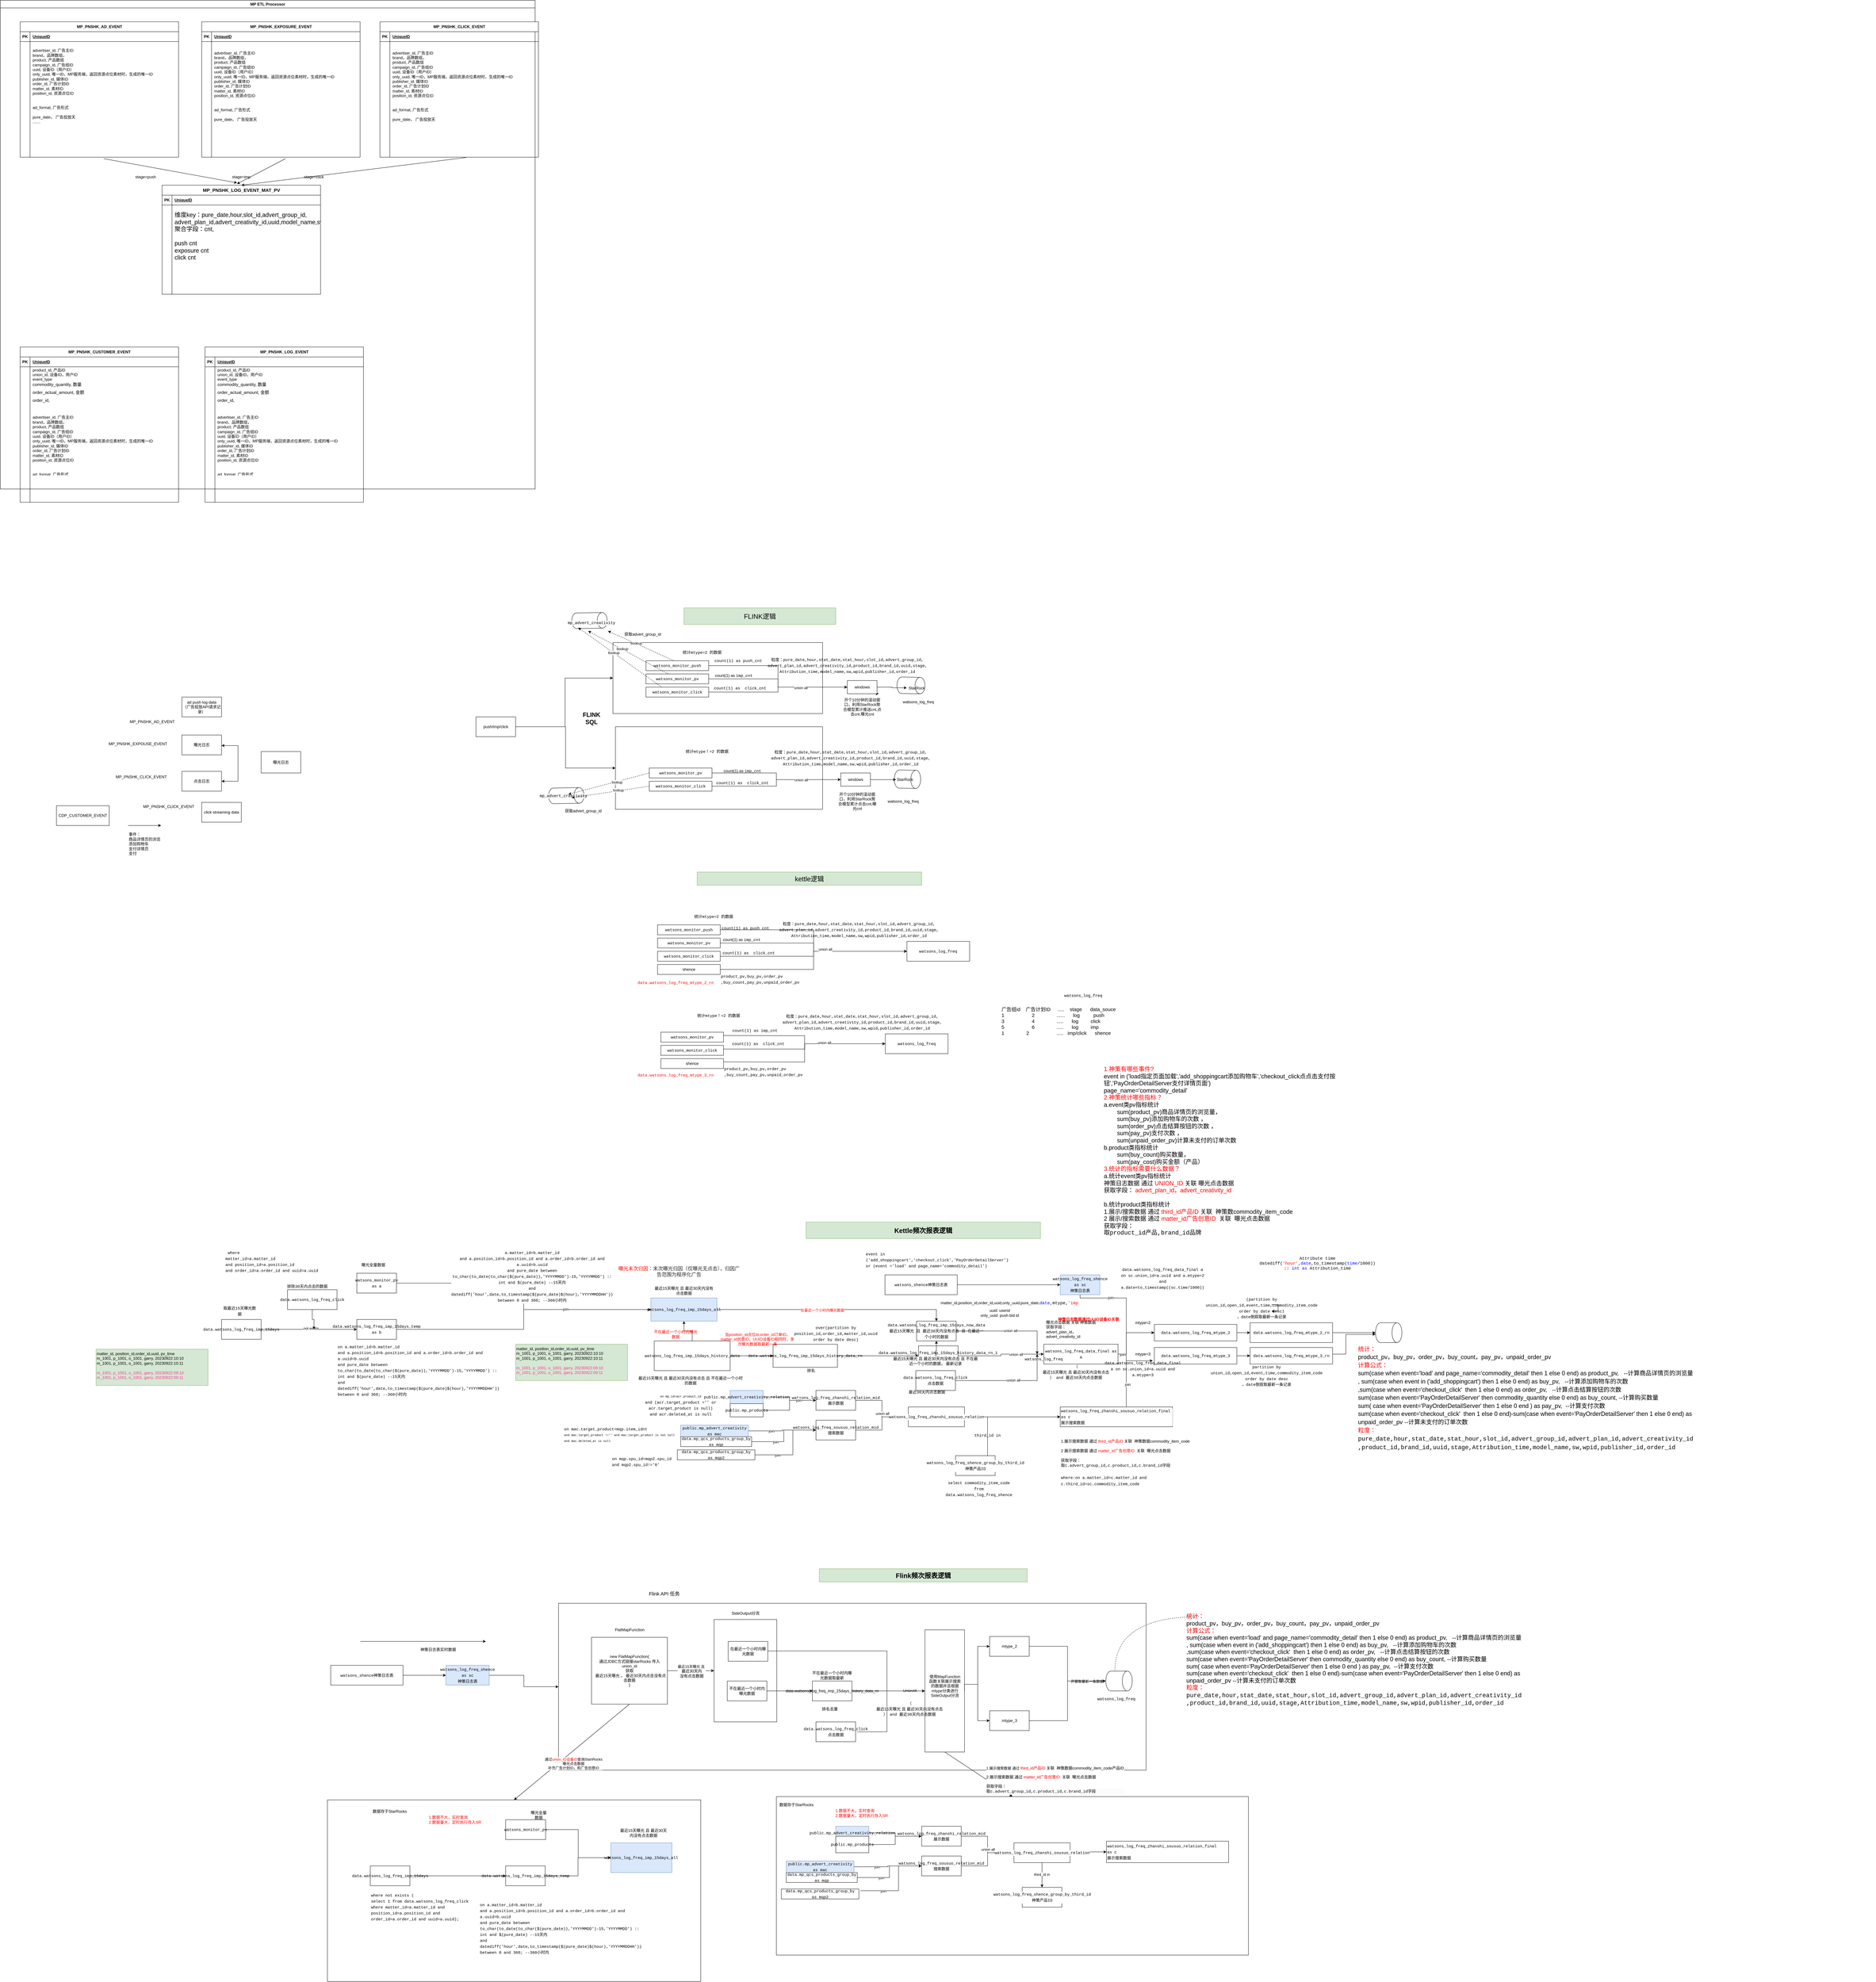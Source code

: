 <mxfile version="21.6.6" type="github">
  <diagram name="第 1 页" id="pi0UpReLWuHcwgIMWtpg">
    <mxGraphModel dx="1568" dy="2331" grid="1" gridSize="10" guides="1" tooltips="1" connect="1" arrows="1" fold="1" page="1" pageScale="1" pageWidth="827" pageHeight="1169" math="0" shadow="0">
      <root>
        <mxCell id="0" />
        <mxCell id="1" parent="0" />
        <mxCell id="CeW1_p6aMPxrC6hnmOst-298" value="" style="rounded=0;whiteSpace=wrap;html=1;" parent="1" vertex="1">
          <mxGeometry x="2143.35" y="1820" width="627.5" height="250" as="geometry" />
        </mxCell>
        <mxCell id="CeW1_p6aMPxrC6hnmOst-299" value="" style="rounded=0;whiteSpace=wrap;html=1;" parent="1" vertex="1">
          <mxGeometry x="2135.85" y="1565" width="635" height="215" as="geometry" />
        </mxCell>
        <mxCell id="CeW1_p6aMPxrC6hnmOst-300" value="&lt;div style=&quot;font-family: Menlo, Monaco, &amp;quot;Courier New&amp;quot;, monospace; line-height: 18px;&quot;&gt;统计mtype=2 的数据&lt;/div&gt;" style="text;html=1;strokeColor=none;fillColor=none;align=center;verticalAlign=middle;whiteSpace=wrap;rounded=0;labelBackgroundColor=none;fontColor=default;" parent="1" vertex="1">
          <mxGeometry x="2350.85" y="2380" width="180" height="30" as="geometry" />
        </mxCell>
        <mxCell id="CeW1_p6aMPxrC6hnmOst-301" style="edgeStyle=orthogonalEdgeStyle;rounded=0;orthogonalLoop=1;jettySize=auto;html=1;entryX=0;entryY=0.5;entryDx=0;entryDy=0;" parent="1" source="CeW1_p6aMPxrC6hnmOst-302" target="CeW1_p6aMPxrC6hnmOst-310" edge="1">
          <mxGeometry relative="1" as="geometry" />
        </mxCell>
        <mxCell id="CeW1_p6aMPxrC6hnmOst-302" value="&lt;div style=&quot;font-family: Menlo, Monaco, &amp;quot;Courier New&amp;quot;, monospace; line-height: 18px;&quot;&gt;watsons_monitor_push&lt;/div&gt;" style="rounded=0;whiteSpace=wrap;html=1;fontColor=default;labelBackgroundColor=none;" parent="1" vertex="1">
          <mxGeometry x="2270.85" y="2420" width="190" height="30" as="geometry" />
        </mxCell>
        <mxCell id="CeW1_p6aMPxrC6hnmOst-303" style="edgeStyle=orthogonalEdgeStyle;rounded=0;orthogonalLoop=1;jettySize=auto;html=1;" parent="1" source="CeW1_p6aMPxrC6hnmOst-304" target="CeW1_p6aMPxrC6hnmOst-310" edge="1">
          <mxGeometry relative="1" as="geometry" />
        </mxCell>
        <mxCell id="CeW1_p6aMPxrC6hnmOst-304" value="&lt;div style=&quot;font-family: Menlo, Monaco, &amp;quot;Courier New&amp;quot;, monospace; line-height: 18px;&quot;&gt;watsons_monitor_pv&lt;/div&gt;" style="rounded=0;whiteSpace=wrap;html=1;fontColor=default;labelBackgroundColor=none;" parent="1" vertex="1">
          <mxGeometry x="2270.85" y="2460" width="190" height="30" as="geometry" />
        </mxCell>
        <mxCell id="CeW1_p6aMPxrC6hnmOst-305" style="edgeStyle=orthogonalEdgeStyle;rounded=0;orthogonalLoop=1;jettySize=auto;html=1;" parent="1" source="CeW1_p6aMPxrC6hnmOst-306" target="CeW1_p6aMPxrC6hnmOst-310" edge="1">
          <mxGeometry relative="1" as="geometry" />
        </mxCell>
        <mxCell id="CeW1_p6aMPxrC6hnmOst-306" value="&lt;div style=&quot;font-family: Menlo, Monaco, &amp;quot;Courier New&amp;quot;, monospace; line-height: 18px;&quot;&gt;watsons_monitor_click&lt;/div&gt;" style="rounded=0;whiteSpace=wrap;html=1;labelBackgroundColor=none;fontColor=default;" parent="1" vertex="1">
          <mxGeometry x="2270.85" y="2500" width="190" height="30" as="geometry" />
        </mxCell>
        <mxCell id="CeW1_p6aMPxrC6hnmOst-307" style="edgeStyle=orthogonalEdgeStyle;rounded=0;orthogonalLoop=1;jettySize=auto;html=1;entryX=0;entryY=0.5;entryDx=0;entryDy=0;" parent="1" source="CeW1_p6aMPxrC6hnmOst-309" target="CeW1_p6aMPxrC6hnmOst-310" edge="1">
          <mxGeometry relative="1" as="geometry" />
        </mxCell>
        <mxCell id="CeW1_p6aMPxrC6hnmOst-308" value="union all" style="edgeLabel;html=1;align=center;verticalAlign=middle;resizable=0;points=[];" parent="CeW1_p6aMPxrC6hnmOst-307" vertex="1" connectable="0">
          <mxGeometry x="0.2" y="6" relative="1" as="geometry">
            <mxPoint as="offset" />
          </mxGeometry>
        </mxCell>
        <mxCell id="CeW1_p6aMPxrC6hnmOst-309" value="shence" style="rounded=0;whiteSpace=wrap;html=1;" parent="1" vertex="1">
          <mxGeometry x="2270.85" y="2540" width="190" height="30" as="geometry" />
        </mxCell>
        <mxCell id="CeW1_p6aMPxrC6hnmOst-310" value="&lt;div style=&quot;font-family: Menlo, Monaco, &amp;quot;Courier New&amp;quot;, monospace; line-height: 18px;&quot;&gt;watsons_log_freq&lt;/div&gt;" style="rounded=0;whiteSpace=wrap;html=1;gradientColor=none;labelBackgroundColor=none;fontColor=default;" parent="1" vertex="1">
          <mxGeometry x="3026.35" y="2470" width="190" height="60" as="geometry" />
        </mxCell>
        <mxCell id="CeW1_p6aMPxrC6hnmOst-311" value="&lt;div style=&quot;font-family: Menlo, Monaco, &amp;quot;Courier New&amp;quot;, monospace; line-height: 18px;&quot;&gt;count(1) as push_cnt&lt;/div&gt;" style="text;html=1;strokeColor=none;fillColor=none;align=center;verticalAlign=middle;whiteSpace=wrap;rounded=0;labelBackgroundColor=none;fontColor=default;" parent="1" vertex="1">
          <mxGeometry x="2452.1" y="2420" width="170" height="20" as="geometry" />
        </mxCell>
        <mxCell id="CeW1_p6aMPxrC6hnmOst-312" value="count(1) as&amp;nbsp;&lt;span style=&quot;font-family: Menlo, Monaco, &amp;quot;Courier New&amp;quot;, monospace; background-color: initial;&quot;&gt;imp_cnt&lt;/span&gt;" style="text;html=1;strokeColor=none;fillColor=none;align=center;verticalAlign=middle;whiteSpace=wrap;rounded=0;labelBackgroundColor=none;fontColor=default;" parent="1" vertex="1">
          <mxGeometry x="2425.85" y="2450" width="200" height="30" as="geometry" />
        </mxCell>
        <mxCell id="CeW1_p6aMPxrC6hnmOst-313" value="&lt;div style=&quot;font-family: Menlo, Monaco, &amp;quot;Courier New&amp;quot;, monospace; line-height: 18px;&quot;&gt;count(1) as&amp;nbsp; click_cnt&lt;/div&gt;" style="text;html=1;strokeColor=none;fillColor=none;align=center;verticalAlign=middle;whiteSpace=wrap;rounded=0;labelBackgroundColor=none;fontColor=default;" parent="1" vertex="1">
          <mxGeometry x="2462.1" y="2500" width="170" height="10" as="geometry" />
        </mxCell>
        <mxCell id="CeW1_p6aMPxrC6hnmOst-314" value="&lt;div style=&quot;font-family: Menlo, Monaco, &amp;quot;Courier New&amp;quot;, monospace; line-height: 18px;&quot;&gt;product_pv,buy_pv,order_pv&lt;/div&gt;&lt;div style=&quot;font-family: Menlo, Monaco, &amp;quot;Courier New&amp;quot;, monospace; line-height: 18px;&quot;&gt;,buy_count,pay_pv,unpaid_order_pv&lt;/div&gt;" style="text;html=1;strokeColor=none;fillColor=none;align=left;verticalAlign=middle;whiteSpace=wrap;rounded=0;fontColor=default;labelBackgroundColor=none;" parent="1" vertex="1">
          <mxGeometry x="2460.85" y="2540" width="190" height="90" as="geometry" />
        </mxCell>
        <mxCell id="CeW1_p6aMPxrC6hnmOst-315" value="&lt;div style=&quot;font-family: Menlo, Monaco, &amp;quot;Courier New&amp;quot;, monospace; font-weight: normal; font-size: 12px; line-height: 18px;&quot;&gt;&lt;div&gt;&lt;span style=&quot;&quot;&gt;粒度&lt;/span&gt;&lt;span style=&quot;background-color: initial;&quot;&gt;：pure_date,&lt;/span&gt;&lt;span style=&quot;background-color: initial;&quot;&gt;hour&lt;/span&gt;&lt;span style=&quot;background-color: initial;&quot;&gt;,stat_date,stat_hour,slot_id,advert_group_id,&lt;/span&gt;&lt;/div&gt;&lt;div&gt;&lt;span style=&quot;&quot;&gt;advert_plan_id,advert_creativity_id,product_id,brand_id,uuid,stage,&lt;/span&gt;&lt;/div&gt;&lt;div&gt;&lt;span style=&quot;&quot;&gt;Attribution_time,model_name,sw,wpid,publisher_id,order_id&lt;/span&gt;&lt;/div&gt;&lt;/div&gt;" style="text;html=1;strokeColor=none;fillColor=none;align=center;verticalAlign=middle;whiteSpace=wrap;rounded=0;fontColor=default;labelBackgroundColor=none;" parent="1" vertex="1">
          <mxGeometry x="2850.85" y="2420" width="60" height="30" as="geometry" />
        </mxCell>
        <mxCell id="CeW1_p6aMPxrC6hnmOst-316" value="&lt;div style=&quot;font-family: Menlo, Monaco, &amp;quot;Courier New&amp;quot;, monospace; line-height: 18px;&quot;&gt;统计mtype！=2 的数据&lt;/div&gt;" style="text;html=1;strokeColor=none;fillColor=none;align=center;verticalAlign=middle;whiteSpace=wrap;rounded=0;labelBackgroundColor=none;fontColor=default;" parent="1" vertex="1">
          <mxGeometry x="2350.85" y="2680" width="210" height="30" as="geometry" />
        </mxCell>
        <mxCell id="CeW1_p6aMPxrC6hnmOst-317" style="edgeStyle=orthogonalEdgeStyle;rounded=0;orthogonalLoop=1;jettySize=auto;html=1;" parent="1" target="CeW1_p6aMPxrC6hnmOst-321" edge="1">
          <mxGeometry relative="1" as="geometry">
            <mxPoint x="2470.85" y="2755" as="sourcePoint" />
          </mxGeometry>
        </mxCell>
        <mxCell id="CeW1_p6aMPxrC6hnmOst-318" style="edgeStyle=orthogonalEdgeStyle;rounded=0;orthogonalLoop=1;jettySize=auto;html=1;" parent="1" target="CeW1_p6aMPxrC6hnmOst-321" edge="1">
          <mxGeometry relative="1" as="geometry">
            <mxPoint x="2470.85" y="2795" as="sourcePoint" />
            <Array as="points">
              <mxPoint x="2716.85" y="2796" />
              <mxPoint x="2716.85" y="2780" />
            </Array>
          </mxGeometry>
        </mxCell>
        <mxCell id="CeW1_p6aMPxrC6hnmOst-319" style="edgeStyle=orthogonalEdgeStyle;rounded=0;orthogonalLoop=1;jettySize=auto;html=1;entryX=0;entryY=0.5;entryDx=0;entryDy=0;" parent="1" target="CeW1_p6aMPxrC6hnmOst-321" edge="1">
          <mxGeometry relative="1" as="geometry">
            <mxPoint x="2470.85" y="2835" as="sourcePoint" />
          </mxGeometry>
        </mxCell>
        <mxCell id="CeW1_p6aMPxrC6hnmOst-320" value="union all" style="edgeLabel;html=1;align=center;verticalAlign=middle;resizable=0;points=[];" parent="CeW1_p6aMPxrC6hnmOst-319" vertex="1" connectable="0">
          <mxGeometry x="0.321" y="3" relative="1" as="geometry">
            <mxPoint as="offset" />
          </mxGeometry>
        </mxCell>
        <mxCell id="CeW1_p6aMPxrC6hnmOst-321" value="&lt;div style=&quot;font-family: Menlo, Monaco, &amp;quot;Courier New&amp;quot;, monospace; line-height: 18px;&quot;&gt;watsons_log_freq&lt;/div&gt;" style="rounded=0;whiteSpace=wrap;html=1;gradientColor=none;labelBackgroundColor=none;fontColor=default;" parent="1" vertex="1">
          <mxGeometry x="2960.85" y="2750" width="190" height="60" as="geometry" />
        </mxCell>
        <mxCell id="CeW1_p6aMPxrC6hnmOst-322" value="&lt;div style=&quot;font-family: Menlo, Monaco, &amp;quot;Courier New&amp;quot;, monospace; line-height: 18px;&quot;&gt;count(1) as&amp;nbsp;&lt;span style=&quot;border-color: var(--border-color); background-color: initial;&quot;&gt;imp_cnt&lt;/span&gt;&lt;br&gt;&lt;/div&gt;" style="text;html=1;strokeColor=none;fillColor=none;align=center;verticalAlign=middle;whiteSpace=wrap;rounded=0;labelBackgroundColor=none;fontColor=default;" parent="1" vertex="1">
          <mxGeometry x="2495.85" y="2730" width="140" height="20" as="geometry" />
        </mxCell>
        <mxCell id="CeW1_p6aMPxrC6hnmOst-323" value="&lt;div style=&quot;font-family: Menlo, Monaco, &amp;quot;Courier New&amp;quot;, monospace; line-height: 18px;&quot;&gt;count(1) as&amp;nbsp; click_cnt&lt;br&gt;&lt;/div&gt;" style="text;html=1;strokeColor=none;fillColor=none;align=center;verticalAlign=middle;whiteSpace=wrap;rounded=0;labelBackgroundColor=none;fontColor=default;" parent="1" vertex="1">
          <mxGeometry x="2490.85" y="2775" width="170" height="10" as="geometry" />
        </mxCell>
        <mxCell id="CeW1_p6aMPxrC6hnmOst-324" value="&lt;div style=&quot;font-family: Menlo, Monaco, &amp;quot;Courier New&amp;quot;, monospace; line-height: 18px;&quot;&gt;product_pv,buy_pv,order_pv&lt;/div&gt;&lt;div style=&quot;font-family: Menlo, Monaco, &amp;quot;Courier New&amp;quot;, monospace; line-height: 18px;&quot;&gt;,buy_count,pay_pv,unpaid_order_pv&lt;/div&gt;" style="text;html=1;strokeColor=none;fillColor=none;align=left;verticalAlign=middle;whiteSpace=wrap;rounded=0;fontColor=default;labelBackgroundColor=none;" parent="1" vertex="1">
          <mxGeometry x="2470.85" y="2820" width="190" height="90" as="geometry" />
        </mxCell>
        <mxCell id="CeW1_p6aMPxrC6hnmOst-325" value="&lt;div style=&quot;font-family: Menlo, Monaco, &amp;quot;Courier New&amp;quot;, monospace; font-weight: normal; font-size: 12px; line-height: 18px;&quot;&gt;&lt;div&gt;&lt;span style=&quot;&quot;&gt;粒度：pure_date,&lt;/span&gt;&lt;span style=&quot;&quot;&gt;hour&lt;/span&gt;&lt;span style=&quot;&quot;&gt;,stat_date,stat_hour,slot_id,advert_group_id,&lt;/span&gt;&lt;/div&gt;&lt;div&gt;&lt;span style=&quot;&quot;&gt;advert_plan_id,advert_creativity_id,product_id,brand_id,uuid,stage,&lt;/span&gt;&lt;/div&gt;&lt;div&gt;&lt;span style=&quot;&quot;&gt;Attribution_time,model_name,sw,wpid,publisher_id,order_id&lt;/span&gt;&lt;/div&gt;&lt;/div&gt;" style="text;html=1;strokeColor=none;fillColor=none;align=center;verticalAlign=middle;whiteSpace=wrap;rounded=0;fontColor=default;labelBackgroundColor=none;" parent="1" vertex="1">
          <mxGeometry x="2860.85" y="2700" width="60" height="30" as="geometry" />
        </mxCell>
        <mxCell id="CeW1_p6aMPxrC6hnmOst-326" value="&lt;div style=&quot;font-family: Menlo, Monaco, &amp;quot;Courier New&amp;quot;, monospace; line-height: 18px;&quot;&gt;watsons_monitor_pv&lt;/div&gt;" style="rounded=0;whiteSpace=wrap;html=1;fontColor=default;labelBackgroundColor=none;" parent="1" vertex="1">
          <mxGeometry x="2280.85" y="2745" width="190" height="30" as="geometry" />
        </mxCell>
        <mxCell id="CeW1_p6aMPxrC6hnmOst-327" value="&lt;div style=&quot;font-family: Menlo, Monaco, &amp;quot;Courier New&amp;quot;, monospace; line-height: 18px;&quot;&gt;watsons_monitor_click&lt;/div&gt;" style="rounded=0;whiteSpace=wrap;html=1;labelBackgroundColor=none;fontColor=default;" parent="1" vertex="1">
          <mxGeometry x="2280.85" y="2785" width="190" height="30" as="geometry" />
        </mxCell>
        <mxCell id="CeW1_p6aMPxrC6hnmOst-328" value="shence" style="rounded=0;whiteSpace=wrap;html=1;" parent="1" vertex="1">
          <mxGeometry x="2280.85" y="2825" width="190" height="30" as="geometry" />
        </mxCell>
        <mxCell id="CeW1_p6aMPxrC6hnmOst-329" style="edgeStyle=orthogonalEdgeStyle;rounded=0;orthogonalLoop=1;jettySize=auto;html=1;" parent="1" source="CeW1_p6aMPxrC6hnmOst-330" target="CeW1_p6aMPxrC6hnmOst-386" edge="1">
          <mxGeometry relative="1" as="geometry" />
        </mxCell>
        <mxCell id="CeW1_p6aMPxrC6hnmOst-330" value="&lt;div style=&quot;font-family: Menlo, Monaco, &amp;quot;Courier New&amp;quot;, monospace; line-height: 18px;&quot;&gt;data.watsons_log_freq_mtype_2_rn&lt;/div&gt;" style="rounded=0;whiteSpace=wrap;html=1;gradientColor=none;labelBackgroundColor=none;fontColor=default;" parent="1" vertex="1">
          <mxGeometry x="4065.85" y="3625" width="250" height="60" as="geometry" />
        </mxCell>
        <mxCell id="CeW1_p6aMPxrC6hnmOst-331" value="&lt;font style=&quot;font-size: 18px;&quot;&gt;&lt;br&gt;&lt;font color=&quot;#ff0000&quot;&gt;统计：&lt;/font&gt;&lt;br&gt;product_pv，buy_pv，order_pv，buy_count，pay_pv，unpaid_order_pv&lt;br style=&quot;&quot;&gt;&lt;font color=&quot;#ff0000&quot;&gt;计算公式：&lt;/font&gt;&lt;br style=&quot;&quot;&gt;sum(case when event=&#39;load&#39; and page_name=&#39;commodity_detail&#39; then 1 else 0 end) as product_pv,&amp;nbsp; &amp;nbsp;--计算商品详情页的浏览量&lt;br style=&quot;&quot;&gt;, sum(case when event in (&#39;add_shoppingcart&#39;) then 1 else 0 end) as buy_pv,&amp;nbsp; &amp;nbsp;--计算添加购物车的次数&lt;br&gt;,sum(case when event=&#39;checkout_click&#39;&amp;nbsp; then 1 else 0 end) as order_pv,&amp;nbsp; &amp;nbsp;--计算点击结算按钮的次数 &lt;br&gt;sum(case when event=&#39;PayOrderDetailServer&#39; then commodity_quantity else 0 end) as buy_count, --计算购买数量 &lt;br style=&quot;&quot;&gt;sum( case when event=&#39;PayOrderDetailServer&#39; then 1 else 0 end ) as pay_pv,&amp;nbsp; --计算支付次数 &lt;br&gt;sum(case when event=&#39;checkout_click&#39;&amp;nbsp; then 1 else 0 end)-sum(case when event=&#39;PayOrderDetailServer&#39; then 1 else 0 end) as unpaid_order_pv --计算未支付的订单次数&lt;br&gt;&lt;span style=&quot;font-family: Menlo, Monaco, &amp;quot;Courier New&amp;quot;, monospace; background-color: initial;&quot;&gt;&lt;font color=&quot;#ff0000&quot;&gt;粒度&lt;/font&gt;&lt;/span&gt;&lt;span style=&quot;font-family: Menlo, Monaco, &amp;quot;Courier New&amp;quot;, monospace; background-color: initial; border-color: var(--border-color);&quot;&gt;&lt;font color=&quot;#ff0000&quot;&gt;：&lt;/font&gt;pure_date,&lt;/span&gt;&lt;span style=&quot;font-family: Menlo, Monaco, &amp;quot;Courier New&amp;quot;, monospace; background-color: initial; border-color: var(--border-color);&quot;&gt;hour&lt;/span&gt;&lt;/font&gt;&lt;span style=&quot;font-family: Menlo, Monaco, &amp;quot;Courier New&amp;quot;, monospace; background-color: initial; border-color: var(--border-color); font-size: 18px;&quot;&gt;&lt;font style=&quot;font-size: 18px;&quot;&gt;,stat_date,stat_hour,slot_id,advert_group_id,&lt;span style=&quot;background-color: initial;&quot;&gt;advert_plan_id,advert_creativity_id&lt;br&gt;,product_id,brand_id,uuid,stage,&lt;/span&gt;&lt;span style=&quot;background-color: initial;&quot;&gt;Attribution_time,model_name,sw,wpid,publisher_id,order_id&lt;/span&gt;&lt;/font&gt;&lt;span style=&quot;font-size: 12px; background-color: initial;&quot;&gt;&lt;br&gt;&lt;/span&gt;&lt;/span&gt;" style="text;html=1;strokeColor=none;fillColor=none;align=left;verticalAlign=top;whiteSpace=wrap;rounded=0;fontSize=20;" parent="1" vertex="1">
          <mxGeometry x="4390.85" y="3660" width="990" height="550" as="geometry" />
        </mxCell>
        <mxCell id="CeW1_p6aMPxrC6hnmOst-332" style="edgeStyle=orthogonalEdgeStyle;rounded=0;orthogonalLoop=1;jettySize=auto;html=1;" parent="1" source="CeW1_p6aMPxrC6hnmOst-334" target="CeW1_p6aMPxrC6hnmOst-341" edge="1">
          <mxGeometry relative="1" as="geometry" />
        </mxCell>
        <mxCell id="CeW1_p6aMPxrC6hnmOst-333" value="&amp;nbsp;union all&amp;nbsp;" style="edgeLabel;html=1;align=center;verticalAlign=middle;resizable=0;points=[];" parent="CeW1_p6aMPxrC6hnmOst-332" vertex="1" connectable="0">
          <mxGeometry x="0.144" y="1" relative="1" as="geometry">
            <mxPoint as="offset" />
          </mxGeometry>
        </mxCell>
        <mxCell id="CeW1_p6aMPxrC6hnmOst-334" value="&lt;div style=&quot;font-family: Menlo, Monaco, &amp;quot;Courier New&amp;quot;, monospace; line-height: 18px;&quot;&gt;watsons_log_freq_zhanshi_relation_mid&lt;/div&gt;展示数据" style="rounded=0;whiteSpace=wrap;html=1;labelBackgroundColor=none;fontColor=default;" parent="1" vertex="1">
          <mxGeometry x="2750.85" y="3830" width="120" height="60" as="geometry" />
        </mxCell>
        <mxCell id="CeW1_p6aMPxrC6hnmOst-335" style="edgeStyle=orthogonalEdgeStyle;rounded=0;orthogonalLoop=1;jettySize=auto;html=1;" parent="1" source="CeW1_p6aMPxrC6hnmOst-336" target="CeW1_p6aMPxrC6hnmOst-341" edge="1">
          <mxGeometry relative="1" as="geometry" />
        </mxCell>
        <mxCell id="CeW1_p6aMPxrC6hnmOst-336" value="&lt;div style=&quot;font-family: Menlo, Monaco, &amp;quot;Courier New&amp;quot;, monospace; line-height: 18px;&quot;&gt;watsons_log_freq_sousuo_relation_mid&lt;/div&gt;搜索数据" style="rounded=0;whiteSpace=wrap;html=1;labelBackgroundColor=none;fontColor=default;" parent="1" vertex="1">
          <mxGeometry x="2750.85" y="3920" width="120" height="60" as="geometry" />
        </mxCell>
        <mxCell id="CeW1_p6aMPxrC6hnmOst-337" style="edgeStyle=orthogonalEdgeStyle;rounded=0;orthogonalLoop=1;jettySize=auto;html=1;entryX=0;entryY=0.5;entryDx=0;entryDy=0;" parent="1" source="CeW1_p6aMPxrC6hnmOst-339" target="CeW1_p6aMPxrC6hnmOst-365" edge="1">
          <mxGeometry relative="1" as="geometry">
            <Array as="points">
              <mxPoint x="3550.85" y="3550" />
              <mxPoint x="3690.85" y="3550" />
              <mxPoint x="3690.85" y="3655" />
            </Array>
          </mxGeometry>
        </mxCell>
        <mxCell id="CeW1_p6aMPxrC6hnmOst-338" value="join" style="edgeLabel;html=1;align=center;verticalAlign=middle;resizable=0;points=[];" parent="CeW1_p6aMPxrC6hnmOst-337" vertex="1" connectable="0">
          <mxGeometry x="-0.393" y="1" relative="1" as="geometry">
            <mxPoint as="offset" />
          </mxGeometry>
        </mxCell>
        <mxCell id="CeW1_p6aMPxrC6hnmOst-339" value="&lt;div style=&quot;font-family: Menlo, Monaco, &amp;quot;Courier New&amp;quot;, monospace; line-height: 18px;&quot;&gt;watsons_log_freq_shence as sc&lt;/div&gt;&lt;div style=&quot;font-family: Menlo, Monaco, &amp;quot;Courier New&amp;quot;, monospace; line-height: 18px;&quot;&gt;神策日志表&lt;/div&gt;" style="rounded=0;whiteSpace=wrap;html=1;labelBackgroundColor=none;fillColor=#dae8fc;strokeColor=#6c8ebf;" parent="1" vertex="1">
          <mxGeometry x="3490.85" y="3480" width="120" height="60" as="geometry" />
        </mxCell>
        <mxCell id="CeW1_p6aMPxrC6hnmOst-340" style="edgeStyle=orthogonalEdgeStyle;rounded=0;orthogonalLoop=1;jettySize=auto;html=1;exitX=1;exitY=0.5;exitDx=0;exitDy=0;" parent="1" source="CeW1_p6aMPxrC6hnmOst-341" target="CeW1_p6aMPxrC6hnmOst-350" edge="1">
          <mxGeometry relative="1" as="geometry" />
        </mxCell>
        <mxCell id="CeW1_p6aMPxrC6hnmOst-341" value="&lt;div style=&quot;font-family: Menlo, Monaco, &amp;quot;Courier New&amp;quot;, monospace; line-height: 18px;&quot;&gt;&lt;div style=&quot;line-height: 18px;&quot;&gt;watsons_log_freq_zhanshi_sousuo_relation&lt;/div&gt;&lt;/div&gt;" style="rounded=0;whiteSpace=wrap;html=1;fontColor=default;labelBackgroundColor=default;" parent="1" vertex="1">
          <mxGeometry x="3030.6" y="3880" width="170" height="60" as="geometry" />
        </mxCell>
        <mxCell id="CeW1_p6aMPxrC6hnmOst-342" style="edgeStyle=orthogonalEdgeStyle;rounded=0;orthogonalLoop=1;jettySize=auto;html=1;entryX=0;entryY=0.5;entryDx=0;entryDy=0;" parent="1" source="CeW1_p6aMPxrC6hnmOst-344" target="CeW1_p6aMPxrC6hnmOst-365" edge="1">
          <mxGeometry relative="1" as="geometry">
            <Array as="points">
              <mxPoint x="3690.85" y="3720" />
              <mxPoint x="3690.85" y="3655" />
            </Array>
          </mxGeometry>
        </mxCell>
        <mxCell id="CeW1_p6aMPxrC6hnmOst-343" value="join" style="edgeLabel;html=1;align=center;verticalAlign=middle;resizable=0;points=[];" parent="CeW1_p6aMPxrC6hnmOst-342" vertex="1" connectable="0">
          <mxGeometry x="-0.846" y="-1" relative="1" as="geometry">
            <mxPoint as="offset" />
          </mxGeometry>
        </mxCell>
        <mxCell id="CeW1_p6aMPxrC6hnmOst-344" value="&lt;div style=&quot;font-family: Menlo, Monaco, &amp;quot;Courier New&amp;quot;, monospace; line-height: 18px;&quot;&gt;watsons_log_freq_data_final as a&lt;/div&gt;" style="rounded=0;whiteSpace=wrap;html=1;fontColor=default;labelBackgroundColor=none;" parent="1" vertex="1">
          <mxGeometry x="3440.85" y="3690" width="225" height="60" as="geometry" />
        </mxCell>
        <mxCell id="CeW1_p6aMPxrC6hnmOst-345" style="edgeStyle=orthogonalEdgeStyle;rounded=0;orthogonalLoop=1;jettySize=auto;html=1;" parent="1" source="CeW1_p6aMPxrC6hnmOst-346" target="CeW1_p6aMPxrC6hnmOst-339" edge="1">
          <mxGeometry relative="1" as="geometry" />
        </mxCell>
        <mxCell id="CeW1_p6aMPxrC6hnmOst-346" value="&lt;div style=&quot;font-family: Menlo, Monaco, &amp;quot;Courier New&amp;quot;, monospace; line-height: 18px;&quot;&gt;watsons_shence神策日志表&lt;/div&gt;" style="rounded=0;whiteSpace=wrap;html=1;labelBackgroundColor=default;fontColor=default;" parent="1" vertex="1">
          <mxGeometry x="2959.85" y="3480" width="219" height="60" as="geometry" />
        </mxCell>
        <mxCell id="CeW1_p6aMPxrC6hnmOst-347" value="&lt;div style=&quot;font-family: Menlo, Monaco, &amp;quot;Courier New&amp;quot;, monospace; line-height: 18px;&quot;&gt;event &lt;span style=&quot;&quot;&gt;in&lt;/span&gt; (&lt;span style=&quot;&quot;&gt;&#39;add_shoppingcart&#39;&lt;/span&gt;,&lt;span style=&quot;&quot;&gt;&#39;checkout_click&#39;&lt;/span&gt;,&lt;span style=&quot;&quot;&gt;&#39;PayOrderDetailServer&#39;&lt;/span&gt;) &lt;span style=&quot;&quot;&gt;or&lt;/span&gt; (&lt;span style=&quot;&quot;&gt;event&lt;/span&gt; &lt;span style=&quot;&quot;&gt;=&lt;/span&gt;&lt;span style=&quot;&quot;&gt;&#39;load&#39;&lt;/span&gt; &lt;span style=&quot;&quot;&gt;and&lt;/span&gt; page_name&lt;span style=&quot;&quot;&gt;=&lt;/span&gt;&lt;span style=&quot;&quot;&gt;&#39;commodity_detail&#39;&lt;/span&gt;)&lt;/div&gt;" style="text;html=1;strokeColor=none;fillColor=none;align=left;verticalAlign=middle;whiteSpace=wrap;rounded=0;fontColor=default;labelBackgroundColor=none;" parent="1" vertex="1">
          <mxGeometry x="2899.85" y="3420" width="60" height="30" as="geometry" />
        </mxCell>
        <mxCell id="CeW1_p6aMPxrC6hnmOst-348" style="edgeStyle=orthogonalEdgeStyle;rounded=0;orthogonalLoop=1;jettySize=auto;html=1;entryX=0;entryY=0.5;entryDx=0;entryDy=0;" parent="1" edge="1">
          <mxGeometry relative="1" as="geometry">
            <Array as="points">
              <mxPoint x="3690.85" y="3910" />
              <mxPoint x="3690.85" y="3655" />
            </Array>
            <mxPoint x="3630.85" y="3910" as="sourcePoint" />
            <mxPoint x="3795.85" y="3655" as="targetPoint" />
          </mxGeometry>
        </mxCell>
        <mxCell id="CeW1_p6aMPxrC6hnmOst-349" value="join" style="edgeLabel;html=1;align=center;verticalAlign=middle;resizable=0;points=[];" parent="CeW1_p6aMPxrC6hnmOst-348" vertex="1" connectable="0">
          <mxGeometry x="-0.248" y="-3" relative="1" as="geometry">
            <mxPoint x="1" as="offset" />
          </mxGeometry>
        </mxCell>
        <mxCell id="CeW1_p6aMPxrC6hnmOst-350" value="&lt;div style=&quot;font-family: Menlo, Monaco, &amp;quot;Courier New&amp;quot;, monospace; line-height: 18px;&quot;&gt;watsons_log_freq_zhanshi_sousuo_relation_final as c&lt;/div&gt;&lt;div style=&quot;font-family: Menlo, Monaco, &amp;quot;Courier New&amp;quot;, monospace; line-height: 18px;&quot;&gt;展示搜索数据&amp;nbsp;&lt;/div&gt;" style="rounded=0;whiteSpace=wrap;html=1;align=left;labelBackgroundColor=default;fontColor=default;" parent="1" vertex="1">
          <mxGeometry x="3490.85" y="3880" width="340" height="60" as="geometry" />
        </mxCell>
        <mxCell id="CeW1_p6aMPxrC6hnmOst-351" value="&lt;div style=&quot;font-family: Menlo, Monaco, &amp;quot;Courier New&amp;quot;, monospace; line-height: 18px;&quot;&gt;select commodity_item_code &lt;span style=&quot;&quot;&gt;from&lt;/span&gt; data.watsons_log_freq_shence &lt;/div&gt;" style="text;html=1;strokeColor=none;fillColor=none;align=center;verticalAlign=middle;whiteSpace=wrap;rounded=0;fontColor=default;labelBackgroundColor=none;" parent="1" vertex="1">
          <mxGeometry x="3138.35" y="4070" width="212.5" height="115" as="geometry" />
        </mxCell>
        <mxCell id="CeW1_p6aMPxrC6hnmOst-352" style="edgeStyle=orthogonalEdgeStyle;rounded=0;orthogonalLoop=1;jettySize=auto;html=1;entryX=0;entryY=0.5;entryDx=0;entryDy=0;" parent="1" source="CeW1_p6aMPxrC6hnmOst-354" target="CeW1_p6aMPxrC6hnmOst-350" edge="1">
          <mxGeometry relative="1" as="geometry">
            <Array as="points">
              <mxPoint x="3270.6" y="3910" />
            </Array>
          </mxGeometry>
        </mxCell>
        <mxCell id="CeW1_p6aMPxrC6hnmOst-353" value="&lt;div style=&quot;font-family: Menlo, Monaco, &amp;quot;Courier New&amp;quot;, monospace; font-size: 12px; line-height: 18px;&quot;&gt;third_id in&lt;/div&gt;" style="edgeLabel;html=1;align=center;verticalAlign=middle;resizable=0;points=[];labelBackgroundColor=none;fontColor=default;" parent="CeW1_p6aMPxrC6hnmOst-352" vertex="1" connectable="0">
          <mxGeometry x="-0.636" y="1" relative="1" as="geometry">
            <mxPoint as="offset" />
          </mxGeometry>
        </mxCell>
        <mxCell id="CeW1_p6aMPxrC6hnmOst-354" value="&lt;div style=&quot;font-family: Menlo, Monaco, &amp;quot;Courier New&amp;quot;, monospace; line-height: 18px;&quot;&gt;watsons_log_freq_shence_group_by_third_id&lt;/div&gt;&lt;div style=&quot;font-family: Menlo, Monaco, &amp;quot;Courier New&amp;quot;, monospace; line-height: 18px;&quot;&gt;神策产品ID&lt;/div&gt;" style="rounded=0;whiteSpace=wrap;html=1;labelBackgroundColor=default;fontColor=default;" parent="1" vertex="1">
          <mxGeometry x="3173.6" y="4027.5" width="120" height="60" as="geometry" />
        </mxCell>
        <mxCell id="CeW1_p6aMPxrC6hnmOst-355" style="edgeStyle=orthogonalEdgeStyle;rounded=0;orthogonalLoop=1;jettySize=auto;html=1;" parent="1" source="CeW1_p6aMPxrC6hnmOst-357" edge="1">
          <mxGeometry relative="1" as="geometry">
            <mxPoint x="3420.85" y="3720" as="targetPoint" />
            <Array as="points">
              <mxPoint x="3421.85" y="3650" />
            </Array>
          </mxGeometry>
        </mxCell>
        <mxCell id="CeW1_p6aMPxrC6hnmOst-356" value="union all" style="edgeLabel;html=1;align=center;verticalAlign=middle;resizable=0;points=[];" parent="CeW1_p6aMPxrC6hnmOst-355" vertex="1" connectable="0">
          <mxGeometry x="0.042" y="2" relative="1" as="geometry">
            <mxPoint y="1" as="offset" />
          </mxGeometry>
        </mxCell>
        <mxCell id="CeW1_p6aMPxrC6hnmOst-357" value="&lt;div style=&quot;font-family: Menlo, Monaco, &amp;quot;Courier New&amp;quot;, monospace; line-height: 18px;&quot;&gt;data.watsons_log_freq_imp_15days_now_data&lt;/div&gt;&lt;div style=&quot;font-family: Menlo, Monaco, &amp;quot;Courier New&amp;quot;, monospace; line-height: 18px;&quot;&gt;&lt;div style=&quot;line-height: 18px;&quot;&gt;最近15天曝光 且 最近30天内没有点击 且 在最近一个小时的数据&lt;br&gt;&lt;/div&gt;&lt;/div&gt;" style="rounded=0;whiteSpace=wrap;html=1;labelBackgroundColor=none;fontColor=default;" parent="1" vertex="1">
          <mxGeometry x="3055.6" y="3620" width="120" height="60" as="geometry" />
        </mxCell>
        <mxCell id="CeW1_p6aMPxrC6hnmOst-358" style="edgeStyle=orthogonalEdgeStyle;rounded=0;orthogonalLoop=1;jettySize=auto;html=1;entryX=0;entryY=0.5;entryDx=0;entryDy=0;" parent="1" source="CeW1_p6aMPxrC6hnmOst-360" target="CeW1_p6aMPxrC6hnmOst-344" edge="1">
          <mxGeometry relative="1" as="geometry" />
        </mxCell>
        <mxCell id="CeW1_p6aMPxrC6hnmOst-359" value="union all" style="edgeLabel;html=1;align=center;verticalAlign=middle;resizable=0;points=[];" parent="CeW1_p6aMPxrC6hnmOst-358" vertex="1" connectable="0">
          <mxGeometry x="0.361" relative="1" as="geometry">
            <mxPoint y="1" as="offset" />
          </mxGeometry>
        </mxCell>
        <mxCell id="CeW1_p6aMPxrC6hnmOst-360" value="&lt;div style=&quot;font-family: Menlo, Monaco, &amp;quot;Courier New&amp;quot;, monospace; line-height: 18px;&quot;&gt;&lt;div style=&quot;line-height: 18px;&quot;&gt;data.watsons_log_freq_imp_15days_history_data_rn_1&lt;/div&gt;&lt;div style=&quot;line-height: 18px;&quot;&gt;&lt;br&gt;&lt;/div&gt;&lt;/div&gt;" style="rounded=0;whiteSpace=wrap;html=1;labelBackgroundColor=none;fontColor=default;" parent="1" vertex="1">
          <mxGeometry x="3061.35" y="3695" width="120" height="60" as="geometry" />
        </mxCell>
        <mxCell id="CeW1_p6aMPxrC6hnmOst-361" style="edgeStyle=orthogonalEdgeStyle;rounded=0;orthogonalLoop=1;jettySize=auto;html=1;" parent="1" source="CeW1_p6aMPxrC6hnmOst-363" edge="1">
          <mxGeometry relative="1" as="geometry">
            <mxPoint x="3420.85" y="3720" as="targetPoint" />
            <Array as="points">
              <mxPoint x="3421.85" y="3800" />
            </Array>
          </mxGeometry>
        </mxCell>
        <mxCell id="CeW1_p6aMPxrC6hnmOst-362" value="union all" style="edgeLabel;html=1;align=center;verticalAlign=middle;resizable=0;points=[];" parent="CeW1_p6aMPxrC6hnmOst-361" vertex="1" connectable="0">
          <mxGeometry x="0.071" y="2" relative="1" as="geometry">
            <mxPoint y="1" as="offset" />
          </mxGeometry>
        </mxCell>
        <mxCell id="CeW1_p6aMPxrC6hnmOst-363" value="&lt;div style=&quot;font-family: Menlo, Monaco, &amp;quot;Courier New&amp;quot;, monospace; line-height: 18px;&quot;&gt;&lt;div style=&quot;line-height: 18px;&quot;&gt;&lt;div style=&quot;line-height: 18px;&quot;&gt;data.watsons_log_freq_click&lt;/div&gt;&lt;div style=&quot;line-height: 18px;&quot;&gt;点击数据&lt;/div&gt;&lt;/div&gt;&lt;/div&gt;" style="rounded=0;whiteSpace=wrap;html=1;labelBackgroundColor=none;fontColor=default;" parent="1" vertex="1">
          <mxGeometry x="3053.35" y="3770" width="120" height="60" as="geometry" />
        </mxCell>
        <mxCell id="CeW1_p6aMPxrC6hnmOst-364" style="edgeStyle=orthogonalEdgeStyle;rounded=0;orthogonalLoop=1;jettySize=auto;html=1;" parent="1" source="CeW1_p6aMPxrC6hnmOst-365" target="CeW1_p6aMPxrC6hnmOst-330" edge="1">
          <mxGeometry relative="1" as="geometry" />
        </mxCell>
        <mxCell id="CeW1_p6aMPxrC6hnmOst-365" value="&lt;div style=&quot;font-family: Menlo, Monaco, &amp;quot;Courier New&amp;quot;, monospace; line-height: 18px;&quot;&gt;data.watsons_log_freq_mtype_2&lt;/div&gt;" style="rounded=0;whiteSpace=wrap;html=1;fontColor=default;labelBackgroundColor=none;" parent="1" vertex="1">
          <mxGeometry x="3775.85" y="3630" width="250" height="50" as="geometry" />
        </mxCell>
        <mxCell id="CeW1_p6aMPxrC6hnmOst-366" value="&lt;div style=&quot;font-family: Menlo, Monaco, &amp;quot;Courier New&amp;quot;, monospace; line-height: 18px;&quot;&gt;&lt;div&gt;from data.watsons_log_freq_shence sc&lt;/div&gt;&lt;div&gt;&lt;span style=&quot;&quot;&gt;join&lt;/span&gt; data.watsons_log_freq_data_final a &lt;span style=&quot;&quot;&gt;on&lt;/span&gt; sc.union_id&lt;span style=&quot;&quot;&gt;=&lt;/span&gt;a.uuid &lt;span style=&quot;&quot;&gt;and&lt;/span&gt; a.mtype&lt;span style=&quot;&quot;&gt;=&lt;/span&gt;&lt;span style=&quot;&quot;&gt;2&lt;/span&gt;&lt;/div&gt;&lt;div&gt; &lt;span style=&quot;&quot;&gt;and&lt;/span&gt; a.date&lt;span style=&quot;&quot;&gt;&amp;lt;&lt;/span&gt;to_timestamp((sc.time&lt;span style=&quot;&quot;&gt;/&lt;/span&gt;&lt;span style=&quot;&quot;&gt;1000&lt;/span&gt;))&lt;/div&gt;&lt;div&gt;&lt;span style=&quot;&quot;&gt;join&lt;/span&gt; data.watsons_log_freq_zhanshi_sousuo_relation_final c &lt;span style=&quot;&quot;&gt;on&lt;/span&gt; a.matter_id&lt;span style=&quot;&quot;&gt;=&lt;/span&gt;c.matter_id &lt;span style=&quot;&quot;&gt;and&lt;/span&gt; c.third_id&lt;span style=&quot;&quot;&gt;=&lt;/span&gt;sc.commodity_item_code;&lt;/div&gt;&lt;/div&gt;" style="text;html=1;strokeColor=none;fillColor=none;align=center;verticalAlign=middle;whiteSpace=wrap;rounded=0;fontColor=none;labelBackgroundColor=none;noLabel=1;" parent="1" vertex="1">
          <mxGeometry x="3580.85" y="3640" width="60" height="30" as="geometry" />
        </mxCell>
        <mxCell id="CeW1_p6aMPxrC6hnmOst-367" style="edgeStyle=orthogonalEdgeStyle;rounded=0;orthogonalLoop=1;jettySize=auto;html=1;" parent="1" source="CeW1_p6aMPxrC6hnmOst-368" target="CeW1_p6aMPxrC6hnmOst-360" edge="1">
          <mxGeometry relative="1" as="geometry" />
        </mxCell>
        <mxCell id="CeW1_p6aMPxrC6hnmOst-368" value="&lt;div style=&quot;font-family: Menlo, Monaco, &amp;quot;Courier New&amp;quot;, monospace; line-height: 18px;&quot;&gt;data.watsons_log_freq_imp_15days_history_data_rn&lt;/div&gt;" style="rounded=0;whiteSpace=wrap;html=1;fontColor=default;labelBackgroundColor=none;" parent="1" vertex="1">
          <mxGeometry x="2620.85" y="3690" width="195" height="70" as="geometry" />
        </mxCell>
        <mxCell id="CeW1_p6aMPxrC6hnmOst-369" style="edgeStyle=orthogonalEdgeStyle;rounded=0;orthogonalLoop=1;jettySize=auto;html=1;" parent="1" source="CeW1_p6aMPxrC6hnmOst-371" target="CeW1_p6aMPxrC6hnmOst-368" edge="1">
          <mxGeometry relative="1" as="geometry" />
        </mxCell>
        <mxCell id="CeW1_p6aMPxrC6hnmOst-370" value="" style="edgeStyle=orthogonalEdgeStyle;rounded=0;orthogonalLoop=1;jettySize=auto;html=1;" parent="1" source="CeW1_p6aMPxrC6hnmOst-371" target="CeW1_p6aMPxrC6hnmOst-374" edge="1">
          <mxGeometry relative="1" as="geometry" />
        </mxCell>
        <mxCell id="CeW1_p6aMPxrC6hnmOst-371" value="&lt;div style=&quot;font-family: Menlo, Monaco, &amp;quot;Courier New&amp;quot;, monospace; line-height: 18px;&quot;&gt;watsons_log_freq_imp_15days_history_data&lt;/div&gt;" style="rounded=0;whiteSpace=wrap;html=1;fontColor=default;labelBackgroundColor=none;" parent="1" vertex="1">
          <mxGeometry x="2260.85" y="3680" width="230" height="90" as="geometry" />
        </mxCell>
        <mxCell id="CeW1_p6aMPxrC6hnmOst-372" style="edgeStyle=orthogonalEdgeStyle;rounded=0;orthogonalLoop=1;jettySize=auto;html=1;entryX=0.5;entryY=0;entryDx=0;entryDy=0;" parent="1" source="CeW1_p6aMPxrC6hnmOst-374" target="CeW1_p6aMPxrC6hnmOst-357" edge="1">
          <mxGeometry relative="1" as="geometry">
            <mxPoint x="3120.85" y="3585" as="targetPoint" />
          </mxGeometry>
        </mxCell>
        <mxCell id="CeW1_p6aMPxrC6hnmOst-373" value="在最近一个小时内曝光数据" style="edgeLabel;html=1;align=center;verticalAlign=middle;resizable=0;points=[];fontColor=#FF0000;" parent="CeW1_p6aMPxrC6hnmOst-372" vertex="1" connectable="0">
          <mxGeometry x="-0.089" y="-2" relative="1" as="geometry">
            <mxPoint as="offset" />
          </mxGeometry>
        </mxCell>
        <mxCell id="CeW1_p6aMPxrC6hnmOst-374" value="&lt;div style=&quot;font-family: Menlo, Monaco, &amp;quot;Courier New&amp;quot;, monospace; line-height: 18px;&quot;&gt;watsons_log_freq_imp_15days_all&lt;/div&gt;" style="rounded=0;whiteSpace=wrap;html=1;labelBackgroundColor=none;fillColor=#dae8fc;strokeColor=#6c8ebf;" parent="1" vertex="1">
          <mxGeometry x="2250.85" y="3550" width="200" height="70" as="geometry" />
        </mxCell>
        <mxCell id="CeW1_p6aMPxrC6hnmOst-375" value="最近15天曝光 且 最近30天内没有点击 且 不在最近一个小时的数据" style="text;html=1;strokeColor=none;fillColor=none;align=center;verticalAlign=middle;whiteSpace=wrap;rounded=0;" parent="1" vertex="1">
          <mxGeometry x="2210.85" y="3785" width="320" height="30" as="geometry" />
        </mxCell>
        <mxCell id="CeW1_p6aMPxrC6hnmOst-376" style="edgeStyle=orthogonalEdgeStyle;rounded=0;orthogonalLoop=1;jettySize=auto;html=1;entryX=0;entryY=0.5;entryDx=0;entryDy=0;" parent="1" source="CeW1_p6aMPxrC6hnmOst-377" target="CeW1_p6aMPxrC6hnmOst-374" edge="1">
          <mxGeometry relative="1" as="geometry" />
        </mxCell>
        <mxCell id="CeW1_p6aMPxrC6hnmOst-377" value="&lt;div style=&quot;font-family: Menlo, Monaco, &amp;quot;Courier New&amp;quot;, monospace; line-height: 18px;&quot;&gt;watsons_monitor_pv&lt;/div&gt;&lt;div style=&quot;font-family: Menlo, Monaco, &amp;quot;Courier New&amp;quot;, monospace; line-height: 18px;&quot;&gt;as a&lt;/div&gt;" style="rounded=0;whiteSpace=wrap;html=1;fontColor=default;labelBackgroundColor=none;" parent="1" vertex="1">
          <mxGeometry x="1360" y="3475" width="120" height="60" as="geometry" />
        </mxCell>
        <mxCell id="CeW1_p6aMPxrC6hnmOst-378" style="edgeStyle=orthogonalEdgeStyle;rounded=0;orthogonalLoop=1;jettySize=auto;html=1;entryX=0;entryY=0.5;entryDx=0;entryDy=0;" parent="1" source="CeW1_p6aMPxrC6hnmOst-380" target="CeW1_p6aMPxrC6hnmOst-374" edge="1">
          <mxGeometry relative="1" as="geometry" />
        </mxCell>
        <mxCell id="CeW1_p6aMPxrC6hnmOst-379" value="join" style="edgeLabel;html=1;align=center;verticalAlign=middle;resizable=0;points=[];" parent="CeW1_p6aMPxrC6hnmOst-378" vertex="1" connectable="0">
          <mxGeometry x="0.381" y="1" relative="1" as="geometry">
            <mxPoint x="-1" as="offset" />
          </mxGeometry>
        </mxCell>
        <mxCell id="CeW1_p6aMPxrC6hnmOst-380" value="&lt;div style=&quot;font-family: Menlo, Monaco, &amp;quot;Courier New&amp;quot;, monospace; line-height: 18px;&quot;&gt;data.watsons_log_freq_imp_15days_temp&lt;/div&gt;&lt;div style=&quot;font-family: Menlo, Monaco, &amp;quot;Courier New&amp;quot;, monospace; line-height: 18px;&quot;&gt;as b&lt;/div&gt;" style="rounded=0;whiteSpace=wrap;html=1;fontColor=default;labelBackgroundColor=none;" parent="1" vertex="1">
          <mxGeometry x="1360" y="3615" width="120" height="60" as="geometry" />
        </mxCell>
        <mxCell id="CeW1_p6aMPxrC6hnmOst-381" value="&lt;div style=&quot;font-family: Menlo, Monaco, &amp;quot;Courier New&amp;quot;, monospace; line-height: 18px;&quot;&gt;&lt;div&gt; on a.matter_id&lt;span style=&quot;&quot;&gt;=&lt;/span&gt;b.matter_id &lt;/div&gt;&lt;div&gt;    &lt;span style=&quot;&quot;&gt;and&lt;/span&gt; a.position_id&lt;span style=&quot;&quot;&gt;=&lt;/span&gt;b.position_id &lt;span style=&quot;&quot;&gt;and&lt;/span&gt; a.order_id&lt;span style=&quot;&quot;&gt;=&lt;/span&gt;b.order_id &lt;span style=&quot;&quot;&gt;and&lt;/span&gt; a.uuid&lt;span style=&quot;&quot;&gt;=&lt;/span&gt;b.uuid &lt;/div&gt;&lt;div&gt;    &lt;span style=&quot;&quot;&gt;and&lt;/span&gt; pure_date &lt;span style=&quot;&quot;&gt;between&lt;/span&gt; to_char(to_date(to_char($(pure_date)),&lt;span style=&quot;&quot;&gt;&#39;YYYYMMDD&#39;&lt;/span&gt;)&lt;span style=&quot;&quot;&gt;-&lt;/span&gt;&lt;span style=&quot;&quot;&gt;15&lt;/span&gt;,&lt;span style=&quot;&quot;&gt;&#39;YYYYMMDD&#39;&lt;/span&gt;) :: &lt;span style=&quot;&quot;&gt;int&lt;/span&gt; &lt;span style=&quot;&quot;&gt;and&lt;/span&gt; $(pure_date) &lt;span style=&quot;&quot;&gt;--15天内&lt;/span&gt;&lt;/div&gt;&lt;div&gt;    &lt;span style=&quot;&quot;&gt;and&lt;/span&gt; &lt;span style=&quot;&quot;&gt;datediff&lt;/span&gt;(&lt;span style=&quot;&quot;&gt;&#39;hour&#39;&lt;/span&gt;,&lt;span style=&quot;&quot;&gt;date&lt;/span&gt;,to_timestamp($(pure_date)$(&lt;span style=&quot;&quot;&gt;hour&lt;/span&gt;),&lt;span style=&quot;&quot;&gt;&#39;YYYYMMDDHH&#39;&lt;/span&gt;)) &lt;span style=&quot;&quot;&gt;between&lt;/span&gt; &lt;span style=&quot;&quot;&gt;0&lt;/span&gt; &lt;span style=&quot;&quot;&gt;and&lt;/span&gt; &lt;span style=&quot;&quot;&gt;360&lt;/span&gt;; &lt;span style=&quot;&quot;&gt;--360小时内&lt;/span&gt;&lt;/div&gt;&lt;/div&gt;" style="text;html=1;strokeColor=none;fillColor=none;align=left;verticalAlign=middle;whiteSpace=wrap;rounded=0;fontColor=default;labelBackgroundColor=none;" parent="1" vertex="1">
          <mxGeometry x="1300" y="3755" width="60" height="30" as="geometry" />
        </mxCell>
        <mxCell id="CeW1_p6aMPxrC6hnmOst-382" style="edgeStyle=orthogonalEdgeStyle;rounded=0;orthogonalLoop=1;jettySize=auto;html=1;" parent="1" source="CeW1_p6aMPxrC6hnmOst-384" target="CeW1_p6aMPxrC6hnmOst-380" edge="1">
          <mxGeometry relative="1" as="geometry" />
        </mxCell>
        <mxCell id="CeW1_p6aMPxrC6hnmOst-383" value="not exists" style="edgeLabel;html=1;align=center;verticalAlign=middle;resizable=0;points=[];" parent="CeW1_p6aMPxrC6hnmOst-382" vertex="1" connectable="0">
          <mxGeometry x="0.041" y="4" relative="1" as="geometry">
            <mxPoint y="1" as="offset" />
          </mxGeometry>
        </mxCell>
        <mxCell id="CeW1_p6aMPxrC6hnmOst-384" value="&lt;div style=&quot;font-family: Menlo, Monaco, &amp;quot;Courier New&amp;quot;, monospace; line-height: 18px;&quot;&gt;data.watsons_log_freq_imp_15days&lt;/div&gt;" style="rounded=0;whiteSpace=wrap;html=1;fontColor=default;labelBackgroundColor=none;" parent="1" vertex="1">
          <mxGeometry x="950" y="3615" width="120" height="60" as="geometry" />
        </mxCell>
        <mxCell id="CeW1_p6aMPxrC6hnmOst-385" value="&lt;div style=&quot;font-family: Menlo, Monaco, &amp;quot;Courier New&amp;quot;, monospace; font-weight: normal; font-size: 12px; line-height: 18px;&quot;&gt;&lt;div style=&quot;line-height: 18px;&quot;&gt;&lt;div&gt;&lt;span style=&quot;background-color: initial;&quot;&gt;&amp;nbsp;&lt;/span&gt;&lt;span style=&quot;background-color: initial;&quot;&gt;where&lt;/span&gt;&lt;span style=&quot;background-color: initial;&quot;&gt;&amp;nbsp;&lt;/span&gt;&lt;/div&gt;&lt;div&gt;&lt;span style=&quot;background-color: initial;&quot;&gt;matter_id&lt;/span&gt;&lt;span style=&quot;background-color: initial;&quot;&gt;=&lt;/span&gt;&lt;span style=&quot;background-color: initial;&quot;&gt;a.matter_id&amp;nbsp;&lt;/span&gt;&lt;/div&gt;&lt;div&gt;&lt;span style=&quot;background-color: initial;&quot;&gt;and&lt;/span&gt;&lt;span style=&quot;background-color: initial;&quot;&gt; position_id&lt;/span&gt;&lt;span style=&quot;background-color: initial;&quot;&gt;=&lt;/span&gt;&lt;span style=&quot;background-color: initial;&quot;&gt;a.position_id&amp;nbsp;&lt;/span&gt;&lt;/div&gt;&lt;div&gt;&lt;span style=&quot;background-color: initial;&quot;&gt;and&lt;/span&gt;&lt;span style=&quot;background-color: initial;&quot;&gt; order_id&lt;/span&gt;&lt;span style=&quot;background-color: initial;&quot;&gt;=&lt;/span&gt;&lt;span style=&quot;background-color: initial;&quot;&gt;a.order_id &lt;/span&gt;&lt;span style=&quot;background-color: initial;&quot;&gt;and&lt;/span&gt;&lt;span style=&quot;background-color: initial;&quot;&gt; uuid&lt;/span&gt;&lt;span style=&quot;background-color: initial;&quot;&gt;=&lt;/span&gt;&lt;span style=&quot;background-color: initial;&quot;&gt;a.uuid&lt;/span&gt;&lt;br&gt;&lt;/div&gt;&lt;/div&gt;&lt;/div&gt;" style="text;html=1;strokeColor=none;fillColor=none;align=left;verticalAlign=middle;whiteSpace=wrap;rounded=0;fontColor=default;labelBackgroundColor=none;" parent="1" vertex="1">
          <mxGeometry x="960" y="3410" width="310" height="60" as="geometry" />
        </mxCell>
        <mxCell id="CeW1_p6aMPxrC6hnmOst-386" value="" style="shape=cylinder3;whiteSpace=wrap;html=1;boundedLbl=1;backgroundOutline=1;size=15;rotation=90;" parent="1" vertex="1">
          <mxGeometry x="4455.85" y="3615" width="60" height="80" as="geometry" />
        </mxCell>
        <mxCell id="CeW1_p6aMPxrC6hnmOst-387" value="&lt;div style=&quot;font-family: Menlo, Monaco, &amp;quot;Courier New&amp;quot;, monospace; line-height: 18px;&quot;&gt;排名&lt;/div&gt;" style="text;html=1;strokeColor=none;fillColor=none;align=center;verticalAlign=middle;whiteSpace=wrap;rounded=0;fontColor=default;labelBackgroundColor=none;" parent="1" vertex="1">
          <mxGeometry x="2622.1" y="3755" width="227.5" height="30" as="geometry" />
        </mxCell>
        <mxCell id="CeW1_p6aMPxrC6hnmOst-388" value="" style="edgeStyle=orthogonalEdgeStyle;rounded=0;orthogonalLoop=1;jettySize=auto;html=1;" parent="1" source="CeW1_p6aMPxrC6hnmOst-389" target="CeW1_p6aMPxrC6hnmOst-357" edge="1">
          <mxGeometry relative="1" as="geometry" />
        </mxCell>
        <mxCell id="CeW1_p6aMPxrC6hnmOst-389" value="&lt;span style=&quot;color: rgb(0, 0, 0); font-family: Helvetica; font-size: 12px; font-style: normal; font-variant-ligatures: normal; font-variant-caps: normal; font-weight: 400; letter-spacing: normal; orphans: 2; text-align: center; text-indent: 0px; text-transform: none; widows: 2; word-spacing: 0px; -webkit-text-stroke-width: 0px; background-color: rgb(251, 251, 251); text-decoration-thickness: initial; text-decoration-style: initial; text-decoration-color: initial; float: none; display: inline !important;&quot;&gt;最近15天曝光 且 最近30天内没有点击 且 不在最近一个小时的数据， 最新记录&lt;/span&gt;" style="text;html=1;strokeColor=none;fillColor=none;align=center;verticalAlign=middle;whiteSpace=wrap;rounded=0;" parent="1" vertex="1">
          <mxGeometry x="2982.35" y="3740" width="262" height="1" as="geometry" />
        </mxCell>
        <mxCell id="CeW1_p6aMPxrC6hnmOst-390" value="&lt;div class=&quot;lake-content&quot;&gt;&lt;p style=&quot;margin: 0; padding: 0; min-height: 24px&quot; class=&quot;ne-p&quot; id=&quot;u9f8a2877&quot;&gt;当position_id点位id,order_id订单ID，matter_id创意ID，UUID设备ID相同时，多次曝光数据取最新一条&lt;/p&gt;&lt;/div&gt;" style="text;html=1;strokeColor=none;fillColor=none;align=center;verticalAlign=middle;whiteSpace=wrap;rounded=0;fontColor=#FF0000;" parent="1" vertex="1">
          <mxGeometry x="2456.35" y="3660" width="234.5" height="30" as="geometry" />
        </mxCell>
        <mxCell id="CeW1_p6aMPxrC6hnmOst-391" value="&lt;div style=&quot;font-family: Menlo, Monaco, &amp;quot;Courier New&amp;quot;, monospace; line-height: 18px;&quot;&gt;最近30天内点击数据&lt;/div&gt;" style="text;html=1;strokeColor=none;fillColor=none;align=center;verticalAlign=middle;whiteSpace=wrap;rounded=0;fontColor=default;labelBackgroundColor=none;" parent="1" vertex="1">
          <mxGeometry x="2993.35" y="3815" width="188" height="40" as="geometry" />
        </mxCell>
        <mxCell id="CeW1_p6aMPxrC6hnmOst-392" value="&lt;div class=&quot;lake-content&quot;&gt;最近15天曝光 &lt;span style=&quot;&quot; class=&quot;ne-text&quot;&gt;且&lt;/span&gt;&lt;span class=&quot;ne-text&quot;&gt; 最近30天内没有点击数据&lt;/span&gt;&lt;/div&gt;" style="text;html=1;strokeColor=none;fillColor=none;align=center;verticalAlign=middle;whiteSpace=wrap;rounded=0;fontColor=default;labelBackgroundColor=none;" parent="1" vertex="1">
          <mxGeometry x="2255.85" y="3510" width="190" height="35" as="geometry" />
        </mxCell>
        <mxCell id="CeW1_p6aMPxrC6hnmOst-393" value="不在最近一个小时内曝光数据" style="text;html=1;strokeColor=none;fillColor=none;align=center;verticalAlign=middle;whiteSpace=wrap;rounded=0;fontColor=#FF0000;" parent="1" vertex="1">
          <mxGeometry x="2255.85" y="3650" width="140" height="20" as="geometry" />
        </mxCell>
        <mxCell id="CeW1_p6aMPxrC6hnmOst-394" value="&lt;div style=&quot;font-family: Menlo, Monaco, &amp;quot;Courier New&amp;quot;, monospace; line-height: 18px;&quot;&gt;（&lt;/div&gt;最近15天曝光 且 最近30天内没有点击&lt;div style=&quot;font-family: Menlo, Monaco, &amp;quot;Courier New&amp;quot;, monospace; line-height: 18px;&quot;&gt;） and 最近30天内点击数据&lt;/div&gt;" style="text;html=1;strokeColor=none;fillColor=none;align=center;verticalAlign=middle;whiteSpace=wrap;rounded=0;fontColor=default;labelBackgroundColor=none;" parent="1" vertex="1">
          <mxGeometry x="3410.85" y="3760" width="255" height="30" as="geometry" />
        </mxCell>
        <mxCell id="CeW1_p6aMPxrC6hnmOst-395" style="edgeStyle=orthogonalEdgeStyle;rounded=0;orthogonalLoop=1;jettySize=auto;html=1;" parent="1" source="CeW1_p6aMPxrC6hnmOst-396" target="CeW1_p6aMPxrC6hnmOst-398" edge="1">
          <mxGeometry relative="1" as="geometry" />
        </mxCell>
        <mxCell id="CeW1_p6aMPxrC6hnmOst-396" value="&lt;div style=&quot;font-family: Menlo, Monaco, &amp;quot;Courier New&amp;quot;, monospace; line-height: 18px;&quot;&gt;data.watsons_log_freq_mtype_3&lt;/div&gt;" style="rounded=0;whiteSpace=wrap;html=1;fontColor=default;labelBackgroundColor=none;" parent="1" vertex="1">
          <mxGeometry x="3775.85" y="3700" width="250" height="50" as="geometry" />
        </mxCell>
        <mxCell id="CeW1_p6aMPxrC6hnmOst-397" style="edgeStyle=orthogonalEdgeStyle;rounded=0;orthogonalLoop=1;jettySize=auto;html=1;" parent="1" edge="1">
          <mxGeometry relative="1" as="geometry">
            <mxPoint x="4295.85" y="3720" as="sourcePoint" />
            <mxPoint x="4445.85" y="3660" as="targetPoint" />
            <Array as="points">
              <mxPoint x="4355.85" y="3720" />
              <mxPoint x="4355.85" y="3660" />
            </Array>
          </mxGeometry>
        </mxCell>
        <mxCell id="CeW1_p6aMPxrC6hnmOst-398" value="&lt;div style=&quot;font-family: Menlo, Monaco, &amp;quot;Courier New&amp;quot;, monospace; line-height: 18px;&quot;&gt;&lt;div style=&quot;line-height: 18px;&quot;&gt;data.watsons_log_freq_mtype_3_rn&lt;/div&gt;&lt;/div&gt;" style="rounded=0;whiteSpace=wrap;html=1;fontColor=default;labelBackgroundColor=none;" parent="1" vertex="1">
          <mxGeometry x="4065.85" y="3700" width="250" height="50" as="geometry" />
        </mxCell>
        <mxCell id="CeW1_p6aMPxrC6hnmOst-400" value="&lt;div style=&quot;font-family: Menlo, Monaco, &amp;quot;Courier New&amp;quot;, monospace; line-height: 18px;&quot;&gt;watsons_log_freq&lt;/div&gt;" style="text;html=1;strokeColor=none;fillColor=none;align=center;verticalAlign=middle;whiteSpace=wrap;rounded=0;fontColor=default;labelBackgroundColor=none;" parent="1" vertex="1">
          <mxGeometry x="3410.85" y="3720" width="60" height="30" as="geometry" />
        </mxCell>
        <mxCell id="CeW1_p6aMPxrC6hnmOst-401" value="&lt;div style=&quot;font-family: Menlo, Monaco, &amp;quot;Courier New&amp;quot;, monospace; line-height: 18px;&quot;&gt;data.watsons_log_freq_mtype_2_rn&lt;/div&gt;" style="text;html=1;strokeColor=none;fillColor=none;align=center;verticalAlign=middle;whiteSpace=wrap;rounded=0;fontColor=#FF0000;labelBackgroundColor=none;" parent="1" vertex="1">
          <mxGeometry x="2295.85" y="2580" width="60" height="30" as="geometry" />
        </mxCell>
        <mxCell id="CeW1_p6aMPxrC6hnmOst-402" value="&lt;div style=&quot;font-family: Menlo, Monaco, &amp;quot;Courier New&amp;quot;, monospace; line-height: 18px;&quot;&gt;data.watsons_log_freq_mtype_3_rn&lt;/div&gt;" style="text;html=1;strokeColor=none;fillColor=none;align=center;verticalAlign=middle;whiteSpace=wrap;rounded=0;fontColor=#FF0000;labelBackgroundColor=none;" parent="1" vertex="1">
          <mxGeometry x="2295.85" y="2860" width="60" height="30" as="geometry" />
        </mxCell>
        <mxCell id="CeW1_p6aMPxrC6hnmOst-403" style="edgeStyle=orthogonalEdgeStyle;rounded=0;orthogonalLoop=1;jettySize=auto;html=1;" parent="1" source="CeW1_p6aMPxrC6hnmOst-404" target="CeW1_p6aMPxrC6hnmOst-334" edge="1">
          <mxGeometry relative="1" as="geometry" />
        </mxCell>
        <mxCell id="CeW1_p6aMPxrC6hnmOst-404" value="&lt;div style=&quot;font-family: Menlo, Monaco, &amp;quot;Courier New&amp;quot;, monospace; line-height: 18px;&quot;&gt;public.mp_advert_creativity_relation&lt;/div&gt;" style="rounded=0;whiteSpace=wrap;html=1;labelBackgroundColor=none;fillColor=#dae8fc;strokeColor=#6c8ebf;" parent="1" vertex="1">
          <mxGeometry x="2490.85" y="3830" width="100" height="40" as="geometry" />
        </mxCell>
        <mxCell id="CeW1_p6aMPxrC6hnmOst-405" style="edgeStyle=orthogonalEdgeStyle;rounded=0;orthogonalLoop=1;jettySize=auto;html=1;entryX=0;entryY=0.5;entryDx=0;entryDy=0;" parent="1" source="CeW1_p6aMPxrC6hnmOst-407" target="CeW1_p6aMPxrC6hnmOst-334" edge="1">
          <mxGeometry relative="1" as="geometry" />
        </mxCell>
        <mxCell id="CeW1_p6aMPxrC6hnmOst-406" value="join" style="edgeLabel;html=1;align=center;verticalAlign=middle;resizable=0;points=[];" parent="CeW1_p6aMPxrC6hnmOst-405" vertex="1" connectable="0">
          <mxGeometry x="0.447" y="1" relative="1" as="geometry">
            <mxPoint y="1" as="offset" />
          </mxGeometry>
        </mxCell>
        <mxCell id="CeW1_p6aMPxrC6hnmOst-407" value="&lt;div style=&quot;font-family: Menlo, Monaco, &amp;quot;Courier New&amp;quot;, monospace; line-height: 18px;&quot;&gt;&lt;div style=&quot;line-height: 18px;&quot;&gt;public.mp_products&lt;/div&gt;&lt;/div&gt;" style="rounded=0;whiteSpace=wrap;html=1;fontColor=default;labelBackgroundColor=none;" parent="1" vertex="1">
          <mxGeometry x="2490.85" y="3870" width="100" height="40" as="geometry" />
        </mxCell>
        <mxCell id="CeW1_p6aMPxrC6hnmOst-408" value="&lt;div style=&quot;font-family: Menlo, Monaco, &amp;quot;Courier New&amp;quot;, monospace; line-height: 18px;&quot;&gt;&lt;div style=&quot;font-size: 9px;&quot;&gt;on mp.id&lt;span style=&quot;&quot;&gt;=&lt;/span&gt;acr.product_id &lt;/div&gt;&lt;div&gt;    &lt;span style=&quot;&quot;&gt;and&lt;/span&gt; (acr.target_product &lt;span style=&quot;&quot;&gt;=&lt;/span&gt;&lt;span style=&quot;&quot;&gt;&#39;&#39;&lt;/span&gt; &lt;span style=&quot;&quot;&gt;or&lt;/span&gt; acr.target_product &lt;span style=&quot;&quot;&gt;is&lt;/span&gt; &lt;span style=&quot;&quot;&gt;null&lt;/span&gt;) &lt;/div&gt;&lt;div&gt;    &lt;span style=&quot;&quot;&gt;and&lt;/span&gt; acr.deleted_at &lt;span style=&quot;&quot;&gt;is&lt;/span&gt; &lt;span style=&quot;&quot;&gt;null&lt;/span&gt;&lt;/div&gt;&lt;/div&gt;" style="text;html=1;strokeColor=none;fillColor=none;align=center;verticalAlign=middle;whiteSpace=wrap;rounded=0;fontColor=default;labelBackgroundColor=none;" parent="1" vertex="1">
          <mxGeometry x="2230.85" y="3855" width="220" height="40" as="geometry" />
        </mxCell>
        <mxCell id="CeW1_p6aMPxrC6hnmOst-409" style="edgeStyle=orthogonalEdgeStyle;rounded=0;orthogonalLoop=1;jettySize=auto;html=1;" parent="1" source="CeW1_p6aMPxrC6hnmOst-411" target="CeW1_p6aMPxrC6hnmOst-336" edge="1">
          <mxGeometry relative="1" as="geometry" />
        </mxCell>
        <mxCell id="CeW1_p6aMPxrC6hnmOst-410" value="join" style="edgeLabel;html=1;align=center;verticalAlign=middle;resizable=0;points=[];" parent="CeW1_p6aMPxrC6hnmOst-409" vertex="1" connectable="0">
          <mxGeometry x="-0.336" y="1" relative="1" as="geometry">
            <mxPoint x="1" y="1" as="offset" />
          </mxGeometry>
        </mxCell>
        <mxCell id="CeW1_p6aMPxrC6hnmOst-411" value="&lt;div style=&quot;font-family: Menlo, Monaco, &amp;quot;Courier New&amp;quot;, monospace; line-height: 18px;&quot;&gt;public.mp_advert_creativity &lt;/div&gt;&lt;div style=&quot;font-family: Menlo, Monaco, &amp;quot;Courier New&amp;quot;, monospace; line-height: 18px;&quot;&gt;as&amp;nbsp;mac&lt;/div&gt;" style="rounded=0;whiteSpace=wrap;html=1;fillColor=#dae8fc;strokeColor=#6c8ebf;fontColor=default;labelBackgroundColor=none;" parent="1" vertex="1">
          <mxGeometry x="2340.85" y="3935" width="205" height="35" as="geometry" />
        </mxCell>
        <mxCell id="CeW1_p6aMPxrC6hnmOst-412" style="edgeStyle=orthogonalEdgeStyle;rounded=0;orthogonalLoop=1;jettySize=auto;html=1;" parent="1" source="CeW1_p6aMPxrC6hnmOst-414" target="CeW1_p6aMPxrC6hnmOst-336" edge="1">
          <mxGeometry relative="1" as="geometry" />
        </mxCell>
        <mxCell id="CeW1_p6aMPxrC6hnmOst-413" value="join" style="edgeLabel;html=1;align=center;verticalAlign=middle;resizable=0;points=[];" parent="CeW1_p6aMPxrC6hnmOst-412" vertex="1" connectable="0">
          <mxGeometry x="-0.378" relative="1" as="geometry">
            <mxPoint x="1" y="1" as="offset" />
          </mxGeometry>
        </mxCell>
        <mxCell id="CeW1_p6aMPxrC6hnmOst-414" value="&lt;div style=&quot;font-family: Menlo, Monaco, &amp;quot;Courier New&amp;quot;, monospace; line-height: 18px;&quot;&gt;&lt;div style=&quot;line-height: 18px;&quot;&gt;data.mp_qcs_products_group_by &lt;/div&gt;&lt;div style=&quot;line-height: 18px;&quot;&gt;as&amp;nbsp;mqp&lt;/div&gt;&lt;/div&gt;" style="rounded=0;whiteSpace=wrap;html=1;fontColor=default;labelBackgroundColor=none;" parent="1" vertex="1">
          <mxGeometry x="2340.85" y="3970" width="215" height="30" as="geometry" />
        </mxCell>
        <mxCell id="CeW1_p6aMPxrC6hnmOst-415" style="edgeStyle=orthogonalEdgeStyle;rounded=0;orthogonalLoop=1;jettySize=auto;html=1;entryX=0;entryY=0.5;entryDx=0;entryDy=0;" parent="1" source="CeW1_p6aMPxrC6hnmOst-417" target="CeW1_p6aMPxrC6hnmOst-336" edge="1">
          <mxGeometry relative="1" as="geometry">
            <Array as="points">
              <mxPoint x="2680.85" y="4025" />
              <mxPoint x="2680.85" y="3950" />
            </Array>
          </mxGeometry>
        </mxCell>
        <mxCell id="CeW1_p6aMPxrC6hnmOst-416" value="join" style="edgeLabel;html=1;align=center;verticalAlign=middle;resizable=0;points=[];" parent="CeW1_p6aMPxrC6hnmOst-415" vertex="1" connectable="0">
          <mxGeometry x="-0.481" relative="1" as="geometry">
            <mxPoint x="1" y="1" as="offset" />
          </mxGeometry>
        </mxCell>
        <mxCell id="CeW1_p6aMPxrC6hnmOst-417" value="&lt;div style=&quot;font-family: Menlo, Monaco, &amp;quot;Courier New&amp;quot;, monospace; line-height: 18px;&quot;&gt;data.mp_qcs_products_group_by&lt;/div&gt;&lt;div style=&quot;font-family: Menlo, Monaco, &amp;quot;Courier New&amp;quot;, monospace; line-height: 18px;&quot;&gt;as&amp;nbsp;mqp2&lt;/div&gt;" style="rounded=0;whiteSpace=wrap;html=1;fontColor=default;labelBackgroundColor=none;" parent="1" vertex="1">
          <mxGeometry x="2330.85" y="4010" width="235" height="30" as="geometry" />
        </mxCell>
        <mxCell id="CeW1_p6aMPxrC6hnmOst-418" value="&lt;div style=&quot;font-family: Menlo, Monaco, &amp;quot;Courier New&amp;quot;, monospace; line-height: 18px;&quot;&gt;&lt;div&gt;on mac.target_product&lt;span style=&quot;&quot;&gt;=&lt;/span&gt;mqp.item_idnt  &lt;/div&gt;&lt;div style=&quot;font-size: 9px;&quot;&gt;        &lt;span style=&quot;&quot;&gt;and&lt;/span&gt; mac.target_product &lt;span style=&quot;&quot;&gt;!=&lt;/span&gt;&lt;span style=&quot;&quot;&gt;&#39;&#39;&lt;/span&gt;  &lt;span style=&quot;&quot;&gt;and&lt;/span&gt; mac.target_product &lt;span style=&quot;&quot;&gt;is not null&lt;/span&gt;&amp;nbsp;&lt;/div&gt;&lt;div style=&quot;font-size: 9px;&quot;&gt;&lt;span style=&quot;&quot;&gt;and&lt;/span&gt; mac.deleted_at &lt;span style=&quot;&quot;&gt;is&lt;/span&gt; &lt;span style=&quot;&quot;&gt;null&lt;/span&gt; &lt;/div&gt;&lt;/div&gt;" style="text;html=1;strokeColor=none;fillColor=none;align=left;verticalAlign=middle;whiteSpace=wrap;rounded=0;fontColor=default;labelBackgroundColor=none;" parent="1" vertex="1">
          <mxGeometry x="1985.85" y="3935" width="410" height="60" as="geometry" />
        </mxCell>
        <mxCell id="CeW1_p6aMPxrC6hnmOst-419" value="&lt;div style=&quot;font-family: Menlo, Monaco, &amp;quot;Courier New&amp;quot;, monospace; line-height: 18px;&quot;&gt;on mqp.spu_id&lt;span style=&quot;&quot;&gt;=&lt;/span&gt;mqp2.spu_id&amp;nbsp;&lt;/div&gt;&lt;div style=&quot;font-family: Menlo, Monaco, &amp;quot;Courier New&amp;quot;, monospace; line-height: 18px;&quot;&gt;&lt;span style=&quot;&quot;&gt;and&lt;/span&gt; mqp2.spu_id&lt;span style=&quot;&quot;&gt;!=&lt;/span&gt;&lt;span style=&quot;&quot;&gt;&#39;0&#39;&lt;/span&gt;&lt;/div&gt;" style="text;html=1;strokeColor=none;fillColor=none;align=left;verticalAlign=middle;whiteSpace=wrap;rounded=0;fontColor=default;labelBackgroundColor=none;" parent="1" vertex="1">
          <mxGeometry x="2130.85" y="4040" width="250" height="12" as="geometry" />
        </mxCell>
        <mxCell id="CeW1_p6aMPxrC6hnmOst-420" value="" style="endArrow=classic;html=1;rounded=0;" parent="1" edge="1">
          <mxGeometry width="50" height="50" relative="1" as="geometry">
            <mxPoint x="3690.85" y="3740" as="sourcePoint" />
            <mxPoint x="3770.85" y="3740" as="targetPoint" />
          </mxGeometry>
        </mxCell>
        <mxCell id="CeW1_p6aMPxrC6hnmOst-421" value="mtype=2" style="text;html=1;strokeColor=none;fillColor=none;align=center;verticalAlign=middle;whiteSpace=wrap;rounded=0;" parent="1" vertex="1">
          <mxGeometry x="3710.85" y="3610" width="60" height="30" as="geometry" />
        </mxCell>
        <mxCell id="CeW1_p6aMPxrC6hnmOst-422" value="mtype=3" style="text;html=1;strokeColor=none;fillColor=none;align=center;verticalAlign=middle;whiteSpace=wrap;rounded=0;" parent="1" vertex="1">
          <mxGeometry x="3710.85" y="3705" width="60" height="30" as="geometry" />
        </mxCell>
        <mxCell id="CeW1_p6aMPxrC6hnmOst-423" value="曝光全量数据" style="text;html=1;strokeColor=none;fillColor=none;align=center;verticalAlign=middle;whiteSpace=wrap;rounded=0;" parent="1" vertex="1">
          <mxGeometry x="1350" y="3435" width="120" height="30" as="geometry" />
        </mxCell>
        <mxCell id="CeW1_p6aMPxrC6hnmOst-424" value="&lt;div style=&quot;font-family: Menlo, Monaco, &amp;quot;Courier New&amp;quot;, monospace; line-height: 18px;&quot;&gt;取最近15天曝光数据&lt;/div&gt;" style="text;html=1;strokeColor=none;fillColor=none;align=center;verticalAlign=middle;whiteSpace=wrap;rounded=0;fontColor=default;labelBackgroundColor=none;" parent="1" vertex="1">
          <mxGeometry x="950" y="3585" width="110" height="10" as="geometry" />
        </mxCell>
        <mxCell id="CeW1_p6aMPxrC6hnmOst-425" style="edgeStyle=orthogonalEdgeStyle;rounded=0;orthogonalLoop=1;jettySize=auto;html=1;" parent="1" source="CeW1_p6aMPxrC6hnmOst-426" edge="1">
          <mxGeometry relative="1" as="geometry">
            <mxPoint x="1230" y="3645" as="targetPoint" />
          </mxGeometry>
        </mxCell>
        <mxCell id="CeW1_p6aMPxrC6hnmOst-426" value="&lt;div style=&quot;font-family: Menlo, Monaco, &amp;quot;Courier New&amp;quot;, monospace; line-height: 18px;&quot;&gt;data.watsons_log_freq_click &lt;/div&gt;" style="rounded=0;whiteSpace=wrap;html=1;fontColor=default;labelBackgroundColor=none;" parent="1" vertex="1">
          <mxGeometry x="1150" y="3525" width="150" height="60" as="geometry" />
        </mxCell>
        <mxCell id="CeW1_p6aMPxrC6hnmOst-427" value="&lt;div style=&quot;font-family: Menlo, Monaco, &amp;quot;Courier New&amp;quot;, monospace; line-height: 18px; font-size: 12px;&quot;&gt;&lt;div style=&quot;line-height: 18px;&quot;&gt;排除30天内点击的数据 &lt;/div&gt;&lt;/div&gt;" style="text;html=1;strokeColor=none;fillColor=none;align=center;verticalAlign=middle;whiteSpace=wrap;rounded=0;fontSize=12;fontColor=default;labelBackgroundColor=none;" parent="1" vertex="1">
          <mxGeometry x="1130" y="3505" width="160" height="20" as="geometry" />
        </mxCell>
        <mxCell id="CeW1_p6aMPxrC6hnmOst-428" value="&lt;div class=&quot;lake-content&quot;&gt;&lt;strong&gt;神策日志数据通过UUID设备ID关联&lt;/strong&gt;&lt;/div&gt;" style="text;html=1;align=center;verticalAlign=middle;resizable=0;points=[];autosize=1;strokeColor=none;fillColor=none;fontColor=#FF0000;" parent="1" vertex="1">
          <mxGeometry x="3470.85" y="3600" width="210" height="30" as="geometry" />
        </mxCell>
        <mxCell id="CeW1_p6aMPxrC6hnmOst-429" value="&lt;div style=&quot;font-family: Menlo, Monaco, &amp;quot;Courier New&amp;quot;, monospace; line-height: 18px;&quot;&gt;统计mtype=2 的数据&lt;/div&gt;" style="text;html=1;strokeColor=none;fillColor=none;align=center;verticalAlign=middle;whiteSpace=wrap;rounded=0;labelBackgroundColor=none;fontColor=default;" parent="1" vertex="1">
          <mxGeometry x="2315.85" y="1580" width="180" height="30" as="geometry" />
        </mxCell>
        <mxCell id="CeW1_p6aMPxrC6hnmOst-430" style="edgeStyle=orthogonalEdgeStyle;rounded=0;orthogonalLoop=1;jettySize=auto;html=1;entryX=0;entryY=0.5;entryDx=0;entryDy=0;" parent="1" source="CeW1_p6aMPxrC6hnmOst-431" target="CeW1_p6aMPxrC6hnmOst-476" edge="1">
          <mxGeometry relative="1" as="geometry" />
        </mxCell>
        <mxCell id="CeW1_p6aMPxrC6hnmOst-431" value="&lt;div style=&quot;font-family: Menlo, Monaco, &amp;quot;Courier New&amp;quot;, monospace; line-height: 18px;&quot;&gt;watsons_monitor_push&lt;/div&gt;" style="rounded=0;whiteSpace=wrap;html=1;fontColor=default;labelBackgroundColor=none;" parent="1" vertex="1">
          <mxGeometry x="2235.85" y="1620" width="190" height="30" as="geometry" />
        </mxCell>
        <mxCell id="CeW1_p6aMPxrC6hnmOst-432" style="edgeStyle=orthogonalEdgeStyle;rounded=0;orthogonalLoop=1;jettySize=auto;html=1;entryX=0;entryY=0.5;entryDx=0;entryDy=0;" parent="1" source="CeW1_p6aMPxrC6hnmOst-433" target="CeW1_p6aMPxrC6hnmOst-476" edge="1">
          <mxGeometry relative="1" as="geometry" />
        </mxCell>
        <mxCell id="CeW1_p6aMPxrC6hnmOst-433" value="&lt;div style=&quot;font-family: Menlo, Monaco, &amp;quot;Courier New&amp;quot;, monospace; line-height: 18px;&quot;&gt;watsons_monitor_pv&lt;/div&gt;" style="rounded=0;whiteSpace=wrap;html=1;fontColor=default;labelBackgroundColor=none;" parent="1" vertex="1">
          <mxGeometry x="2235.85" y="1660" width="190" height="30" as="geometry" />
        </mxCell>
        <mxCell id="CeW1_p6aMPxrC6hnmOst-434" style="edgeStyle=orthogonalEdgeStyle;rounded=0;orthogonalLoop=1;jettySize=auto;html=1;entryX=0;entryY=0.5;entryDx=0;entryDy=0;" parent="1" source="CeW1_p6aMPxrC6hnmOst-436" target="CeW1_p6aMPxrC6hnmOst-476" edge="1">
          <mxGeometry relative="1" as="geometry" />
        </mxCell>
        <mxCell id="CeW1_p6aMPxrC6hnmOst-435" value="union all" style="edgeLabel;html=1;align=center;verticalAlign=middle;resizable=0;points=[];" parent="CeW1_p6aMPxrC6hnmOst-434" vertex="1" connectable="0">
          <mxGeometry x="0.351" y="-2" relative="1" as="geometry">
            <mxPoint as="offset" />
          </mxGeometry>
        </mxCell>
        <mxCell id="CeW1_p6aMPxrC6hnmOst-436" value="&lt;div style=&quot;font-family: Menlo, Monaco, &amp;quot;Courier New&amp;quot;, monospace; line-height: 18px;&quot;&gt;watsons_monitor_click&lt;/div&gt;" style="rounded=0;whiteSpace=wrap;html=1;labelBackgroundColor=none;fontColor=default;" parent="1" vertex="1">
          <mxGeometry x="2235.85" y="1700" width="190" height="30" as="geometry" />
        </mxCell>
        <mxCell id="CeW1_p6aMPxrC6hnmOst-437" value="&lt;div style=&quot;font-family: Menlo, Monaco, &amp;quot;Courier New&amp;quot;, monospace; line-height: 18px;&quot;&gt;count(1) as push_cnt&lt;br&gt;&lt;/div&gt;" style="text;html=1;strokeColor=none;fillColor=none;align=center;verticalAlign=middle;whiteSpace=wrap;rounded=0;labelBackgroundColor=none;fontColor=default;" parent="1" vertex="1">
          <mxGeometry x="2413.35" y="1610" width="205" height="20" as="geometry" />
        </mxCell>
        <mxCell id="CeW1_p6aMPxrC6hnmOst-438" value="&lt;div style=&quot;font-family: Menlo, Monaco, &amp;quot;Courier New&amp;quot;, monospace; font-weight: normal; font-size: 12px; line-height: 18px;&quot;&gt;&lt;div&gt;&lt;span style=&quot;&quot;&gt;粒度：pure_date,&lt;/span&gt;&lt;span style=&quot;&quot;&gt;hour&lt;/span&gt;&lt;span style=&quot;&quot;&gt;,stat_date,stat_hour,slot_id,advert_group_id,&lt;/span&gt;&lt;/div&gt;&lt;div&gt;&lt;span style=&quot;&quot;&gt;advert_plan_id,advert_creativity_id,product_id,brand_id,uuid,stage,&lt;/span&gt;&lt;/div&gt;&lt;div&gt;&lt;span style=&quot;&quot;&gt;Attribution_time,model_name,sw,wpid,publisher_id,order_id&lt;/span&gt;&lt;/div&gt;&lt;/div&gt;" style="text;html=1;strokeColor=none;fillColor=none;align=center;verticalAlign=middle;whiteSpace=wrap;rounded=0;fontColor=default;labelBackgroundColor=none;" parent="1" vertex="1">
          <mxGeometry x="2815.85" y="1620" width="60" height="30" as="geometry" />
        </mxCell>
        <mxCell id="CeW1_p6aMPxrC6hnmOst-439" value="&lt;div style=&quot;font-family: Menlo, Monaco, &amp;quot;Courier New&amp;quot;, monospace; line-height: 18px;&quot;&gt;统计mtype！=2 的数据&lt;/div&gt;" style="text;html=1;strokeColor=none;fillColor=none;align=center;verticalAlign=middle;whiteSpace=wrap;rounded=0;labelBackgroundColor=none;fontColor=default;" parent="1" vertex="1">
          <mxGeometry x="2315.85" y="1880" width="210" height="30" as="geometry" />
        </mxCell>
        <mxCell id="CeW1_p6aMPxrC6hnmOst-440" value="&lt;div style=&quot;font-family: Menlo, Monaco, &amp;quot;Courier New&amp;quot;, monospace; font-weight: normal; font-size: 12px; line-height: 18px;&quot;&gt;&lt;div&gt;&lt;span style=&quot;&quot;&gt;粒度&lt;/span&gt;&lt;span style=&quot;background-color: initial;&quot;&gt;：pure_date,&lt;/span&gt;&lt;span style=&quot;background-color: initial;&quot;&gt;hour&lt;/span&gt;&lt;span style=&quot;background-color: initial;&quot;&gt;,stat_date,stat_hour,slot_id,advert_group_id,&lt;/span&gt;&lt;/div&gt;&lt;div&gt;&lt;span style=&quot;&quot;&gt;advert_plan_id,advert_creativity_id,product_id,brand_id,uuid,stage,&lt;/span&gt;&lt;/div&gt;&lt;div&gt;&lt;span style=&quot;&quot;&gt;Attribution_time,model_name,sw,wpid,publisher_id,order_id&lt;/span&gt;&lt;/div&gt;&lt;/div&gt;" style="text;html=1;strokeColor=none;fillColor=none;align=center;verticalAlign=middle;whiteSpace=wrap;rounded=0;fontColor=default;labelBackgroundColor=none;" parent="1" vertex="1">
          <mxGeometry x="2825.85" y="1900" width="60" height="30" as="geometry" />
        </mxCell>
        <mxCell id="CeW1_p6aMPxrC6hnmOst-441" style="edgeStyle=orthogonalEdgeStyle;rounded=0;orthogonalLoop=1;jettySize=auto;html=1;entryX=0;entryY=0.5;entryDx=0;entryDy=0;" parent="1" source="CeW1_p6aMPxrC6hnmOst-442" target="CeW1_p6aMPxrC6hnmOst-479" edge="1">
          <mxGeometry relative="1" as="geometry" />
        </mxCell>
        <mxCell id="CeW1_p6aMPxrC6hnmOst-442" value="&lt;div style=&quot;font-family: Menlo, Monaco, &amp;quot;Courier New&amp;quot;, monospace; line-height: 18px;&quot;&gt;watsons_monitor_pv&lt;/div&gt;" style="rounded=0;whiteSpace=wrap;html=1;fontColor=default;labelBackgroundColor=none;" parent="1" vertex="1">
          <mxGeometry x="2245.85" y="1945" width="190" height="30" as="geometry" />
        </mxCell>
        <mxCell id="CeW1_p6aMPxrC6hnmOst-443" style="edgeStyle=orthogonalEdgeStyle;rounded=0;orthogonalLoop=1;jettySize=auto;html=1;entryX=0;entryY=0.5;entryDx=0;entryDy=0;" parent="1" source="CeW1_p6aMPxrC6hnmOst-445" target="CeW1_p6aMPxrC6hnmOst-479" edge="1">
          <mxGeometry relative="1" as="geometry" />
        </mxCell>
        <mxCell id="CeW1_p6aMPxrC6hnmOst-444" value="union all" style="edgeLabel;html=1;align=center;verticalAlign=middle;resizable=0;points=[];" parent="CeW1_p6aMPxrC6hnmOst-443" vertex="1" connectable="0">
          <mxGeometry x="0.415" y="-1" relative="1" as="geometry">
            <mxPoint as="offset" />
          </mxGeometry>
        </mxCell>
        <mxCell id="CeW1_p6aMPxrC6hnmOst-445" value="&lt;div style=&quot;font-family: Menlo, Monaco, &amp;quot;Courier New&amp;quot;, monospace; line-height: 18px;&quot;&gt;watsons_monitor_click&lt;/div&gt;" style="rounded=0;whiteSpace=wrap;html=1;labelBackgroundColor=none;fontColor=default;" parent="1" vertex="1">
          <mxGeometry x="2245.85" y="1985" width="190" height="30" as="geometry" />
        </mxCell>
        <mxCell id="CeW1_p6aMPxrC6hnmOst-446" value="kettle逻辑" style="text;html=1;strokeColor=#82b366;fillColor=#d5e8d4;align=center;verticalAlign=middle;whiteSpace=wrap;rounded=0;fontSize=20;" parent="1" vertex="1">
          <mxGeometry x="2390.85" y="2260" width="680" height="40" as="geometry" />
        </mxCell>
        <mxCell id="CeW1_p6aMPxrC6hnmOst-447" value="FLINK逻辑" style="text;html=1;strokeColor=#82b366;fillColor=#d5e8d4;align=center;verticalAlign=middle;whiteSpace=wrap;rounded=0;fontSize=20;" parent="1" vertex="1">
          <mxGeometry x="2350.85" y="1460" width="460" height="50" as="geometry" />
        </mxCell>
        <mxCell id="CeW1_p6aMPxrC6hnmOst-448" style="edgeStyle=orthogonalEdgeStyle;rounded=0;orthogonalLoop=1;jettySize=auto;html=1;entryX=0;entryY=0.5;entryDx=0;entryDy=0;" parent="1" source="CeW1_p6aMPxrC6hnmOst-450" target="CeW1_p6aMPxrC6hnmOst-299" edge="1">
          <mxGeometry relative="1" as="geometry">
            <Array as="points">
              <mxPoint x="1990.85" y="1820" />
              <mxPoint x="1990.85" y="1672" />
            </Array>
          </mxGeometry>
        </mxCell>
        <mxCell id="CeW1_p6aMPxrC6hnmOst-449" style="edgeStyle=orthogonalEdgeStyle;rounded=0;orthogonalLoop=1;jettySize=auto;html=1;entryX=0;entryY=0.5;entryDx=0;entryDy=0;" parent="1" source="CeW1_p6aMPxrC6hnmOst-450" target="CeW1_p6aMPxrC6hnmOst-298" edge="1">
          <mxGeometry relative="1" as="geometry" />
        </mxCell>
        <mxCell id="CeW1_p6aMPxrC6hnmOst-450" value="push/imp/click" style="rounded=0;whiteSpace=wrap;html=1;" parent="1" vertex="1">
          <mxGeometry x="1720.85" y="1790" width="120" height="60" as="geometry" />
        </mxCell>
        <mxCell id="CeW1_p6aMPxrC6hnmOst-451" value="&lt;font style=&quot;font-size: 18px;&quot;&gt;&lt;b&gt;FLINK SQL&lt;/b&gt;&lt;/font&gt;" style="text;html=1;strokeColor=none;fillColor=none;align=center;verticalAlign=middle;whiteSpace=wrap;rounded=0;" parent="1" vertex="1">
          <mxGeometry x="2030.85" y="1770" width="80" height="50" as="geometry" />
        </mxCell>
        <mxCell id="CeW1_p6aMPxrC6hnmOst-452" value="" style="shape=cylinder3;whiteSpace=wrap;html=1;boundedLbl=1;backgroundOutline=1;size=15;rotation=89;" parent="1" vertex="1">
          <mxGeometry x="2041.06" y="1444.78" width="47.33" height="107.28" as="geometry" />
        </mxCell>
        <mxCell id="CeW1_p6aMPxrC6hnmOst-453" value="&lt;meta charset=&quot;utf-8&quot;&gt;&lt;span style=&quot;color: rgb(0, 0, 0); font-family: Menlo, Monaco, &amp;quot;Courier New&amp;quot;, monospace; font-size: 12px; font-style: normal; font-variant-ligatures: normal; font-variant-caps: normal; font-weight: 400; letter-spacing: normal; orphans: 2; text-align: center; text-indent: 0px; text-transform: none; widows: 2; word-spacing: 0px; -webkit-text-stroke-width: 0px; background-color: rgb(251, 251, 251); text-decoration-thickness: initial; text-decoration-style: initial; text-decoration-color: initial; float: none; display: inline !important;&quot;&gt;mp_advert_creativity&lt;/span&gt;" style="text;html=1;strokeColor=none;fillColor=none;align=center;verticalAlign=middle;whiteSpace=wrap;rounded=0;" parent="1" vertex="1">
          <mxGeometry x="2040.85" y="1490" width="60" height="30" as="geometry" />
        </mxCell>
        <mxCell id="CeW1_p6aMPxrC6hnmOst-454" value="" style="endArrow=classic;html=1;rounded=0;exitX=0.291;exitY=0.256;exitDx=0;exitDy=0;exitPerimeter=0;dashed=1;" parent="1" source="CeW1_p6aMPxrC6hnmOst-299" edge="1">
          <mxGeometry width="50" height="50" relative="1" as="geometry">
            <mxPoint x="2230.85" y="1600" as="sourcePoint" />
            <mxPoint x="2120.85" y="1530" as="targetPoint" />
          </mxGeometry>
        </mxCell>
        <mxCell id="CeW1_p6aMPxrC6hnmOst-455" value="llookup" style="edgeLabel;html=1;align=center;verticalAlign=middle;resizable=0;points=[];" parent="CeW1_p6aMPxrC6hnmOst-454" vertex="1" connectable="0">
          <mxGeometry x="0.154" y="-1" relative="1" as="geometry">
            <mxPoint as="offset" />
          </mxGeometry>
        </mxCell>
        <mxCell id="CeW1_p6aMPxrC6hnmOst-456" value="" style="endArrow=classic;html=1;rounded=0;dashed=1;" parent="1" source="CeW1_p6aMPxrC6hnmOst-433" edge="1">
          <mxGeometry width="50" height="50" relative="1" as="geometry">
            <mxPoint x="2260.85" y="1620" as="sourcePoint" />
            <mxPoint x="2060.85" y="1530" as="targetPoint" />
          </mxGeometry>
        </mxCell>
        <mxCell id="CeW1_p6aMPxrC6hnmOst-457" value="llookup" style="edgeLabel;html=1;align=center;verticalAlign=middle;resizable=0;points=[];" parent="CeW1_p6aMPxrC6hnmOst-456" vertex="1" connectable="0">
          <mxGeometry x="0.154" y="-1" relative="1" as="geometry">
            <mxPoint as="offset" />
          </mxGeometry>
        </mxCell>
        <mxCell id="CeW1_p6aMPxrC6hnmOst-458" value="" style="endArrow=classic;html=1;rounded=0;exitX=0.25;exitY=0;exitDx=0;exitDy=0;dashed=1;" parent="1" source="CeW1_p6aMPxrC6hnmOst-436" edge="1">
          <mxGeometry width="50" height="50" relative="1" as="geometry">
            <mxPoint x="2230.85" y="1610" as="sourcePoint" />
            <mxPoint x="2030.85" y="1520" as="targetPoint" />
          </mxGeometry>
        </mxCell>
        <mxCell id="CeW1_p6aMPxrC6hnmOst-459" value="llookup" style="edgeLabel;html=1;align=center;verticalAlign=middle;resizable=0;points=[];" parent="CeW1_p6aMPxrC6hnmOst-458" vertex="1" connectable="0">
          <mxGeometry x="0.154" y="-1" relative="1" as="geometry">
            <mxPoint as="offset" />
          </mxGeometry>
        </mxCell>
        <mxCell id="CeW1_p6aMPxrC6hnmOst-460" value="获取advert_group_id" style="text;html=1;strokeColor=none;fillColor=none;align=center;verticalAlign=middle;whiteSpace=wrap;rounded=0;" parent="1" vertex="1">
          <mxGeometry x="2160.85" y="1515" width="130" height="50" as="geometry" />
        </mxCell>
        <mxCell id="CeW1_p6aMPxrC6hnmOst-461" value="" style="shape=cylinder3;whiteSpace=wrap;html=1;boundedLbl=1;backgroundOutline=1;size=15;rotation=89;" parent="1" vertex="1">
          <mxGeometry x="1970.85" y="1975" width="47.33" height="107.28" as="geometry" />
        </mxCell>
        <mxCell id="CeW1_p6aMPxrC6hnmOst-462" value="&lt;meta charset=&quot;utf-8&quot;&gt;&lt;span style=&quot;color: rgb(0, 0, 0); font-family: Menlo, Monaco, &amp;quot;Courier New&amp;quot;, monospace; font-size: 12px; font-style: normal; font-variant-ligatures: normal; font-variant-caps: normal; font-weight: 400; letter-spacing: normal; orphans: 2; text-align: center; text-indent: 0px; text-transform: none; widows: 2; word-spacing: 0px; -webkit-text-stroke-width: 0px; background-color: rgb(251, 251, 251); text-decoration-thickness: initial; text-decoration-style: initial; text-decoration-color: initial; float: none; display: inline !important;&quot;&gt;mp_advert_creativity&lt;/span&gt;" style="text;html=1;strokeColor=none;fillColor=none;align=center;verticalAlign=middle;whiteSpace=wrap;rounded=0;" parent="1" vertex="1">
          <mxGeometry x="1970.85" y="2018.64" width="30" height="20" as="geometry" />
        </mxCell>
        <mxCell id="CeW1_p6aMPxrC6hnmOst-463" value="" style="endArrow=classic;html=1;rounded=0;exitX=0;exitY=0.5;exitDx=0;exitDy=0;dashed=1;" parent="1" source="CeW1_p6aMPxrC6hnmOst-442" target="CeW1_p6aMPxrC6hnmOst-462" edge="1">
          <mxGeometry width="50" height="50" relative="1" as="geometry">
            <mxPoint x="2180.85" y="1995" as="sourcePoint" />
            <mxPoint x="2110.85" y="2020" as="targetPoint" />
          </mxGeometry>
        </mxCell>
        <mxCell id="CeW1_p6aMPxrC6hnmOst-464" value="lookup" style="edgeLabel;html=1;align=center;verticalAlign=middle;resizable=0;points=[];" parent="CeW1_p6aMPxrC6hnmOst-463" vertex="1" connectable="0">
          <mxGeometry x="-0.19" y="2" relative="1" as="geometry">
            <mxPoint as="offset" />
          </mxGeometry>
        </mxCell>
        <mxCell id="CeW1_p6aMPxrC6hnmOst-465" value="" style="endArrow=classic;html=1;rounded=0;exitX=0;exitY=0.5;exitDx=0;exitDy=0;dashed=1;" parent="1" source="CeW1_p6aMPxrC6hnmOst-445" edge="1">
          <mxGeometry width="50" height="50" relative="1" as="geometry">
            <mxPoint x="2255.85" y="1970" as="sourcePoint" />
            <mxPoint x="2010.85" y="2035" as="targetPoint" />
          </mxGeometry>
        </mxCell>
        <mxCell id="CeW1_p6aMPxrC6hnmOst-466" value="lookup" style="edgeLabel;html=1;align=center;verticalAlign=middle;resizable=0;points=[];" parent="CeW1_p6aMPxrC6hnmOst-465" vertex="1" connectable="0">
          <mxGeometry x="-0.197" y="-2" relative="1" as="geometry">
            <mxPoint x="1" as="offset" />
          </mxGeometry>
        </mxCell>
        <mxCell id="CeW1_p6aMPxrC6hnmOst-467" value="获取advert_group_id" style="text;html=1;strokeColor=none;fillColor=none;align=center;verticalAlign=middle;whiteSpace=wrap;rounded=0;" parent="1" vertex="1">
          <mxGeometry x="1980.85" y="2050" width="130" height="50" as="geometry" />
        </mxCell>
        <mxCell id="CeW1_p6aMPxrC6hnmOst-468" value="" style="shape=cylinder3;whiteSpace=wrap;html=1;boundedLbl=1;backgroundOutline=1;size=15;rotation=91;" parent="1" vertex="1">
          <mxGeometry x="3000.6" y="1938.86" width="55" height="80" as="geometry" />
        </mxCell>
        <mxCell id="CeW1_p6aMPxrC6hnmOst-469" value="StarRock" style="text;html=1;strokeColor=none;fillColor=none;align=center;verticalAlign=middle;whiteSpace=wrap;rounded=0;" parent="1" vertex="1">
          <mxGeometry x="2993.35" y="1965" width="55" height="30" as="geometry" />
        </mxCell>
        <mxCell id="CeW1_p6aMPxrC6hnmOst-470" value="watsons_log_freq" style="text;html=1;strokeColor=none;fillColor=none;align=center;verticalAlign=middle;whiteSpace=wrap;rounded=0;" parent="1" vertex="1">
          <mxGeometry x="2985.35" y="2031.14" width="60" height="30" as="geometry" />
        </mxCell>
        <mxCell id="CeW1_p6aMPxrC6hnmOst-471" value="" style="shape=cylinder3;whiteSpace=wrap;html=1;boundedLbl=1;backgroundOutline=1;size=15;rotation=91;" parent="1" vertex="1">
          <mxGeometry x="3013.56" y="1652.33" width="50" height="85" as="geometry" />
        </mxCell>
        <mxCell id="CeW1_p6aMPxrC6hnmOst-472" value="StarRock" style="text;html=1;strokeColor=none;fillColor=none;align=center;verticalAlign=middle;whiteSpace=wrap;rounded=0;" parent="1" vertex="1">
          <mxGeometry x="3025.85" y="1685" width="60" height="35" as="geometry" />
        </mxCell>
        <mxCell id="CeW1_p6aMPxrC6hnmOst-473" value="watsons_log_freq" style="text;html=1;strokeColor=none;fillColor=none;align=center;verticalAlign=middle;whiteSpace=wrap;rounded=0;" parent="1" vertex="1">
          <mxGeometry x="3030.6" y="1730" width="60" height="30" as="geometry" />
        </mxCell>
        <mxCell id="CeW1_p6aMPxrC6hnmOst-474" style="edgeStyle=orthogonalEdgeStyle;rounded=0;orthogonalLoop=1;jettySize=auto;html=1;" parent="1" source="CeW1_p6aMPxrC6hnmOst-476" target="CeW1_p6aMPxrC6hnmOst-472" edge="1">
          <mxGeometry relative="1" as="geometry">
            <Array as="points">
              <mxPoint x="2980.85" y="1700" />
              <mxPoint x="2980.85" y="1702" />
            </Array>
          </mxGeometry>
        </mxCell>
        <mxCell id="CeW1_p6aMPxrC6hnmOst-475" style="edgeStyle=orthogonalEdgeStyle;rounded=0;orthogonalLoop=1;jettySize=auto;html=1;exitX=1;exitY=1;exitDx=0;exitDy=0;" parent="1" source="CeW1_p6aMPxrC6hnmOst-476" edge="1">
          <mxGeometry relative="1" as="geometry">
            <mxPoint x="2940.85" y="1720" as="targetPoint" />
          </mxGeometry>
        </mxCell>
        <mxCell id="CeW1_p6aMPxrC6hnmOst-476" value="windows" style="rounded=0;whiteSpace=wrap;html=1;" parent="1" vertex="1">
          <mxGeometry x="2845.85" y="1680" width="90" height="40" as="geometry" />
        </mxCell>
        <mxCell id="CeW1_p6aMPxrC6hnmOst-477" value="开个10分钟的滚动窗口，利用StarRock聚合模型累计推送cnt,点击cnt,曝光cnt" style="text;html=1;strokeColor=none;fillColor=none;align=center;verticalAlign=middle;whiteSpace=wrap;rounded=0;" parent="1" vertex="1">
          <mxGeometry x="2830.85" y="1740" width="120" height="39" as="geometry" />
        </mxCell>
        <mxCell id="CeW1_p6aMPxrC6hnmOst-478" style="edgeStyle=orthogonalEdgeStyle;rounded=0;orthogonalLoop=1;jettySize=auto;html=1;entryX=0;entryY=0.5;entryDx=0;entryDy=0;" parent="1" source="CeW1_p6aMPxrC6hnmOst-479" target="CeW1_p6aMPxrC6hnmOst-469" edge="1">
          <mxGeometry relative="1" as="geometry" />
        </mxCell>
        <mxCell id="CeW1_p6aMPxrC6hnmOst-479" value="windows" style="rounded=0;whiteSpace=wrap;html=1;" parent="1" vertex="1">
          <mxGeometry x="2825.85" y="1960" width="90" height="40" as="geometry" />
        </mxCell>
        <mxCell id="CeW1_p6aMPxrC6hnmOst-480" value="开个10分钟的滚动窗口，利用StarRock聚合模型累计点击cnt,曝光cnt" style="text;html=1;strokeColor=none;fillColor=none;align=center;verticalAlign=middle;whiteSpace=wrap;rounded=0;" parent="1" vertex="1">
          <mxGeometry x="2815.85" y="2026.64" width="120" height="39" as="geometry" />
        </mxCell>
        <mxCell id="CeW1_p6aMPxrC6hnmOst-481" value="曝光点击数据 关联 神策数据&lt;br&gt;获取字段：&lt;br&gt;advert_plan_id，advert_creativity_id" style="text;html=1;strokeColor=none;fillColor=none;align=left;verticalAlign=middle;whiteSpace=wrap;rounded=0;" parent="1" vertex="1">
          <mxGeometry x="3445.85" y="3617.5" width="195" height="55" as="geometry" />
        </mxCell>
        <mxCell id="CeW1_p6aMPxrC6hnmOst-482" value="1.展示搜索数据 通过&amp;nbsp;&lt;font color=&quot;#ff0000&quot;&gt;third_id产品ID&lt;/font&gt; 关联&amp;nbsp; 神策数据commodity_item_code&lt;br&gt;&lt;br&gt;2&amp;nbsp;展示搜索数据 通过 &lt;font color=&quot;#ff0000&quot;&gt;&lt;font&gt;matter_id&lt;span style=&quot;&quot;&gt;广告&lt;/span&gt;&lt;/font&gt;&lt;font&gt;创意ID&lt;/font&gt;&amp;nbsp;&lt;/font&gt; 关联&amp;nbsp; 曝光点击数据&lt;br&gt;&lt;br&gt;获取字段：&lt;br&gt;&lt;div style=&quot;font-family: Menlo, Monaco, &amp;quot;Courier New&amp;quot;, monospace; line-height: 18px;&quot;&gt;取c.advert_group_id,c.product_id,c.brand_id字段&lt;/div&gt;&lt;div style=&quot;font-family: Menlo, Monaco, &amp;quot;Courier New&amp;quot;, monospace; line-height: 18px;&quot;&gt;&lt;br&gt;&lt;/div&gt;&lt;div style=&quot;line-height: 18px;&quot;&gt;&lt;font face=&quot;Menlo, Monaco, Courier New, monospace&quot;&gt;where:on a.matter_id=c.matter_id and c.third_id=sc.commodity_item_code&lt;/font&gt;&lt;br&gt;&lt;/div&gt;" style="text;html=1;strokeColor=none;fillColor=none;align=left;verticalAlign=top;whiteSpace=wrap;rounded=0;fontColor=default;labelBackgroundColor=none;" parent="1" vertex="1">
          <mxGeometry x="3490.85" y="3970" width="485" height="130" as="geometry" />
        </mxCell>
        <mxCell id="CeW1_p6aMPxrC6hnmOst-483" value="&lt;span style=&quot;color: rgb(0, 0, 0); font-family: Menlo, Monaco, &amp;quot;Courier New&amp;quot;, monospace; font-size: 12px; font-style: normal; font-variant-ligatures: normal; font-variant-caps: normal; font-weight: 400; letter-spacing: normal; orphans: 2; text-align: center; text-indent: 0px; text-transform: none; widows: 2; word-spacing: 0px; -webkit-text-stroke-width: 0px; background-color: rgb(251, 251, 251); text-decoration-thickness: initial; text-decoration-style: initial; text-decoration-color: initial; float: none; display: inline !important;&quot;&gt;watsons_log_freq&lt;/span&gt;" style="text;whiteSpace=wrap;html=1;" parent="1" vertex="1">
          <mxGeometry x="3500.85" y="2620" width="150" height="40" as="geometry" />
        </mxCell>
        <mxCell id="CeW1_p6aMPxrC6hnmOst-484" value="&lt;font style=&quot;font-size: 15px;&quot;&gt;广告组id&lt;span style=&quot;font-size: 15px;&quot;&gt;&lt;span style=&quot;&quot;&gt;&amp;nbsp;&amp;nbsp;&amp;nbsp;&amp;nbsp;&lt;/span&gt;&lt;/span&gt;广告计划ID&lt;span style=&quot;&quot;&gt;&lt;span style=&quot;&quot;&gt;&amp;nbsp;&amp;nbsp;&amp;nbsp;&amp;nbsp;&lt;/span&gt;&lt;/span&gt; .....&lt;span style=&quot;font-size: 15px;&quot;&gt;&lt;span style=&quot;&quot;&gt;&amp;nbsp; &amp;nbsp;&amp;nbsp;&lt;/span&gt;&lt;/span&gt;stage&lt;span style=&quot;font-size: 15px;&quot;&gt;&lt;span style=&quot;&quot;&gt;&amp;nbsp;&amp;nbsp;&amp;nbsp;&amp;nbsp;&lt;/span&gt;&lt;/span&gt;&amp;nbsp; data_souce&lt;br style=&quot;font-size: 15px;&quot;&gt;1&lt;span style=&quot;font-size: 15px;&quot;&gt;&lt;span style=&quot;&quot;&gt;&amp;nbsp;&amp;nbsp;&amp;nbsp;&amp;nbsp;&lt;span style=&quot;&quot;&gt;&lt;span style=&quot;&quot;&gt;&amp;nbsp;&amp;nbsp;&amp;nbsp;&amp;nbsp;&lt;/span&gt;&lt;/span&gt;&lt;span style=&quot;&quot;&gt;&lt;span style=&quot;&quot;&gt;&amp;nbsp;&amp;nbsp;&amp;nbsp;&amp;nbsp;&lt;/span&gt;&lt;/span&gt;&lt;/span&gt;&lt;/span&gt;&lt;span style=&quot;font-size: 15px;&quot;&gt;&lt;span style=&quot;&quot;&gt;&amp;nbsp;&amp;nbsp;&lt;span style=&quot;&quot;&gt;&lt;span style=&quot;&quot;&gt;&amp;nbsp;&amp;nbsp;&amp;nbsp;&amp;nbsp;&lt;/span&gt;&lt;/span&gt;&amp;nbsp;&amp;nbsp;&lt;/span&gt;&lt;/span&gt;2&lt;span style=&quot;font-size: 15px;&quot;&gt;&lt;span style=&quot;&quot;&gt;&amp;nbsp;&amp;nbsp;&amp;nbsp;&amp;nbsp;&lt;span style=&quot;&quot;&gt;&lt;span style=&quot;&quot;&gt;&amp;nbsp;&amp;nbsp;&amp;nbsp;&amp;nbsp;&lt;/span&gt;&lt;/span&gt;&amp;nbsp; &amp;nbsp;&lt;span style=&quot;&quot;&gt;&lt;span style=&quot;&quot;&gt;&amp;nbsp;&amp;nbsp;&amp;nbsp;&amp;nbsp; &lt;/span&gt;&lt;/span&gt;&lt;/span&gt;&lt;/span&gt;......&lt;span style=&quot;font-size: 15px;&quot;&gt;&lt;span style=&quot;&quot;&gt;&amp;nbsp;&amp;nbsp;&lt;/span&gt;&lt;/span&gt;&lt;span style=&quot;font-size: 15px;&quot;&gt;&lt;span style=&quot;&quot;&gt;&amp;nbsp;&amp;nbsp;&amp;nbsp;&amp;nbsp;&lt;/span&gt;&lt;/span&gt;log&lt;span style=&quot;font-size: 15px;&quot;&gt;&lt;span style=&quot;&quot;&gt;&amp;nbsp;&amp;nbsp;&amp;nbsp;&amp;nbsp;&lt;/span&gt;&lt;/span&gt;&lt;span style=&quot;font-size: 15px;&quot;&gt;&lt;span style=&quot;&quot;&gt;&amp;nbsp;&amp;nbsp;&amp;nbsp;&amp;nbsp;&lt;/span&gt;&lt;/span&gt;&amp;nbsp; push&lt;br&gt;3&lt;span style=&quot;&quot;&gt;&amp;nbsp;&amp;nbsp;&amp;nbsp;&amp;nbsp;&lt;/span&gt;&lt;span style=&quot;border-color: var(--border-color);&quot;&gt;&lt;span style=&quot;&quot;&gt;&amp;nbsp;&amp;nbsp;&amp;nbsp;&lt;span style=&quot;&quot;&gt;&lt;span style=&quot;&quot;&gt;&amp;nbsp;&amp;nbsp;&amp;nbsp;&amp;nbsp;&lt;/span&gt;&lt;/span&gt;&amp;nbsp; &amp;nbsp; &amp;nbsp; &amp;nbsp;&lt;span style=&quot;&quot;&gt;&lt;span style=&quot;&quot;&gt;&amp;nbsp;&amp;nbsp;&lt;/span&gt;&lt;/span&gt;&lt;/span&gt;4&lt;span style=&quot;&quot;&gt;&lt;span style=&quot;&quot;&gt;&amp;nbsp;&amp;nbsp;&amp;nbsp;&amp;nbsp;&lt;span style=&quot;&quot;&gt;&lt;span style=&quot;&quot;&gt;&amp;nbsp;&amp;nbsp;&amp;nbsp;&amp;nbsp;&lt;span style=&quot;&quot;&gt;&lt;span style=&quot;white-space: pre;&quot;&gt;&amp;nbsp;&amp;nbsp;&amp;nbsp;&amp;nbsp;&lt;/span&gt;&lt;/span&gt;&lt;/span&gt;&lt;/span&gt;&lt;span style=&quot;&quot;&gt;&lt;span style=&quot;&quot;&gt;&amp;nbsp;&lt;span style=&quot;white-space: pre;&quot;&gt;&#x9;&lt;/span&gt;&lt;/span&gt;&lt;/span&gt;&lt;/span&gt;&lt;/span&gt;.....&lt;/span&gt;&lt;span style=&quot;border-color: var(--border-color);&quot;&gt;&lt;span style=&quot;&quot;&gt;&amp;nbsp; &amp;nbsp;&lt;/span&gt;&lt;/span&gt;&lt;span style=&quot;border-color: var(--border-color);&quot;&gt;&lt;span style=&quot;&quot;&gt;&amp;nbsp;&amp;nbsp;&amp;nbsp;&lt;/span&gt;&lt;/span&gt;log&lt;span style=&quot;border-color: var(--border-color);&quot;&gt;&lt;span style=&quot;&quot;&gt;&amp;nbsp;&amp;nbsp;&amp;nbsp;&amp;nbsp;&lt;/span&gt;&lt;/span&gt;&lt;span style=&quot;border-color: var(--border-color);&quot;&gt;&lt;span style=&quot;&quot;&gt;&amp;nbsp;&amp;nbsp;&amp;nbsp;&amp;nbsp;&lt;/span&gt;&lt;/span&gt;&amp;nbsp;click&lt;br&gt;5&amp;nbsp; &lt;span style=&quot;&quot;&gt;&lt;span style=&quot;white-space: pre;&quot;&gt;&amp;nbsp;&amp;nbsp;&amp;nbsp;&amp;nbsp;&lt;/span&gt;&lt;/span&gt;&amp;nbsp;&amp;nbsp;&lt;span style=&quot;border-color: var(--border-color);&quot;&gt;&lt;span style=&quot;border-color: var(--border-color);&quot;&gt;&amp;nbsp; &lt;span style=&quot;&quot;&gt;&lt;span style=&quot;&quot;&gt;&amp;nbsp;&amp;nbsp;&amp;nbsp;&amp;nbsp;&lt;/span&gt;&lt;/span&gt;&lt;span style=&quot;&quot;&gt;&lt;span style=&quot;&quot;&gt;&amp;nbsp;&amp;nbsp;&amp;nbsp;&amp;nbsp;&lt;/span&gt;&lt;/span&gt;&amp;nbsp; 6&lt;span style=&quot;&quot;&gt;&lt;span style=&quot;white-space: pre;&quot;&gt;&amp;nbsp;&amp;nbsp;&amp;nbsp;&amp;nbsp;&lt;/span&gt;&lt;/span&gt;&lt;/span&gt;&lt;/span&gt;&lt;span style=&quot;border-color: var(--border-color);&quot;&gt;&lt;span style=&quot;border-color: var(--border-color);&quot;&gt;&amp;nbsp; &amp;nbsp;&amp;nbsp;&lt;/span&gt;&lt;/span&gt;&lt;span style=&quot;border-color: var(--border-color);&quot;&gt;&lt;span style=&quot;border-color: var(--border-color);&quot;&gt;&amp;nbsp; &amp;nbsp; &amp;nbsp;&lt;span style=&quot;white-space: pre;&quot;&gt;&#x9;&lt;/span&gt;.....&amp;nbsp;&lt;/span&gt;&lt;/span&gt;&lt;span style=&quot;border-color: var(--border-color);&quot;&gt;&lt;span style=&quot;border-color: var(--border-color);&quot;&gt;&amp;nbsp; &amp;nbsp; &amp;nbsp;&lt;/span&gt;&lt;/span&gt;log&lt;span style=&quot;border-color: var(--border-color);&quot;&gt;&lt;span style=&quot;border-color: var(--border-color);&quot;&gt;&amp;nbsp;&amp;nbsp;&amp;nbsp;&amp;nbsp;&lt;/span&gt;&lt;/span&gt;&lt;span style=&quot;border-color: var(--border-color);&quot;&gt;&lt;span style=&quot;border-color: var(--border-color);&quot;&gt;&amp;nbsp;&amp;nbsp;&amp;nbsp;&amp;nbsp;&lt;/span&gt;&lt;/span&gt;&amp;nbsp;imp&lt;br style=&quot;font-size: 15px;&quot;&gt;1&lt;span style=&quot;font-size: 15px;&quot;&gt;&lt;span style=&quot;&quot;&gt;&amp;nbsp;&amp;nbsp;&amp;nbsp;&amp;nbsp;&lt;/span&gt;&lt;/span&gt;&lt;span style=&quot;font-size: 15px;&quot;&gt;&lt;span style=&quot;&quot;&gt;&amp;nbsp;&amp;nbsp;&lt;span style=&quot;&quot;&gt;&lt;span style=&quot;&quot;&gt;&amp;nbsp;&amp;nbsp;&amp;nbsp;&amp;nbsp;&lt;/span&gt;&lt;/span&gt;&lt;span style=&quot;&quot;&gt;&lt;span style=&quot;&quot;&gt;&amp;nbsp;&amp;nbsp;&amp;nbsp;&amp;nbsp;&lt;/span&gt;&lt;/span&gt;&amp;nbsp;&amp;nbsp;&lt;/span&gt;&lt;/span&gt;2&lt;span style=&quot;font-size: 15px;&quot;&gt;&lt;span style=&quot;&quot;&gt;&amp;nbsp;&amp;nbsp;&amp;nbsp;&amp;nbsp;&lt;/span&gt;&lt;/span&gt;&lt;span style=&quot;font-size: 15px;&quot;&gt;&lt;span style=&quot;&quot;&gt;&amp;nbsp;&amp;nbsp;&amp;nbsp;&amp;nbsp;&lt;span style=&quot;white-space: pre;&quot;&gt;&#x9;&lt;/span&gt;&lt;span style=&quot;white-space: pre;&quot;&gt;&#x9;&lt;/span&gt;&lt;/span&gt;&lt;/span&gt;&lt;span style=&quot;font-size: 15px;&quot;&gt;&lt;/span&gt;.....&lt;span style=&quot;font-size: 15px;&quot;&gt;&lt;span style=&quot;&quot;&gt;&amp;nbsp; &amp;nbsp;&lt;/span&gt;&lt;/span&gt;imp/click&lt;span style=&quot;font-size: 15px;&quot;&gt;&lt;span style=&quot;&quot;&gt;&amp;nbsp;&amp;nbsp;&amp;nbsp;&amp;nbsp;&lt;/span&gt;&lt;/span&gt;&amp;nbsp; shence&lt;br style=&quot;font-size: 15px;&quot;&gt;&lt;br style=&quot;font-size: 15px;&quot;&gt;&lt;/font&gt;" style="text;html=1;strokeColor=none;fillColor=none;align=left;verticalAlign=top;whiteSpace=wrap;rounded=0;fontSize=15;" parent="1" vertex="1">
          <mxGeometry x="3310.85" y="2660" width="2650" height="170" as="geometry" />
        </mxCell>
        <mxCell id="CeW1_p6aMPxrC6hnmOst-485" value="&lt;font color=&quot;#ff0000&quot;&gt;1.神策有哪些事件?&lt;br&gt;&lt;/font&gt;&lt;span style=&quot;text-indent: 2em; background-color: initial;&quot;&gt;event in (&#39;load指定页面加载&#39;,&#39;add_shoppingcart添加购物车&#39;,&#39;checkout_click点点击支付按钮&#39;,&#39;PayOrderDetailServer支付详情页面&#39;)&lt;br&gt;&lt;/span&gt;&lt;span style=&quot;text-indent: 2em; background-color: initial;&quot;&gt;page_name=&#39;commodity_detail&#39;&lt;/span&gt;&lt;span style=&quot;text-indent: 2em; background-color: initial;&quot;&gt;&lt;br&gt;&lt;/span&gt;&lt;font color=&quot;#ff0000&quot;&gt;2.神策统计哪些指标？&lt;br&gt;&lt;/font&gt;&lt;div class=&quot;lake-content&quot;&gt;&lt;div class=&quot;lake-content&quot;&gt;a.event类pv指标统计&lt;/div&gt;&lt;/div&gt;&lt;blockquote style=&quot;margin: 0 0 0 40px; border: none; padding: 0px;&quot;&gt;&lt;div class=&quot;lake-content&quot;&gt;&lt;div class=&quot;lake-content&quot;&gt;sum(product_pv&lt;span style=&quot;background-color: initial;&quot;&gt;)商品详情页的浏览量，&lt;/span&gt;&lt;/div&gt;&lt;/div&gt;&lt;div class=&quot;lake-content&quot;&gt;&lt;div class=&quot;lake-content&quot;&gt;sum(buy_pv&lt;span style=&quot;background-color: initial;&quot;&gt;)添加购物车的次数 ，&lt;/span&gt;&lt;/div&gt;&lt;/div&gt;&lt;div class=&quot;lake-content&quot;&gt;&lt;div class=&quot;lake-content&quot;&gt;sum(order_pv&lt;span style=&quot;background-color: initial;&quot;&gt;)点击结算按钮的次数 ，&lt;/span&gt;&lt;/div&gt;&lt;/div&gt;&lt;div class=&quot;lake-content&quot;&gt;&lt;div class=&quot;lake-content&quot;&gt;sum(pay_pv&lt;span style=&quot;background-color: initial;&quot;&gt;)支付次数 ，&lt;/span&gt;&lt;/div&gt;&lt;/div&gt;&lt;div class=&quot;lake-content&quot;&gt;&lt;div class=&quot;lake-content&quot;&gt;sum(unpaid_order_pv&lt;span style=&quot;background-color: initial;&quot;&gt;)计算未支付的订单次数&lt;/span&gt;&lt;/div&gt;&lt;/div&gt;&lt;/blockquote&gt;&lt;div class=&quot;lake-content&quot;&gt;&lt;div class=&quot;lake-content&quot;&gt;b.product类指标统计&lt;/div&gt;&lt;/div&gt;&lt;blockquote style=&quot;margin: 0 0 0 40px; border: none; padding: 0px;&quot;&gt;&lt;div class=&quot;lake-content&quot;&gt;&lt;div class=&quot;lake-content&quot;&gt;sum(buy_count&lt;span style=&quot;background-color: initial;&quot;&gt;)购买数量，&lt;/span&gt;&lt;/div&gt;&lt;/div&gt;&lt;div class=&quot;lake-content&quot;&gt;&lt;div class=&quot;lake-content&quot;&gt;sum(pay_cost&lt;span style=&quot;background-color: initial;&quot;&gt;)购买金额（产品）&lt;/span&gt;&lt;/div&gt;&lt;/div&gt;&lt;/blockquote&gt;&lt;font color=&quot;#ff0000&quot;&gt;3.统计的指标需要什么数据？&lt;/font&gt;&lt;br&gt;a.统计event类pv指标统计&lt;br&gt;&lt;span style=&quot;border-color: var(--border-color); text-align: center;&quot;&gt;&lt;font style=&quot;font-size: 18px;&quot;&gt;神策日志数据 通过 &lt;font color=&quot;#ff0000&quot;&gt;UNION_ID&lt;/font&gt; 关联 曝光点击数据 &lt;br&gt;获取字段：&amp;nbsp;&lt;/font&gt;&lt;/span&gt;&lt;font color=&quot;#ff0000&quot;&gt;advert_plan_id，advert_creativity_id&lt;/font&gt;&lt;br&gt;&lt;br&gt;b.统计product类指标统计&lt;br&gt;&lt;font style=&quot;font-size: 18px;&quot;&gt;1.展示/搜索数据 通过&amp;nbsp;&lt;font style=&quot;border-color: var(--border-color); font-size: 18px;&quot; color=&quot;#ff0000&quot;&gt;third_id产品ID&lt;/font&gt;&amp;nbsp;关联&amp;nbsp; 神策数commodity_item_code&lt;br style=&quot;border-color: var(--border-color);&quot;&gt;2&amp;nbsp;展示/搜索数据 通过&amp;nbsp;&lt;font style=&quot;border-color: var(--border-color); font-size: 18px;&quot; color=&quot;#ff0000&quot;&gt;&lt;font style=&quot;border-color: var(--border-color); font-size: 18px;&quot;&gt;matter_id&lt;span style=&quot;border-color: var(--border-color);&quot;&gt;广告&lt;/span&gt;&lt;/font&gt;&lt;font style=&quot;border-color: var(--border-color); font-size: 18px;&quot;&gt;创意ID&lt;/font&gt;&amp;nbsp;&lt;/font&gt;&amp;nbsp;关联&amp;nbsp; 曝光点击数据&lt;br style=&quot;border-color: var(--border-color);&quot;&gt;获取字段：&lt;br style=&quot;border-color: var(--border-color);&quot;&gt;&lt;/font&gt;&lt;div style=&quot;border-color: var(--border-color); font-family: Menlo, Monaco, &amp;quot;Courier New&amp;quot;, monospace; line-height: 18px;&quot;&gt;&lt;font style=&quot;font-size: 18px;&quot;&gt;取product_id产品,brand_id品牌&lt;/font&gt;&lt;/div&gt;&lt;font color=&quot;#ff0000&quot;&gt;&lt;br&gt;&lt;/font&gt;" style="text;html=1;strokeColor=none;fillColor=none;align=left;verticalAlign=top;whiteSpace=wrap;rounded=0;fontSize=18;" parent="1" vertex="1">
          <mxGeometry x="3620.85" y="2840" width="755" height="525" as="geometry" />
        </mxCell>
        <mxCell id="CeW1_p6aMPxrC6hnmOst-486" value="Kettle频次报表逻辑" style="text;html=1;strokeColor=#82b366;fillColor=#d5e8d4;align=center;verticalAlign=middle;whiteSpace=wrap;rounded=0;fontSize=20;fontStyle=1" parent="1" vertex="1">
          <mxGeometry x="2720.85" y="3320" width="710" height="50" as="geometry" />
        </mxCell>
        <mxCell id="CeW1_p6aMPxrC6hnmOst-487" value="Flink频次报表逻辑" style="text;html=1;strokeColor=#82b366;fillColor=#d5e8d4;align=center;verticalAlign=middle;whiteSpace=wrap;rounded=0;fontSize=20;fontStyle=1" parent="1" vertex="1">
          <mxGeometry x="2760.85" y="4370" width="630" height="40" as="geometry" />
        </mxCell>
        <mxCell id="CeW1_p6aMPxrC6hnmOst-488" value="" style="rounded=0;whiteSpace=wrap;html=1;" parent="1" vertex="1">
          <mxGeometry x="2630.85" y="5060" width="1430" height="480" as="geometry" />
        </mxCell>
        <mxCell id="CeW1_p6aMPxrC6hnmOst-489" value="" style="rounded=0;whiteSpace=wrap;html=1;" parent="1" vertex="1">
          <mxGeometry x="1270.85" y="5070" width="1131" height="550" as="geometry" />
        </mxCell>
        <mxCell id="CeW1_p6aMPxrC6hnmOst-490" style="edgeStyle=orthogonalEdgeStyle;rounded=0;orthogonalLoop=1;jettySize=auto;html=1;" parent="1" source="CeW1_p6aMPxrC6hnmOst-491" target="CeW1_p6aMPxrC6hnmOst-495" edge="1">
          <mxGeometry relative="1" as="geometry" />
        </mxCell>
        <mxCell id="CeW1_p6aMPxrC6hnmOst-491" value="&lt;div style=&quot;font-family: Menlo, Monaco, &amp;quot;Courier New&amp;quot;, monospace; line-height: 18px;&quot;&gt;watsons_log_freq_shence as sc&lt;/div&gt;&lt;div style=&quot;font-family: Menlo, Monaco, &amp;quot;Courier New&amp;quot;, monospace; line-height: 18px;&quot;&gt;神策日志表&lt;/div&gt;" style="rounded=0;whiteSpace=wrap;html=1;labelBackgroundColor=none;fillColor=#dae8fc;strokeColor=#6c8ebf;" parent="1" vertex="1">
          <mxGeometry x="1629.85" y="4662.5" width="131" height="60" as="geometry" />
        </mxCell>
        <mxCell id="CeW1_p6aMPxrC6hnmOst-492" style="edgeStyle=orthogonalEdgeStyle;rounded=0;orthogonalLoop=1;jettySize=auto;html=1;" parent="1" source="CeW1_p6aMPxrC6hnmOst-493" target="CeW1_p6aMPxrC6hnmOst-491" edge="1">
          <mxGeometry relative="1" as="geometry" />
        </mxCell>
        <mxCell id="CeW1_p6aMPxrC6hnmOst-493" value="&lt;div style=&quot;font-family: Menlo, Monaco, &amp;quot;Courier New&amp;quot;, monospace; line-height: 18px;&quot;&gt;watsons_shence神策日志表&lt;/div&gt;" style="rounded=0;whiteSpace=wrap;html=1;labelBackgroundColor=default;fontColor=default;" parent="1" vertex="1">
          <mxGeometry x="1280.85" y="4662.5" width="219" height="60" as="geometry" />
        </mxCell>
        <mxCell id="CeW1_p6aMPxrC6hnmOst-494" value="神策日志表实时数据" style="text;html=1;align=center;verticalAlign=middle;resizable=0;points=[];autosize=1;strokeColor=none;fillColor=none;" parent="1" vertex="1">
          <mxGeometry x="1540.85" y="4600" width="130" height="30" as="geometry" />
        </mxCell>
        <mxCell id="CeW1_p6aMPxrC6hnmOst-495" value="" style="rounded=0;whiteSpace=wrap;html=1;" parent="1" vertex="1">
          <mxGeometry x="1970.85" y="4474.5" width="1780" height="505.5" as="geometry" />
        </mxCell>
        <mxCell id="CeW1_p6aMPxrC6hnmOst-496" value="Flink API 任务" style="text;html=1;align=center;verticalAlign=middle;resizable=0;points=[];autosize=1;strokeColor=none;fillColor=none;fontSize=15;" parent="1" vertex="1">
          <mxGeometry x="2230.85" y="4430" width="120" height="30" as="geometry" />
        </mxCell>
        <mxCell id="CeW1_p6aMPxrC6hnmOst-497" style="edgeStyle=orthogonalEdgeStyle;rounded=0;orthogonalLoop=1;jettySize=auto;html=1;entryX=0;entryY=0.5;entryDx=0;entryDy=0;" parent="1" source="CeW1_p6aMPxrC6hnmOst-498" target="CeW1_p6aMPxrC6hnmOst-505" edge="1">
          <mxGeometry relative="1" as="geometry" />
        </mxCell>
        <mxCell id="CeW1_p6aMPxrC6hnmOst-498" value="&lt;div style=&quot;font-family: Menlo, Monaco, &amp;quot;Courier New&amp;quot;, monospace; line-height: 18px;&quot;&gt;watsons_monitor_pv&lt;/div&gt;" style="rounded=0;whiteSpace=wrap;html=1;fontColor=default;labelBackgroundColor=none;" parent="1" vertex="1">
          <mxGeometry x="1810.73" y="5130" width="121.12" height="60" as="geometry" />
        </mxCell>
        <mxCell id="CeW1_p6aMPxrC6hnmOst-499" style="edgeStyle=orthogonalEdgeStyle;rounded=0;orthogonalLoop=1;jettySize=auto;html=1;entryX=0;entryY=0.5;entryDx=0;entryDy=0;" parent="1" source="CeW1_p6aMPxrC6hnmOst-500" target="CeW1_p6aMPxrC6hnmOst-505" edge="1">
          <mxGeometry relative="1" as="geometry">
            <mxPoint x="2231.85" y="5280" as="targetPoint" />
          </mxGeometry>
        </mxCell>
        <mxCell id="CeW1_p6aMPxrC6hnmOst-500" value="&lt;div style=&quot;font-family: Menlo, Monaco, &amp;quot;Courier New&amp;quot;, monospace; line-height: 18px;&quot;&gt;data.watsons_log_freq_imp_15days_temp&lt;/div&gt;" style="rounded=0;whiteSpace=wrap;html=1;fontColor=default;labelBackgroundColor=none;" parent="1" vertex="1">
          <mxGeometry x="1810.73" y="5270" width="120" height="60" as="geometry" />
        </mxCell>
        <mxCell id="CeW1_p6aMPxrC6hnmOst-501" value="&lt;div style=&quot;font-family: Menlo, Monaco, &amp;quot;Courier New&amp;quot;, monospace; line-height: 18px;&quot;&gt;&lt;div&gt; on a.matter_id&lt;span style=&quot;&quot;&gt;=&lt;/span&gt;b.matter_id &lt;/div&gt;&lt;div&gt;    &lt;span style=&quot;&quot;&gt;and&lt;/span&gt; a.position_id&lt;span style=&quot;&quot;&gt;=&lt;/span&gt;b.position_id &lt;span style=&quot;&quot;&gt;and&lt;/span&gt; a.order_id&lt;span style=&quot;&quot;&gt;=&lt;/span&gt;b.order_id &lt;span style=&quot;&quot;&gt;and&lt;/span&gt; a.uuid&lt;span style=&quot;&quot;&gt;=&lt;/span&gt;b.uuid &lt;/div&gt;&lt;div&gt;    &lt;span style=&quot;&quot;&gt;and&lt;/span&gt; pure_date &lt;span style=&quot;&quot;&gt;between&lt;/span&gt; to_char(to_date(to_char($(pure_date)),&lt;span style=&quot;&quot;&gt;&#39;YYYYMMDD&#39;&lt;/span&gt;)&lt;span style=&quot;&quot;&gt;-&lt;/span&gt;&lt;span style=&quot;&quot;&gt;15&lt;/span&gt;,&lt;span style=&quot;&quot;&gt;&#39;YYYYMMDD&#39;&lt;/span&gt;) :: &lt;span style=&quot;&quot;&gt;int&lt;/span&gt; &lt;span style=&quot;&quot;&gt;and&lt;/span&gt; $(pure_date) &lt;span style=&quot;&quot;&gt;--15天内&lt;/span&gt;&lt;/div&gt;&lt;div&gt;    &lt;span style=&quot;&quot;&gt;and&lt;/span&gt; &lt;span style=&quot;&quot;&gt;datediff&lt;/span&gt;(&lt;span style=&quot;&quot;&gt;&#39;hour&#39;&lt;/span&gt;,&lt;span style=&quot;&quot;&gt;date&lt;/span&gt;,to_timestamp($(pure_date)$(&lt;span style=&quot;&quot;&gt;hour&lt;/span&gt;),&lt;span style=&quot;&quot;&gt;&#39;YYYYMMDDHH&#39;&lt;/span&gt;)) &lt;span style=&quot;&quot;&gt;between&lt;/span&gt; &lt;span style=&quot;&quot;&gt;0&lt;/span&gt; &lt;span style=&quot;&quot;&gt;and&lt;/span&gt; &lt;span style=&quot;&quot;&gt;360&lt;/span&gt;; &lt;span style=&quot;&quot;&gt;--360小时内&lt;/span&gt;&lt;/div&gt;&lt;/div&gt;" style="text;html=1;strokeColor=none;fillColor=none;align=left;verticalAlign=middle;whiteSpace=wrap;rounded=0;fontColor=default;labelBackgroundColor=none;" parent="1" vertex="1">
          <mxGeometry x="1730.73" y="5445" width="60" height="30" as="geometry" />
        </mxCell>
        <mxCell id="CeW1_p6aMPxrC6hnmOst-502" style="edgeStyle=orthogonalEdgeStyle;rounded=0;orthogonalLoop=1;jettySize=auto;html=1;" parent="1" source="CeW1_p6aMPxrC6hnmOst-503" target="CeW1_p6aMPxrC6hnmOst-500" edge="1">
          <mxGeometry relative="1" as="geometry" />
        </mxCell>
        <mxCell id="CeW1_p6aMPxrC6hnmOst-503" value="&lt;div style=&quot;font-family: Menlo, Monaco, &amp;quot;Courier New&amp;quot;, monospace; line-height: 18px;&quot;&gt;data.watsons_log_freq_imp_15days&lt;/div&gt;" style="rounded=0;whiteSpace=wrap;html=1;fontColor=default;labelBackgroundColor=none;" parent="1" vertex="1">
          <mxGeometry x="1400.73" y="5270" width="120" height="60" as="geometry" />
        </mxCell>
        <mxCell id="CeW1_p6aMPxrC6hnmOst-504" value="&lt;div style=&quot;font-family: Menlo, Monaco, &amp;quot;Courier New&amp;quot;, monospace; font-weight: normal; font-size: 12px; line-height: 18px;&quot;&gt;&lt;div style=&quot;line-height: 18px;&quot;&gt;&lt;div&gt;where &lt;span style=&quot;&quot;&gt;not&lt;/span&gt; &lt;span style=&quot;&quot;&gt;exists&lt;/span&gt; (&lt;/div&gt;&lt;div&gt;    &lt;span style=&quot;&quot;&gt;select&lt;/span&gt; &lt;span style=&quot;&quot;&gt;1&lt;/span&gt; &lt;span style=&quot;&quot;&gt;from&lt;/span&gt; data.watsons_log_freq_click &lt;span style=&quot;&quot;&gt;where&lt;/span&gt; matter_id&lt;span style=&quot;&quot;&gt;=&lt;/span&gt;a.matter_id &lt;span style=&quot;&quot;&gt;and&lt;/span&gt; position_id&lt;span style=&quot;&quot;&gt;=&lt;/span&gt;a.position_id &lt;span style=&quot;&quot;&gt;and&lt;/span&gt; order_id&lt;span style=&quot;&quot;&gt;=&lt;/span&gt;a.order_id &lt;span style=&quot;&quot;&gt;and&lt;/span&gt; uuid&lt;span style=&quot;&quot;&gt;=&lt;/span&gt;a.uuid);&lt;/div&gt;&lt;/div&gt;&lt;/div&gt;" style="text;html=1;strokeColor=none;fillColor=none;align=left;verticalAlign=middle;whiteSpace=wrap;rounded=0;fontColor=default;labelBackgroundColor=none;" parent="1" vertex="1">
          <mxGeometry x="1400.73" y="5365" width="310" height="60" as="geometry" />
        </mxCell>
        <mxCell id="CeW1_p6aMPxrC6hnmOst-505" value="&lt;div style=&quot;font-family: Menlo, Monaco, &amp;quot;Courier New&amp;quot;, monospace; line-height: 18px;&quot;&gt;watsons_log_freq_imp_15days_all&lt;/div&gt;" style="rounded=0;whiteSpace=wrap;html=1;labelBackgroundColor=none;fillColor=#dae8fc;strokeColor=#6c8ebf;" parent="1" vertex="1">
          <mxGeometry x="2129.35" y="5200" width="185" height="90" as="geometry" />
        </mxCell>
        <mxCell id="CeW1_p6aMPxrC6hnmOst-506" value="数据存于StarRocks&amp;nbsp;" style="text;html=1;align=center;verticalAlign=middle;resizable=0;points=[];autosize=1;strokeColor=none;fillColor=none;" parent="1" vertex="1">
          <mxGeometry x="1395.73" y="5090" width="130" height="30" as="geometry" />
        </mxCell>
        <mxCell id="CeW1_p6aMPxrC6hnmOst-507" value="new FlatMapFunction{&lt;br&gt;通过JDBC方式链接starRocks 传入 union_id&lt;br&gt;获取&lt;br&gt;&amp;nbsp; 最近15天曝光 ， 最近30天内点击没有点击数据&lt;br&gt;}" style="rounded=0;whiteSpace=wrap;html=1;" parent="1" vertex="1">
          <mxGeometry x="2070.85" y="4577.5" width="230" height="202.5" as="geometry" />
        </mxCell>
        <mxCell id="CeW1_p6aMPxrC6hnmOst-508" value="FlatMapFunction" style="text;html=1;align=center;verticalAlign=middle;resizable=0;points=[];autosize=1;strokeColor=none;fillColor=none;" parent="1" vertex="1">
          <mxGeometry x="2130.85" y="4540" width="110" height="30" as="geometry" />
        </mxCell>
        <mxCell id="CeW1_p6aMPxrC6hnmOst-509" value="" style="endArrow=classic;html=1;rounded=0;entryX=0.5;entryY=0;entryDx=0;entryDy=0;exitX=0.5;exitY=1;exitDx=0;exitDy=0;" parent="1" source="CeW1_p6aMPxrC6hnmOst-507" target="CeW1_p6aMPxrC6hnmOst-489" edge="1">
          <mxGeometry width="50" height="50" relative="1" as="geometry">
            <mxPoint x="2210.85" y="4770" as="sourcePoint" />
            <mxPoint x="2260.85" y="4720" as="targetPoint" />
          </mxGeometry>
        </mxCell>
        <mxCell id="CeW1_p6aMPxrC6hnmOst-510" value="通过&lt;font color=&quot;#ff0000&quot;&gt;union_ID设备ID&lt;/font&gt;查询StartRocks&lt;br&gt;曝光点击数据&lt;br&gt;补充广告计划ID，和广告创意ID" style="edgeLabel;html=1;align=center;verticalAlign=middle;resizable=0;points=[];" parent="CeW1_p6aMPxrC6hnmOst-509" vertex="1" connectable="0">
          <mxGeometry x="-0.026" y="1" relative="1" as="geometry">
            <mxPoint x="-1" y="38" as="offset" />
          </mxGeometry>
        </mxCell>
        <mxCell id="CeW1_p6aMPxrC6hnmOst-511" value="" style="rounded=0;whiteSpace=wrap;html=1;" parent="1" vertex="1">
          <mxGeometry x="2442.1" y="4523.75" width="190" height="310" as="geometry" />
        </mxCell>
        <mxCell id="CeW1_p6aMPxrC6hnmOst-512" value="" style="endArrow=classic;html=1;rounded=0;entryX=0;entryY=0.5;entryDx=0;entryDy=0;exitX=1;exitY=0.5;exitDx=0;exitDy=0;" parent="1" source="CeW1_p6aMPxrC6hnmOst-507" target="CeW1_p6aMPxrC6hnmOst-511" edge="1">
          <mxGeometry width="50" height="50" relative="1" as="geometry">
            <mxPoint x="2210.85" y="4620" as="sourcePoint" />
            <mxPoint x="2260.85" y="4570" as="targetPoint" />
          </mxGeometry>
        </mxCell>
        <mxCell id="CeW1_p6aMPxrC6hnmOst-513" value="最近15天曝光&amp;nbsp;且&lt;span style=&quot;border-color: var(--border-color); font-size: 12px; background-color: rgb(251, 251, 251);&quot; class=&quot;ne-text&quot;&gt;&amp;nbsp;&lt;br style=&quot;border-color: var(--border-color);&quot;&gt;最近30天内&lt;br&gt;没有点击数据&lt;/span&gt;" style="edgeLabel;html=1;align=center;verticalAlign=middle;resizable=0;points=[];" parent="CeW1_p6aMPxrC6hnmOst-512" vertex="1" connectable="0">
          <mxGeometry x="0.028" y="-1" relative="1" as="geometry">
            <mxPoint as="offset" />
          </mxGeometry>
        </mxCell>
        <mxCell id="CeW1_p6aMPxrC6hnmOst-514" value="SideOutput分流" style="text;html=1;align=center;verticalAlign=middle;resizable=0;points=[];autosize=1;strokeColor=none;fillColor=none;" parent="1" vertex="1">
          <mxGeometry x="2482.1" y="4490" width="110" height="30" as="geometry" />
        </mxCell>
        <mxCell id="CeW1_p6aMPxrC6hnmOst-515" style="edgeStyle=orthogonalEdgeStyle;rounded=0;orthogonalLoop=1;jettySize=auto;html=1;exitX=1;exitY=0.5;exitDx=0;exitDy=0;" parent="1" target="CeW1_p6aMPxrC6hnmOst-523" edge="1">
          <mxGeometry relative="1" as="geometry">
            <mxPoint x="2599.85" y="4619" as="sourcePoint" />
            <mxPoint x="3066.35" y="4669" as="targetPoint" />
            <Array as="points">
              <mxPoint x="2965.85" y="4619" />
              <mxPoint x="2965.85" y="4740" />
            </Array>
          </mxGeometry>
        </mxCell>
        <mxCell id="CeW1_p6aMPxrC6hnmOst-516" value="在最近一个小时内曝光数据" style="rounded=0;whiteSpace=wrap;html=1;" parent="1" vertex="1">
          <mxGeometry x="2484.85" y="4590" width="120" height="60" as="geometry" />
        </mxCell>
        <mxCell id="CeW1_p6aMPxrC6hnmOst-517" style="edgeStyle=orthogonalEdgeStyle;rounded=0;orthogonalLoop=1;jettySize=auto;html=1;exitX=1;exitY=0.5;exitDx=0;exitDy=0;entryX=0;entryY=0.5;entryDx=0;entryDy=0;" parent="1" source="CeW1_p6aMPxrC6hnmOst-518" target="CeW1_p6aMPxrC6hnmOst-521" edge="1">
          <mxGeometry relative="1" as="geometry" />
        </mxCell>
        <mxCell id="CeW1_p6aMPxrC6hnmOst-518" value="不在最近一个小时内曝光数据" style="rounded=0;whiteSpace=wrap;html=1;" parent="1" vertex="1">
          <mxGeometry x="2482.1" y="4710" width="120" height="60" as="geometry" />
        </mxCell>
        <mxCell id="CeW1_p6aMPxrC6hnmOst-519" style="edgeStyle=orthogonalEdgeStyle;rounded=0;orthogonalLoop=1;jettySize=auto;html=1;exitX=1;exitY=0.5;exitDx=0;exitDy=0;entryX=0;entryY=0.5;entryDx=0;entryDy=0;" parent="1" source="CeW1_p6aMPxrC6hnmOst-521" target="CeW1_p6aMPxrC6hnmOst-523" edge="1">
          <mxGeometry relative="1" as="geometry">
            <Array as="points">
              <mxPoint x="3080.85" y="4740" />
            </Array>
          </mxGeometry>
        </mxCell>
        <mxCell id="CeW1_p6aMPxrC6hnmOst-520" value="UnionAll" style="edgeLabel;html=1;align=center;verticalAlign=middle;resizable=0;points=[];" parent="CeW1_p6aMPxrC6hnmOst-519" vertex="1" connectable="0">
          <mxGeometry x="0.582" y="1" relative="1" as="geometry">
            <mxPoint as="offset" />
          </mxGeometry>
        </mxCell>
        <mxCell id="CeW1_p6aMPxrC6hnmOst-521" value="data.watsons_log_freq_imp_15days_history_data_rn" style="rounded=0;whiteSpace=wrap;html=1;" parent="1" vertex="1">
          <mxGeometry x="2739.85" y="4710" width="120" height="60" as="geometry" />
        </mxCell>
        <mxCell id="CeW1_p6aMPxrC6hnmOst-522" value="&lt;div style=&quot;font-family: Menlo, Monaco, &amp;quot;Courier New&amp;quot;, monospace; line-height: 18px;&quot;&gt;排名去重&lt;/div&gt;" style="text;html=1;strokeColor=none;fillColor=none;align=center;verticalAlign=middle;whiteSpace=wrap;rounded=0;fontColor=default;labelBackgroundColor=none;" parent="1" vertex="1">
          <mxGeometry x="2679.35" y="4780" width="227.5" height="30" as="geometry" />
        </mxCell>
        <mxCell id="CeW1_p6aMPxrC6hnmOst-523" value="" style="rounded=0;whiteSpace=wrap;html=1;" parent="1" vertex="1">
          <mxGeometry x="3080.85" y="4555" width="120" height="370" as="geometry" />
        </mxCell>
        <mxCell id="CeW1_p6aMPxrC6hnmOst-524" style="edgeStyle=orthogonalEdgeStyle;rounded=0;orthogonalLoop=1;jettySize=auto;html=1;entryX=0;entryY=0.5;entryDx=0;entryDy=0;exitX=1;exitY=0.5;exitDx=0;exitDy=0;" parent="1" source="CeW1_p6aMPxrC6hnmOst-523" target="CeW1_p6aMPxrC6hnmOst-531" edge="1">
          <mxGeometry relative="1" as="geometry">
            <Array as="points">
              <mxPoint x="3200.85" y="4720" />
              <mxPoint x="3240.85" y="4720" />
              <mxPoint x="3240.85" y="4605" />
            </Array>
          </mxGeometry>
        </mxCell>
        <mxCell id="CeW1_p6aMPxrC6hnmOst-525" style="edgeStyle=orthogonalEdgeStyle;rounded=0;orthogonalLoop=1;jettySize=auto;html=1;entryX=0;entryY=0.5;entryDx=0;entryDy=0;exitX=1;exitY=0.5;exitDx=0;exitDy=0;" parent="1" source="CeW1_p6aMPxrC6hnmOst-523" target="CeW1_p6aMPxrC6hnmOst-533" edge="1">
          <mxGeometry relative="1" as="geometry">
            <Array as="points">
              <mxPoint x="3200.85" y="4720" />
              <mxPoint x="3240.85" y="4720" />
              <mxPoint x="3240.85" y="4830" />
            </Array>
          </mxGeometry>
        </mxCell>
        <mxCell id="CeW1_p6aMPxrC6hnmOst-526" style="rounded=0;orthogonalLoop=1;jettySize=auto;html=1;entryX=0.5;entryY=0;entryDx=0;entryDy=0;exitX=0.5;exitY=1;exitDx=0;exitDy=0;" parent="1" source="CeW1_p6aMPxrC6hnmOst-523" target="CeW1_p6aMPxrC6hnmOst-488" edge="1">
          <mxGeometry relative="1" as="geometry">
            <mxPoint x="3150.85" y="4780" as="sourcePoint" />
          </mxGeometry>
        </mxCell>
        <mxCell id="CeW1_p6aMPxrC6hnmOst-527" value="1.展示搜索数据 通过&amp;nbsp;&lt;font style=&quot;border-color: var(--border-color); font-size: 12px; background-color: rgb(251, 251, 251);&quot; color=&quot;#ff0000&quot;&gt;third_id产品ID&lt;/font&gt;&lt;span style=&quot;font-size: 12px; background-color: rgb(251, 251, 251);&quot;&gt;&amp;nbsp;关联&amp;nbsp; 神策数据commodity_item_code产品ID&lt;/span&gt;&lt;br style=&quot;border-color: var(--border-color); font-size: 12px; background-color: rgb(251, 251, 251);&quot;&gt;&lt;br style=&quot;border-color: var(--border-color); font-size: 12px; background-color: rgb(251, 251, 251);&quot;&gt;&lt;span style=&quot;font-size: 12px; background-color: rgb(251, 251, 251);&quot;&gt;2&amp;nbsp;展示搜索数据 通过&amp;nbsp;&lt;/span&gt;&lt;font style=&quot;border-color: var(--border-color); font-size: 12px; background-color: rgb(251, 251, 251);&quot; color=&quot;#ff0000&quot;&gt;&lt;font style=&quot;border-color: var(--border-color);&quot;&gt;matter_id&lt;span style=&quot;border-color: var(--border-color);&quot;&gt;广告&lt;/span&gt;&lt;/font&gt;&lt;font style=&quot;border-color: var(--border-color);&quot;&gt;创意ID&lt;/font&gt;&amp;nbsp;&lt;/font&gt;&lt;span style=&quot;font-size: 12px; background-color: rgb(251, 251, 251);&quot;&gt;&amp;nbsp;关联&amp;nbsp; 曝光点击数据&lt;/span&gt;&lt;br style=&quot;border-color: var(--border-color); font-size: 12px; background-color: rgb(251, 251, 251);&quot;&gt;&lt;br style=&quot;border-color: var(--border-color); font-size: 12px; background-color: rgb(251, 251, 251);&quot;&gt;&lt;span style=&quot;font-size: 12px; background-color: rgb(251, 251, 251);&quot;&gt;获取字段：&lt;/span&gt;&lt;br style=&quot;border-color: var(--border-color); font-size: 12px; background-color: rgb(251, 251, 251);&quot;&gt;&lt;div style=&quot;border-color: var(--border-color); font-size: 12px; background-color: rgb(251, 251, 251); font-family: Menlo, Monaco, &amp;quot;Courier New&amp;quot;, monospace; line-height: 18px;&quot;&gt;取c.advert_group_id,c.product_id,c.brand_id字段&lt;/div&gt;" style="edgeLabel;html=1;align=left;verticalAlign=middle;resizable=0;points=[];" parent="CeW1_p6aMPxrC6hnmOst-526" vertex="1" connectable="0">
          <mxGeometry x="0.213" y="-3" relative="1" as="geometry">
            <mxPoint x="1" as="offset" />
          </mxGeometry>
        </mxCell>
        <mxCell id="CeW1_p6aMPxrC6hnmOst-528" value="使用MapFunction&lt;br&gt;函数关联展示搜索&lt;br&gt;的数据并且根据&lt;br&gt;mtype分类进行&lt;br&gt;SideOutput分流" style="text;html=1;align=center;verticalAlign=middle;resizable=0;points=[];autosize=1;strokeColor=none;fillColor=none;" parent="1" vertex="1">
          <mxGeometry x="3080.85" y="4680" width="120" height="90" as="geometry" />
        </mxCell>
        <mxCell id="CeW1_p6aMPxrC6hnmOst-529" style="edgeStyle=orthogonalEdgeStyle;rounded=0;orthogonalLoop=1;jettySize=auto;html=1;entryX=0.5;entryY=1;entryDx=0;entryDy=0;entryPerimeter=0;" parent="1" source="CeW1_p6aMPxrC6hnmOst-531" target="CeW1_p6aMPxrC6hnmOst-534" edge="1">
          <mxGeometry relative="1" as="geometry" />
        </mxCell>
        <mxCell id="CeW1_p6aMPxrC6hnmOst-530" value="开窗取最新一条数据" style="edgeLabel;html=1;align=center;verticalAlign=middle;resizable=0;points=[];" parent="CeW1_p6aMPxrC6hnmOst-529" vertex="1" connectable="0">
          <mxGeometry x="0.661" y="-1" relative="1" as="geometry">
            <mxPoint as="offset" />
          </mxGeometry>
        </mxCell>
        <mxCell id="CeW1_p6aMPxrC6hnmOst-531" value="mtype_2" style="rounded=0;whiteSpace=wrap;html=1;" parent="1" vertex="1">
          <mxGeometry x="3276.85" y="4575" width="120" height="60" as="geometry" />
        </mxCell>
        <mxCell id="CeW1_p6aMPxrC6hnmOst-532" style="edgeStyle=orthogonalEdgeStyle;rounded=0;orthogonalLoop=1;jettySize=auto;html=1;entryX=0.5;entryY=1;entryDx=0;entryDy=0;entryPerimeter=0;" parent="1" source="CeW1_p6aMPxrC6hnmOst-533" target="CeW1_p6aMPxrC6hnmOst-534" edge="1">
          <mxGeometry relative="1" as="geometry" />
        </mxCell>
        <mxCell id="CeW1_p6aMPxrC6hnmOst-533" value="mtype_3" style="rounded=0;whiteSpace=wrap;html=1;" parent="1" vertex="1">
          <mxGeometry x="3276.85" y="4800" width="120" height="60" as="geometry" />
        </mxCell>
        <mxCell id="CeW1_p6aMPxrC6hnmOst-534" value="" style="shape=cylinder3;whiteSpace=wrap;html=1;boundedLbl=1;backgroundOutline=1;size=15;rotation=90;" parent="1" vertex="1">
          <mxGeometry x="3638.85" y="4670" width="60" height="80" as="geometry" />
        </mxCell>
        <mxCell id="CeW1_p6aMPxrC6hnmOst-535" value="&lt;span style=&quot;color: rgb(0, 0, 0); font-family: Menlo, Monaco, &amp;quot;Courier New&amp;quot;, monospace; font-size: 12px; font-style: normal; font-variant-ligatures: normal; font-variant-caps: normal; font-weight: 400; letter-spacing: normal; orphans: 2; text-align: center; text-indent: 0px; text-transform: none; widows: 2; word-spacing: 0px; -webkit-text-stroke-width: 0px; background-color: rgb(251, 251, 251); text-decoration-thickness: initial; text-decoration-style: initial; text-decoration-color: initial; float: none; display: inline !important;&quot;&gt;watsons_log_freq&lt;/span&gt;" style="text;whiteSpace=wrap;html=1;" parent="1" vertex="1">
          <mxGeometry x="3600.85" y="4750" width="150" height="40" as="geometry" />
        </mxCell>
        <mxCell id="CeW1_p6aMPxrC6hnmOst-536" style="edgeStyle=orthogonalEdgeStyle;rounded=0;orthogonalLoop=1;jettySize=auto;html=1;exitX=0;exitY=0.5;exitDx=0;exitDy=0;entryX=0;entryY=0;entryDx=0;entryDy=52.5;entryPerimeter=0;startArrow=none;startFill=0;endArrow=none;endFill=0;dashed=1;curved=1;" parent="1" target="CeW1_p6aMPxrC6hnmOst-534" edge="1">
          <mxGeometry relative="1" as="geometry">
            <mxPoint x="3910.85" y="4515" as="sourcePoint" />
          </mxGeometry>
        </mxCell>
        <mxCell id="CeW1_p6aMPxrC6hnmOst-537" style="edgeStyle=orthogonalEdgeStyle;rounded=0;orthogonalLoop=1;jettySize=auto;html=1;exitX=1;exitY=0.5;exitDx=0;exitDy=0;entryX=0;entryY=0.5;entryDx=0;entryDy=0;" parent="1" target="CeW1_p6aMPxrC6hnmOst-523" edge="1">
          <mxGeometry relative="1" as="geometry">
            <mxPoint x="2875.85" y="4863.75" as="sourcePoint" />
            <mxPoint x="3050.85" y="4740" as="targetPoint" />
            <Array as="points">
              <mxPoint x="2965.85" y="4864" />
              <mxPoint x="2965.85" y="4740" />
            </Array>
          </mxGeometry>
        </mxCell>
        <mxCell id="CeW1_p6aMPxrC6hnmOst-538" value="&lt;div style=&quot;font-family: Menlo, Monaco, &amp;quot;Courier New&amp;quot;, monospace; line-height: 18px;&quot;&gt;&lt;div style=&quot;line-height: 18px;&quot;&gt;&lt;div style=&quot;line-height: 18px;&quot;&gt;data.watsons_log_freq_click&lt;/div&gt;&lt;div style=&quot;line-height: 18px;&quot;&gt;点击数据&lt;/div&gt;&lt;/div&gt;&lt;/div&gt;" style="rounded=0;whiteSpace=wrap;html=1;labelBackgroundColor=none;fontColor=default;" parent="1" vertex="1">
          <mxGeometry x="2750.85" y="4833.75" width="120" height="60" as="geometry" />
        </mxCell>
        <mxCell id="CeW1_p6aMPxrC6hnmOst-539" style="edgeStyle=orthogonalEdgeStyle;rounded=0;orthogonalLoop=1;jettySize=auto;html=1;" parent="1" source="CeW1_p6aMPxrC6hnmOst-541" target="CeW1_p6aMPxrC6hnmOst-547" edge="1">
          <mxGeometry relative="1" as="geometry" />
        </mxCell>
        <mxCell id="CeW1_p6aMPxrC6hnmOst-540" value="&amp;nbsp;union all&amp;nbsp;" style="edgeLabel;html=1;align=center;verticalAlign=middle;resizable=0;points=[];" parent="CeW1_p6aMPxrC6hnmOst-539" vertex="1" connectable="0">
          <mxGeometry x="0.144" y="1" relative="1" as="geometry">
            <mxPoint as="offset" />
          </mxGeometry>
        </mxCell>
        <mxCell id="CeW1_p6aMPxrC6hnmOst-541" value="&lt;div style=&quot;font-family: Menlo, Monaco, &amp;quot;Courier New&amp;quot;, monospace; line-height: 18px;&quot;&gt;watsons_log_freq_zhanshi_relation_mid&lt;/div&gt;展示数据" style="rounded=0;whiteSpace=wrap;html=1;labelBackgroundColor=none;fontColor=default;" parent="1" vertex="1">
          <mxGeometry x="3070.85" y="5150" width="120" height="60" as="geometry" />
        </mxCell>
        <mxCell id="CeW1_p6aMPxrC6hnmOst-542" style="edgeStyle=orthogonalEdgeStyle;rounded=0;orthogonalLoop=1;jettySize=auto;html=1;" parent="1" source="CeW1_p6aMPxrC6hnmOst-543" target="CeW1_p6aMPxrC6hnmOst-547" edge="1">
          <mxGeometry relative="1" as="geometry" />
        </mxCell>
        <mxCell id="CeW1_p6aMPxrC6hnmOst-543" value="&lt;div style=&quot;font-family: Menlo, Monaco, &amp;quot;Courier New&amp;quot;, monospace; line-height: 18px;&quot;&gt;watsons_log_freq_sousuo_relation_mid&lt;/div&gt;搜索数据" style="rounded=0;whiteSpace=wrap;html=1;labelBackgroundColor=none;fontColor=default;" parent="1" vertex="1">
          <mxGeometry x="3070.85" y="5240" width="120" height="60" as="geometry" />
        </mxCell>
        <mxCell id="CeW1_p6aMPxrC6hnmOst-544" value="" style="edgeStyle=orthogonalEdgeStyle;rounded=0;orthogonalLoop=1;jettySize=auto;html=1;" parent="1" source="CeW1_p6aMPxrC6hnmOst-547" target="CeW1_p6aMPxrC6hnmOst-561" edge="1">
          <mxGeometry relative="1" as="geometry" />
        </mxCell>
        <mxCell id="CeW1_p6aMPxrC6hnmOst-545" value="third_id in" style="edgeLabel;html=1;align=center;verticalAlign=middle;resizable=0;points=[];" parent="CeW1_p6aMPxrC6hnmOst-544" vertex="1" connectable="0">
          <mxGeometry x="-0.04" y="-1" relative="1" as="geometry">
            <mxPoint as="offset" />
          </mxGeometry>
        </mxCell>
        <mxCell id="CeW1_p6aMPxrC6hnmOst-546" value="" style="edgeStyle=orthogonalEdgeStyle;rounded=0;orthogonalLoop=1;jettySize=auto;html=1;" parent="1" source="CeW1_p6aMPxrC6hnmOst-547" target="CeW1_p6aMPxrC6hnmOst-562" edge="1">
          <mxGeometry relative="1" as="geometry" />
        </mxCell>
        <mxCell id="CeW1_p6aMPxrC6hnmOst-547" value="&lt;div style=&quot;font-family: Menlo, Monaco, &amp;quot;Courier New&amp;quot;, monospace; line-height: 18px;&quot;&gt;&lt;div style=&quot;line-height: 18px;&quot;&gt;watsons_log_freq_zhanshi_sousuo_relation&lt;/div&gt;&lt;/div&gt;" style="rounded=0;whiteSpace=wrap;html=1;fontColor=default;labelBackgroundColor=default;" parent="1" vertex="1">
          <mxGeometry x="3350.6" y="5200" width="170" height="60" as="geometry" />
        </mxCell>
        <mxCell id="CeW1_p6aMPxrC6hnmOst-548" style="edgeStyle=orthogonalEdgeStyle;rounded=0;orthogonalLoop=1;jettySize=auto;html=1;" parent="1" source="CeW1_p6aMPxrC6hnmOst-549" target="CeW1_p6aMPxrC6hnmOst-541" edge="1">
          <mxGeometry relative="1" as="geometry" />
        </mxCell>
        <mxCell id="CeW1_p6aMPxrC6hnmOst-549" value="&lt;div style=&quot;font-family: Menlo, Monaco, &amp;quot;Courier New&amp;quot;, monospace; line-height: 18px;&quot;&gt;public.mp_advert_creativity_relation&lt;/div&gt;" style="rounded=0;whiteSpace=wrap;html=1;labelBackgroundColor=none;fillColor=#dae8fc;strokeColor=#6c8ebf;" parent="1" vertex="1">
          <mxGeometry x="2810.85" y="5150" width="100" height="40" as="geometry" />
        </mxCell>
        <mxCell id="CeW1_p6aMPxrC6hnmOst-550" style="edgeStyle=orthogonalEdgeStyle;rounded=0;orthogonalLoop=1;jettySize=auto;html=1;" parent="1" source="CeW1_p6aMPxrC6hnmOst-551" target="CeW1_p6aMPxrC6hnmOst-541" edge="1">
          <mxGeometry relative="1" as="geometry" />
        </mxCell>
        <mxCell id="CeW1_p6aMPxrC6hnmOst-551" value="&lt;div style=&quot;font-family: Menlo, Monaco, &amp;quot;Courier New&amp;quot;, monospace; line-height: 18px;&quot;&gt;&lt;div style=&quot;line-height: 18px;&quot;&gt;public.mp_products&lt;/div&gt;&lt;/div&gt;" style="rounded=0;whiteSpace=wrap;html=1;fontColor=default;labelBackgroundColor=none;" parent="1" vertex="1">
          <mxGeometry x="2810.85" y="5180" width="100" height="50" as="geometry" />
        </mxCell>
        <mxCell id="CeW1_p6aMPxrC6hnmOst-552" style="edgeStyle=orthogonalEdgeStyle;rounded=0;orthogonalLoop=1;jettySize=auto;html=1;" parent="1" source="CeW1_p6aMPxrC6hnmOst-554" target="CeW1_p6aMPxrC6hnmOst-543" edge="1">
          <mxGeometry relative="1" as="geometry" />
        </mxCell>
        <mxCell id="CeW1_p6aMPxrC6hnmOst-553" value="join" style="edgeLabel;html=1;align=center;verticalAlign=middle;resizable=0;points=[];" parent="CeW1_p6aMPxrC6hnmOst-552" vertex="1" connectable="0">
          <mxGeometry x="-0.336" y="1" relative="1" as="geometry">
            <mxPoint x="1" y="1" as="offset" />
          </mxGeometry>
        </mxCell>
        <mxCell id="CeW1_p6aMPxrC6hnmOst-554" value="&lt;div style=&quot;font-family: Menlo, Monaco, &amp;quot;Courier New&amp;quot;, monospace; line-height: 18px;&quot;&gt;public.mp_advert_creativity &lt;/div&gt;&lt;div style=&quot;font-family: Menlo, Monaco, &amp;quot;Courier New&amp;quot;, monospace; line-height: 18px;&quot;&gt;as&amp;nbsp;mac&lt;/div&gt;" style="rounded=0;whiteSpace=wrap;html=1;fillColor=#dae8fc;strokeColor=#6c8ebf;fontColor=default;labelBackgroundColor=none;" parent="1" vertex="1">
          <mxGeometry x="2660.85" y="5255" width="205" height="35" as="geometry" />
        </mxCell>
        <mxCell id="CeW1_p6aMPxrC6hnmOst-555" style="edgeStyle=orthogonalEdgeStyle;rounded=0;orthogonalLoop=1;jettySize=auto;html=1;" parent="1" source="CeW1_p6aMPxrC6hnmOst-557" target="CeW1_p6aMPxrC6hnmOst-543" edge="1">
          <mxGeometry relative="1" as="geometry" />
        </mxCell>
        <mxCell id="CeW1_p6aMPxrC6hnmOst-556" value="join" style="edgeLabel;html=1;align=center;verticalAlign=middle;resizable=0;points=[];" parent="CeW1_p6aMPxrC6hnmOst-555" vertex="1" connectable="0">
          <mxGeometry x="-0.378" relative="1" as="geometry">
            <mxPoint x="1" y="1" as="offset" />
          </mxGeometry>
        </mxCell>
        <mxCell id="CeW1_p6aMPxrC6hnmOst-557" value="&lt;div style=&quot;font-family: Menlo, Monaco, &amp;quot;Courier New&amp;quot;, monospace; line-height: 18px;&quot;&gt;&lt;div style=&quot;line-height: 18px;&quot;&gt;data.mp_qcs_products_group_by &lt;/div&gt;&lt;div style=&quot;line-height: 18px;&quot;&gt;as&amp;nbsp;mqp&lt;/div&gt;&lt;/div&gt;" style="rounded=0;whiteSpace=wrap;html=1;fontColor=default;labelBackgroundColor=none;" parent="1" vertex="1">
          <mxGeometry x="2660.85" y="5290" width="215" height="30" as="geometry" />
        </mxCell>
        <mxCell id="CeW1_p6aMPxrC6hnmOst-558" style="edgeStyle=orthogonalEdgeStyle;rounded=0;orthogonalLoop=1;jettySize=auto;html=1;entryX=0;entryY=0.5;entryDx=0;entryDy=0;" parent="1" target="CeW1_p6aMPxrC6hnmOst-543" edge="1">
          <mxGeometry relative="1" as="geometry">
            <mxPoint x="2885.85" y="5345" as="sourcePoint" />
            <Array as="points">
              <mxPoint x="3000.85" y="5345" />
              <mxPoint x="3000.85" y="5270" />
            </Array>
          </mxGeometry>
        </mxCell>
        <mxCell id="CeW1_p6aMPxrC6hnmOst-559" value="join" style="edgeLabel;html=1;align=center;verticalAlign=middle;resizable=0;points=[];" parent="CeW1_p6aMPxrC6hnmOst-558" vertex="1" connectable="0">
          <mxGeometry x="-0.481" relative="1" as="geometry">
            <mxPoint x="1" y="1" as="offset" />
          </mxGeometry>
        </mxCell>
        <mxCell id="CeW1_p6aMPxrC6hnmOst-560" value="&lt;div style=&quot;font-family: Menlo, Monaco, &amp;quot;Courier New&amp;quot;, monospace; line-height: 18px;&quot;&gt;data.mp_qcs_products_group_by&lt;/div&gt;&lt;div style=&quot;font-family: Menlo, Monaco, &amp;quot;Courier New&amp;quot;, monospace; line-height: 18px;&quot;&gt;as&amp;nbsp;mqp2&lt;/div&gt;" style="rounded=0;whiteSpace=wrap;html=1;fontColor=default;labelBackgroundColor=none;" parent="1" vertex="1">
          <mxGeometry x="2645.85" y="5340" width="235" height="30" as="geometry" />
        </mxCell>
        <mxCell id="CeW1_p6aMPxrC6hnmOst-561" value="&lt;div style=&quot;font-family: Menlo, Monaco, &amp;quot;Courier New&amp;quot;, monospace; line-height: 18px;&quot;&gt;watsons_log_freq_shence_group_by_third_id&lt;/div&gt;&lt;div style=&quot;font-family: Menlo, Monaco, &amp;quot;Courier New&amp;quot;, monospace; line-height: 18px;&quot;&gt;神策产品ID&lt;/div&gt;" style="rounded=0;whiteSpace=wrap;html=1;labelBackgroundColor=default;fontColor=default;" parent="1" vertex="1">
          <mxGeometry x="3375.6" y="5335" width="120" height="60" as="geometry" />
        </mxCell>
        <mxCell id="CeW1_p6aMPxrC6hnmOst-562" value="&lt;div style=&quot;font-family: Menlo, Monaco, &amp;quot;Courier New&amp;quot;, monospace; line-height: 18px;&quot;&gt;watsons_log_freq_zhanshi_sousuo_relation_final&amp;nbsp;&lt;/div&gt;&lt;div style=&quot;font-family: Menlo, Monaco, &amp;quot;Courier New&amp;quot;, monospace; line-height: 18px;&quot;&gt;as c&lt;/div&gt;&lt;div style=&quot;font-family: Menlo, Monaco, &amp;quot;Courier New&amp;quot;, monospace; line-height: 18px;&quot;&gt;展示搜索数据&amp;nbsp;&lt;/div&gt;" style="rounded=0;whiteSpace=wrap;html=1;align=left;labelBackgroundColor=default;fontColor=default;" parent="1" vertex="1">
          <mxGeometry x="3630.85" y="5195" width="370" height="65" as="geometry" />
        </mxCell>
        <mxCell id="CeW1_p6aMPxrC6hnmOst-563" value="1.数据不大，实时查询&lt;br&gt;2.数据量大，定时执行存入SR" style="text;html=1;strokeColor=none;fillColor=none;align=left;verticalAlign=middle;whiteSpace=wrap;rounded=0;fontColor=#FF0000;" parent="1" vertex="1">
          <mxGeometry x="1575.85" y="5100" width="205" height="60" as="geometry" />
        </mxCell>
        <mxCell id="CeW1_p6aMPxrC6hnmOst-564" value="不在最近一个小时内曝光数据取最新" style="text;html=1;strokeColor=none;fillColor=none;align=center;verticalAlign=middle;whiteSpace=wrap;rounded=0;" parent="1" vertex="1">
          <mxGeometry x="2737.35" y="4685" width="125" height="15" as="geometry" />
        </mxCell>
        <mxCell id="CeW1_p6aMPxrC6hnmOst-565" value="&lt;font style=&quot;border-color: var(--border-color);&quot;&gt;&lt;br style=&quot;border-color: var(--border-color);&quot;&gt;&lt;font style=&quot;border-color: var(--border-color);&quot; color=&quot;#ff0000&quot;&gt;统计：&lt;/font&gt;&lt;br style=&quot;border-color: var(--border-color);&quot;&gt;product_pv，buy_pv，order_pv，buy_count，pay_pv，unpaid_order_pv&lt;br style=&quot;border-color: var(--border-color);&quot;&gt;&lt;font style=&quot;border-color: var(--border-color);&quot; color=&quot;#ff0000&quot;&gt;计算公式：&lt;/font&gt;&lt;br style=&quot;border-color: var(--border-color);&quot;&gt;sum(case when event=&#39;load&#39; and page_name=&#39;commodity_detail&#39; then 1 else 0 end) as product_pv,&amp;nbsp; &amp;nbsp;--计算商品详情页的浏览量&lt;br style=&quot;border-color: var(--border-color);&quot;&gt;, sum(case when event in (&#39;add_shoppingcart&#39;) then 1 else 0 end) as buy_pv,&amp;nbsp; &amp;nbsp;--计算添加购物车的次数&lt;br style=&quot;border-color: var(--border-color);&quot;&gt;,sum(case when event=&#39;checkout_click&#39;&amp;nbsp; then 1 else 0 end) as order_pv,&amp;nbsp; &amp;nbsp;--计算点击结算按钮的次数&lt;br style=&quot;border-color: var(--border-color);&quot;&gt;sum(case when event=&#39;PayOrderDetailServer&#39; then commodity_quantity else 0 end) as buy_count, --计算购买数量&lt;br style=&quot;border-color: var(--border-color);&quot;&gt;sum( case when event=&#39;PayOrderDetailServer&#39; then 1 else 0 end ) as pay_pv,&amp;nbsp; --计算支付次数&lt;br style=&quot;border-color: var(--border-color);&quot;&gt;sum(case when event=&#39;checkout_click&#39;&amp;nbsp; then 1 else 0 end)-sum(case when event=&#39;PayOrderDetailServer&#39; then 1 else 0 end) as unpaid_order_pv --计算未支付的订单次数&lt;br style=&quot;border-color: var(--border-color);&quot;&gt;&lt;font style=&quot;border-color: var(--border-color);&quot; color=&quot;#ff0000&quot;&gt;粒度&lt;/font&gt;&lt;span style=&quot;border-color: var(--border-color); font-family: Menlo, Monaco, &amp;quot;Courier New&amp;quot;, monospace; background-color: initial;&quot;&gt;&lt;font style=&quot;border-color: var(--border-color);&quot; color=&quot;#ff0000&quot;&gt;：&lt;/font&gt;pure_date,&lt;/span&gt;&lt;span style=&quot;border-color: var(--border-color); font-family: Menlo, Monaco, &amp;quot;Courier New&amp;quot;, monospace; background-color: initial;&quot;&gt;hour&lt;/span&gt;&lt;/font&gt;&lt;span style=&quot;border-color: var(--border-color); background-color: initial; font-family: Menlo, Monaco, &amp;quot;Courier New&amp;quot;, monospace;&quot;&gt;&lt;font style=&quot;border-color: var(--border-color);&quot;&gt;,stat_date,stat_hour,slot_id,advert_group_id,&lt;span style=&quot;border-color: var(--border-color); background-color: initial;&quot;&gt;advert_plan_id,advert_creativity_id&lt;br&gt;,product_id,brand_id,uuid,stage,&lt;/span&gt;&lt;span style=&quot;border-color: var(--border-color); background-color: initial;&quot;&gt;Attribution_time,model_name,sw,wpid,publisher_id,order_id&lt;/span&gt;&lt;/font&gt;&lt;/span&gt;" style="text;html=1;strokeColor=none;fillColor=none;align=left;verticalAlign=middle;whiteSpace=wrap;rounded=0;fontSize=18;" parent="1" vertex="1">
          <mxGeometry x="3870.85" y="4430" width="713.75" height="410" as="geometry" />
        </mxCell>
        <mxCell id="CeW1_p6aMPxrC6hnmOst-566" value="数据存于StarRocks&amp;nbsp;" style="text;html=1;align=center;verticalAlign=middle;resizable=0;points=[];autosize=1;strokeColor=none;fillColor=none;" parent="1" vertex="1">
          <mxGeometry x="2628.29" y="5070" width="130" height="30" as="geometry" />
        </mxCell>
        <mxCell id="CeW1_p6aMPxrC6hnmOst-567" value="1.数据不大，实时查询&lt;br&gt;2.数据量大，定时执行存入SR" style="text;html=1;strokeColor=none;fillColor=none;align=left;verticalAlign=middle;whiteSpace=wrap;rounded=0;fontColor=#FF0000;" parent="1" vertex="1">
          <mxGeometry x="2808.41" y="5080" width="205" height="60" as="geometry" />
        </mxCell>
        <mxCell id="CeW1_p6aMPxrC6hnmOst-568" value="最近15天曝光&amp;nbsp;且&lt;span style=&quot;border-color: var(--border-color);&quot; class=&quot;ne-text&quot;&gt;&amp;nbsp;最近30天内没有点击数据&lt;/span&gt;" style="text;html=1;strokeColor=none;fillColor=none;align=center;verticalAlign=middle;whiteSpace=wrap;rounded=0;" parent="1" vertex="1">
          <mxGeometry x="2150.85" y="5150" width="155" height="39" as="geometry" />
        </mxCell>
        <mxCell id="CeW1_p6aMPxrC6hnmOst-569" value="曝光全量数据" style="text;html=1;strokeColor=none;fillColor=none;align=center;verticalAlign=middle;whiteSpace=wrap;rounded=0;" parent="1" vertex="1">
          <mxGeometry x="1880.85" y="5101" width="60" height="30" as="geometry" />
        </mxCell>
        <mxCell id="CeW1_p6aMPxrC6hnmOst-570" value="&lt;div style=&quot;font-family: Menlo, Monaco, &amp;quot;Courier New&amp;quot;, monospace; line-height: 18px;&quot;&gt;（&lt;/div&gt;最近15天曝光 且 最近30天内没有点击&lt;div style=&quot;font-family: Menlo, Monaco, &amp;quot;Courier New&amp;quot;, monospace; line-height: 18px;&quot;&gt;） and 最近30天内点击数据&lt;/div&gt;" style="text;html=1;strokeColor=none;fillColor=none;align=center;verticalAlign=middle;whiteSpace=wrap;rounded=0;fontColor=default;labelBackgroundColor=none;" parent="1" vertex="1">
          <mxGeometry x="2906.85" y="4780" width="255" height="30" as="geometry" />
        </mxCell>
        <mxCell id="CeW1_p6aMPxrC6hnmOst-571" value="" style="endArrow=classic;html=1;rounded=0;" parent="1" edge="1">
          <mxGeometry width="50" height="50" relative="1" as="geometry">
            <mxPoint x="1370.85" y="4590" as="sourcePoint" />
            <mxPoint x="1750.85" y="4590" as="targetPoint" />
          </mxGeometry>
        </mxCell>
        <mxCell id="CeW1_p6aMPxrC6hnmOst-572" value="&lt;div style=&quot;font-family: Menlo, Monaco, &amp;quot;Courier New&amp;quot;, monospace; line-height: 18px;&quot;&gt;over(&lt;span style=&quot;&quot;&gt;partition&lt;/span&gt; &lt;span style=&quot;&quot;&gt;by&lt;/span&gt; position_id,order_id,matter_id,uuid &lt;span style=&quot;&quot;&gt;order by&lt;/span&gt; &lt;span style=&quot;&quot;&gt;date&lt;/span&gt; &lt;span style=&quot;&quot;&gt;desc&lt;/span&gt;)&lt;/div&gt;" style="text;html=1;strokeColor=none;fillColor=none;align=center;verticalAlign=middle;whiteSpace=wrap;rounded=0;fontColor=default;labelBackgroundColor=none;" parent="1" vertex="1">
          <mxGeometry x="2770.85" y="3645" width="80" height="25" as="geometry" />
        </mxCell>
        <mxCell id="CeW1_p6aMPxrC6hnmOst-573" value="&lt;br&gt;&lt;div&gt; &lt;/div&gt;&lt;div&gt;&lt;span style=&quot;font-size: 11.25pt;&quot;&gt;曝光末次归因：&lt;/span&gt;&lt;span style=&quot;mso-spacerun:&#39;yes&#39;;font-size:11.25pt;font-family:;color:rgb(38,38,38);&quot;&gt;末次曝光归因（仅曝光⽆点击），归因⼴告范围为程序化⼴告&lt;/span&gt;&lt;/div&gt;" style="text;html=1;strokeColor=none;fillColor=none;align=center;verticalAlign=middle;whiteSpace=wrap;rounded=0;fontColor=#FF0000;fontSize=15;" parent="1" vertex="1">
          <mxGeometry x="2150.85" y="3420" width="370" height="80" as="geometry" />
        </mxCell>
        <mxCell id="CeW1_p6aMPxrC6hnmOst-574" value="&lt;div style=&quot;font-family: Menlo, Monaco, &amp;quot;Courier New&amp;quot;, monospace; line-height: 18px;&quot;&gt;&lt;div&gt;a.matter_id=b.matter_id &lt;/div&gt;&lt;div&gt;    &lt;span style=&quot;&quot;&gt;and&lt;/span&gt; a.position_id&lt;span style=&quot;&quot;&gt;=&lt;/span&gt;b.position_id &lt;span style=&quot;&quot;&gt;and&lt;/span&gt; a.order_id&lt;span style=&quot;&quot;&gt;=&lt;/span&gt;b.order_id &lt;span style=&quot;&quot;&gt;and&lt;/span&gt; a.uuid&lt;span style=&quot;&quot;&gt;=&lt;/span&gt;b.uuid &lt;/div&gt;&lt;div&gt;    &lt;span style=&quot;&quot;&gt;and&lt;/span&gt; pure_date &lt;span style=&quot;&quot;&gt;between&lt;/span&gt; to_char(to_date(to_char($(pure_date)),&lt;span style=&quot;&quot;&gt;&#39;YYYYMMDD&#39;&lt;/span&gt;)&lt;span style=&quot;&quot;&gt;-&lt;/span&gt;&lt;span style=&quot;&quot;&gt;15&lt;/span&gt;,&lt;span style=&quot;&quot;&gt;&#39;YYYYMMDD&#39;&lt;/span&gt;) :: &lt;span style=&quot;&quot;&gt;int&lt;/span&gt; &lt;span style=&quot;&quot;&gt;and&lt;/span&gt; $(pure_date) &lt;span style=&quot;&quot;&gt;--15天内&lt;/span&gt;&lt;/div&gt;&lt;div&gt;    &lt;span style=&quot;&quot;&gt;and&lt;/span&gt; &lt;span style=&quot;&quot;&gt;datediff&lt;/span&gt;(&lt;span style=&quot;&quot;&gt;&#39;hour&#39;&lt;/span&gt;,&lt;span style=&quot;&quot;&gt;date&lt;/span&gt;,to_timestamp($(pure_date)$(&lt;span style=&quot;&quot;&gt;hour&lt;/span&gt;),&lt;span style=&quot;&quot;&gt;&#39;YYYYMMDDHH&#39;&lt;/span&gt;)) &lt;span style=&quot;&quot;&gt;between&lt;/span&gt; &lt;span style=&quot;&quot;&gt;0&lt;/span&gt; &lt;span style=&quot;&quot;&gt;and&lt;/span&gt; &lt;span style=&quot;&quot;&gt;360&lt;/span&gt;; &lt;span style=&quot;&quot;&gt;--360小时内&lt;/span&gt;&lt;/div&gt;&lt;/div&gt;" style="text;html=1;strokeColor=none;fillColor=none;align=center;verticalAlign=middle;whiteSpace=wrap;rounded=0;fontColor=default;labelBackgroundColor=default;" parent="1" vertex="1">
          <mxGeometry x="1830.85" y="3460" width="119.79" height="50" as="geometry" />
        </mxCell>
        <mxCell id="CeW1_p6aMPxrC6hnmOst-575" value="&lt;div style=&quot;font-family: Menlo, Monaco, &amp;quot;Courier New&amp;quot;, monospace; line-height: 18px;&quot;&gt;&lt;div&gt;data.watsons_log_freq_data_final a on sc.union_id&lt;span style=&quot;&quot;&gt;=&lt;/span&gt;a.uuid &lt;span style=&quot;&quot;&gt;and&lt;/span&gt; a.mtype&lt;span style=&quot;&quot;&gt;=&lt;/span&gt;&lt;span style=&quot;&quot;&gt;2&lt;/span&gt;&lt;/div&gt;&lt;div&gt; &lt;span style=&quot;&quot;&gt;and&lt;/span&gt; a.date&lt;span style=&quot;&quot;&gt;&amp;lt;&lt;/span&gt;to_timestamp((sc.time&lt;span style=&quot;&quot;&gt;/&lt;/span&gt;&lt;span style=&quot;&quot;&gt;1000&lt;/span&gt;))&lt;/div&gt;&lt;/div&gt;" style="text;html=1;strokeColor=none;fillColor=none;align=center;verticalAlign=middle;whiteSpace=wrap;rounded=0;labelBackgroundColor=none;fontColor=default;" parent="1" vertex="1">
          <mxGeometry x="3770.85" y="3431" width="60" height="119" as="geometry" />
        </mxCell>
        <mxCell id="CeW1_p6aMPxrC6hnmOst-576" value="&lt;div style=&quot;font-family: Menlo, Monaco, &amp;quot;Courier New&amp;quot;, monospace; line-height: 18px;&quot;&gt;data.watsons_log_freq_data_final a on sc.union_id&lt;span style=&quot;&quot;&gt;=&lt;/span&gt;a.uuid &lt;span style=&quot;&quot;&gt;and&lt;/span&gt; a.mtype&lt;span style=&quot;&quot;&gt;=&lt;/span&gt;&lt;span style=&quot;&quot;&gt;3&lt;/span&gt;&lt;/div&gt;" style="text;html=1;strokeColor=none;fillColor=none;align=center;verticalAlign=middle;whiteSpace=wrap;rounded=0;fontColor=default;labelBackgroundColor=none;" parent="1" vertex="1">
          <mxGeometry x="3710.85" y="3750" width="60" height="30" as="geometry" />
        </mxCell>
        <mxCell id="CeW1_p6aMPxrC6hnmOst-577" value="&lt;div style=&quot;font-family: Menlo, Monaco, &amp;quot;Courier New&amp;quot;, monospace; line-height: 18px;&quot;&gt;(partition &lt;span style=&quot;&quot;&gt;by&lt;/span&gt; union_id,open_id,&lt;span style=&quot;&quot;&gt;event&lt;/span&gt;,&lt;span style=&quot;&quot;&gt;time&lt;/span&gt;,commodity_item_code &lt;span style=&quot;&quot;&gt;order by&lt;/span&gt; &lt;span style=&quot;&quot;&gt;date&lt;/span&gt; &lt;span style=&quot;&quot;&gt;desc&lt;/span&gt;)&lt;/div&gt;，&lt;span style=&quot;border-color: var(--border-color); background-color: rgb(251, 251, 251); font-family: Menlo, Monaco, &amp;quot;Courier New&amp;quot;, monospace;&quot;&gt;date倒叙取最新一条记录&lt;/span&gt;" style="text;html=1;strokeColor=none;fillColor=none;align=center;verticalAlign=middle;whiteSpace=wrap;rounded=0;fontColor=default;labelBackgroundColor=default;" parent="1" vertex="1">
          <mxGeometry x="4070.85" y="3565" width="60" height="30" as="geometry" />
        </mxCell>
        <mxCell id="CeW1_p6aMPxrC6hnmOst-578" value="&lt;div style=&quot;font-family: Menlo, Monaco, &amp;quot;Courier New&amp;quot;, monospace; line-height: 18px;&quot;&gt;partition &lt;span style=&quot;&quot;&gt;by&lt;/span&gt; union_id,open_id,&lt;span style=&quot;&quot;&gt;event&lt;/span&gt;,&lt;span style=&quot;&quot;&gt;time&lt;/span&gt;,commodity_item_code &lt;span style=&quot;&quot;&gt;order by&lt;/span&gt; &lt;span style=&quot;&quot;&gt;date&lt;/span&gt; &lt;span style=&quot;&quot;&gt;desc&lt;/span&gt;&lt;/div&gt;，&lt;span style=&quot;border-color: var(--border-color); font-family: Menlo, Monaco, &amp;quot;Courier New&amp;quot;, monospace;&quot;&gt;date倒叙取最新一条记录&lt;/span&gt;" style="text;html=1;strokeColor=none;fillColor=none;align=center;verticalAlign=middle;whiteSpace=wrap;rounded=0;fontColor=default;labelBackgroundColor=none;" parent="1" vertex="1">
          <mxGeometry x="4085.85" y="3770" width="60" height="30" as="geometry" />
        </mxCell>
        <mxCell id="CeW1_p6aMPxrC6hnmOst-579" style="edgeStyle=orthogonalEdgeStyle;rounded=0;orthogonalLoop=1;jettySize=auto;html=1;" parent="1" source="CeW1_p6aMPxrC6hnmOst-577" target="CeW1_p6aMPxrC6hnmOst-577" edge="1">
          <mxGeometry relative="1" as="geometry" />
        </mxCell>
        <mxCell id="CeW1_p6aMPxrC6hnmOst-580" value="count(1) as&amp;nbsp;&lt;span style=&quot;font-family: Menlo, Monaco, &amp;quot;Courier New&amp;quot;, monospace; background-color: initial;&quot;&gt;imp_cnt&lt;/span&gt;" style="text;html=1;strokeColor=none;fillColor=none;align=center;verticalAlign=middle;whiteSpace=wrap;rounded=0;labelBackgroundColor=none;fontColor=default;" parent="1" vertex="1">
          <mxGeometry x="2428.29" y="1938.86" width="200" height="30" as="geometry" />
        </mxCell>
        <mxCell id="CeW1_p6aMPxrC6hnmOst-581" value="count(1) as&amp;nbsp;&lt;span style=&quot;font-family: Menlo, Monaco, &amp;quot;Courier New&amp;quot;, monospace; background-color: initial;&quot;&gt;imp_cnt&lt;/span&gt;" style="text;html=1;strokeColor=none;fillColor=none;align=center;verticalAlign=middle;whiteSpace=wrap;rounded=0;labelBackgroundColor=none;fontColor=default;" parent="1" vertex="1">
          <mxGeometry x="2402.1" y="1650" width="200" height="30" as="geometry" />
        </mxCell>
        <mxCell id="CeW1_p6aMPxrC6hnmOst-582" value="&lt;div style=&quot;font-family: Menlo, Monaco, &amp;quot;Courier New&amp;quot;, monospace; line-height: 18px;&quot;&gt;count(1) as&amp;nbsp; click_cnt&lt;/div&gt;" style="text;html=1;strokeColor=none;fillColor=none;align=center;verticalAlign=middle;whiteSpace=wrap;rounded=0;labelBackgroundColor=none;fontColor=default;" parent="1" vertex="1">
          <mxGeometry x="2443.29" y="1985" width="170" height="10" as="geometry" />
        </mxCell>
        <mxCell id="CeW1_p6aMPxrC6hnmOst-583" value="&lt;div style=&quot;font-family: Menlo, Monaco, &amp;quot;Courier New&amp;quot;, monospace; line-height: 18px;&quot;&gt;count(1) as&amp;nbsp; click_cnt&lt;/div&gt;" style="text;html=1;strokeColor=none;fillColor=none;align=center;verticalAlign=middle;whiteSpace=wrap;rounded=0;labelBackgroundColor=none;fontColor=default;" parent="1" vertex="1">
          <mxGeometry x="2435.85" y="1697.5" width="170" height="10" as="geometry" />
        </mxCell>
        <mxCell id="CeW1_p6aMPxrC6hnmOst-585" value="matter_id, position_id,order_id,uuid, pv_time&lt;br&gt;m_1001, p_1001, o_1001, garry, 20230922:10:10&lt;br&gt;m_1001, p_1001, o_1001, garry, 20230922:10:11&lt;br&gt;&lt;br&gt;&lt;font color=&quot;#ff3399&quot;&gt;m_1001, p_1001, o_1001, garry, 20230922:09:10&lt;br style=&quot;border-color: var(--border-color);&quot;&gt;m_1001, p_1001, o_1001, garry, 20230922:09:11&lt;/font&gt;" style="text;html=1;strokeColor=#82b366;fillColor=#d5e8d4;align=left;verticalAlign=top;whiteSpace=wrap;rounded=0;" parent="1" vertex="1">
          <mxGeometry x="1840.85" y="3690" width="339.15" height="110" as="geometry" />
        </mxCell>
        <mxCell id="CeW1_p6aMPxrC6hnmOst-587" value="matter_id, position_id,order_id,uuid, pv_time&lt;br&gt;m_1001, p_1001, o_1001, garry, 20230922:10:10&lt;br&gt;m_1001, p_1001, o_1001, garry, 20230922:10:11&lt;br&gt;&lt;br&gt;&lt;font color=&quot;#ff3399&quot;&gt;m_1001, p_1001, o_1001, garry, 20230922:09:10&lt;br style=&quot;border-color: var(--border-color);&quot;&gt;m_1001, p_1001, o_1001, garry, 20230922:09:11&lt;/font&gt;" style="text;html=1;strokeColor=#82b366;fillColor=#d5e8d4;align=left;verticalAlign=top;whiteSpace=wrap;rounded=0;" parent="1" vertex="1">
          <mxGeometry x="570.0" y="3705" width="339.15" height="110" as="geometry" />
        </mxCell>
        <mxCell id="CeW1_p6aMPxrC6hnmOst-588" value="matter_id,position_id,order_id,uuid,only_uuid,pure_date,&lt;span style=&quot;text-align: start; font-size: 13px; color: rgb(0, 0, 255); font-family: Courier; font-stretch: normal; font-variant-ligatures: normal; line-height: normal;&quot;&gt;date&lt;/span&gt;&lt;span style=&quot;text-align: start; font-size: 13px; font-family: Courier; font-stretch: normal; font-variant-ligatures: normal; line-height: normal;&quot;&gt;,mtype,&lt;/span&gt;&lt;span style=&quot;text-align: start; font-size: 13px; color: rgb(255, 0, 0); font-family: Courier; font-stretch: normal; font-variant-ligatures: normal; line-height: normal;&quot;&gt;&#39;imp&lt;/span&gt;" style="text;html=1;strokeColor=none;fillColor=none;align=center;verticalAlign=middle;whiteSpace=wrap;rounded=0;" parent="1" vertex="1">
          <mxGeometry x="3306.85" y="3550" width="60" height="30" as="geometry" />
        </mxCell>
        <mxCell id="CeW1_p6aMPxrC6hnmOst-589" value="uuid: userid&lt;br&gt;only_uuid: push bid id" style="text;html=1;strokeColor=none;fillColor=none;align=center;verticalAlign=middle;whiteSpace=wrap;rounded=0;" parent="1" vertex="1">
          <mxGeometry x="3247.85" y="3580" width="119" height="30" as="geometry" />
        </mxCell>
        <mxCell id="CeW1_p6aMPxrC6hnmOst-590" value="&lt;p style=&quot;margin: 0px; font-stretch: normal; font-size: 13px; line-height: normal; font-family: Courier;&quot;&gt;Attribute time&lt;/p&gt;&lt;p style=&quot;margin: 0px; font-stretch: normal; font-size: 13px; line-height: normal; font-family: Courier;&quot;&gt;datediff(&lt;span style=&quot;color: #ff0000&quot;&gt;&#39;hour&#39;&lt;/span&gt;,&lt;span style=&quot;color: #0000ff&quot;&gt;date&lt;/span&gt;,to_timestamp(&lt;span style=&quot;color: #0000ff&quot;&gt;time&lt;/span&gt;/1000)) :: &lt;span style=&quot;color: #0000ff&quot;&gt;int&lt;/span&gt; &lt;span style=&quot;color: #0000ff&quot;&gt;as&lt;/span&gt; Attribution_time&lt;/p&gt;" style="text;html=1;strokeColor=none;fillColor=none;align=center;verticalAlign=middle;whiteSpace=wrap;rounded=0;" parent="1" vertex="1">
          <mxGeometry x="4200" y="3430" width="140" height="30" as="geometry" />
        </mxCell>
        <mxCell id="CeW1_p6aMPxrC6hnmOst-591" value="MP ETL Processor" style="swimlane;whiteSpace=wrap;html=1;" parent="1" vertex="1">
          <mxGeometry x="280" y="-380" width="1620" height="1480" as="geometry" />
        </mxCell>
        <mxCell id="jyfi28S9Vu7Yec0tJi99-1" value="MP_PNSHK_AD_EVENT" style="shape=table;startSize=30;container=1;collapsible=1;childLayout=tableLayout;fixedRows=1;rowLines=0;fontStyle=1;align=center;resizeLast=1;html=1;" vertex="1" parent="CeW1_p6aMPxrC6hnmOst-591">
          <mxGeometry x="60" y="65" width="480" height="410" as="geometry" />
        </mxCell>
        <mxCell id="jyfi28S9Vu7Yec0tJi99-2" value="" style="shape=tableRow;horizontal=0;startSize=0;swimlaneHead=0;swimlaneBody=0;fillColor=none;collapsible=0;dropTarget=0;points=[[0,0.5],[1,0.5]];portConstraint=eastwest;top=0;left=0;right=0;bottom=1;" vertex="1" parent="jyfi28S9Vu7Yec0tJi99-1">
          <mxGeometry y="30" width="480" height="30" as="geometry" />
        </mxCell>
        <mxCell id="jyfi28S9Vu7Yec0tJi99-3" value="PK" style="shape=partialRectangle;connectable=0;fillColor=none;top=0;left=0;bottom=0;right=0;fontStyle=1;overflow=hidden;whiteSpace=wrap;html=1;" vertex="1" parent="jyfi28S9Vu7Yec0tJi99-2">
          <mxGeometry width="30" height="30" as="geometry">
            <mxRectangle width="30" height="30" as="alternateBounds" />
          </mxGeometry>
        </mxCell>
        <mxCell id="jyfi28S9Vu7Yec0tJi99-4" value="UniqueID" style="shape=partialRectangle;connectable=0;fillColor=none;top=0;left=0;bottom=0;right=0;align=left;spacingLeft=6;fontStyle=5;overflow=hidden;whiteSpace=wrap;html=1;" vertex="1" parent="jyfi28S9Vu7Yec0tJi99-2">
          <mxGeometry x="30" width="450" height="30" as="geometry">
            <mxRectangle width="450" height="30" as="alternateBounds" />
          </mxGeometry>
        </mxCell>
        <mxCell id="jyfi28S9Vu7Yec0tJi99-5" value="" style="shape=tableRow;horizontal=0;startSize=0;swimlaneHead=0;swimlaneBody=0;fillColor=none;collapsible=0;dropTarget=0;points=[[0,0.5],[1,0.5]];portConstraint=eastwest;top=0;left=0;right=0;bottom=0;" vertex="1" parent="jyfi28S9Vu7Yec0tJi99-1">
          <mxGeometry y="60" width="480" height="270" as="geometry" />
        </mxCell>
        <mxCell id="jyfi28S9Vu7Yec0tJi99-6" value="" style="shape=partialRectangle;connectable=0;fillColor=none;top=0;left=0;bottom=0;right=0;editable=1;overflow=hidden;whiteSpace=wrap;html=1;" vertex="1" parent="jyfi28S9Vu7Yec0tJi99-5">
          <mxGeometry width="30" height="270" as="geometry">
            <mxRectangle width="30" height="270" as="alternateBounds" />
          </mxGeometry>
        </mxCell>
        <mxCell id="jyfi28S9Vu7Yec0tJi99-7" value="advertiser_id, 广告主ID&lt;br style=&quot;border-color: var(--border-color);&quot;&gt;brand，品牌数组，&lt;br style=&quot;border-color: var(--border-color);&quot;&gt;product, 产品数组&lt;br&gt;campaign_id, 广告组ID&lt;br&gt;uuid, 设备ID（用户ID）&lt;br&gt;only_uuid, 唯一ID，MP服务端，返回资源点位素材时，生成的唯一ID&lt;br&gt;publisher_id, 媒体ID&lt;br&gt;order_id, 广告计划ID&lt;br&gt;matter_id, 素材ID&lt;br&gt;position_id, 资源点位ID&lt;br&gt;&lt;br&gt;&lt;br&gt;ad_format, 广告形式&lt;br&gt;&lt;br&gt;pure_date， 广告投放天&lt;br&gt;......." style="shape=partialRectangle;connectable=0;fillColor=none;top=0;left=0;bottom=0;right=0;align=left;spacingLeft=6;overflow=hidden;whiteSpace=wrap;html=1;" vertex="1" parent="jyfi28S9Vu7Yec0tJi99-5">
          <mxGeometry x="30" width="450" height="270" as="geometry">
            <mxRectangle width="450" height="270" as="alternateBounds" />
          </mxGeometry>
        </mxCell>
        <mxCell id="jyfi28S9Vu7Yec0tJi99-8" value="" style="shape=tableRow;horizontal=0;startSize=0;swimlaneHead=0;swimlaneBody=0;fillColor=none;collapsible=0;dropTarget=0;points=[[0,0.5],[1,0.5]];portConstraint=eastwest;top=0;left=0;right=0;bottom=0;" vertex="1" parent="jyfi28S9Vu7Yec0tJi99-1">
          <mxGeometry y="330" width="480" height="20" as="geometry" />
        </mxCell>
        <mxCell id="jyfi28S9Vu7Yec0tJi99-9" value="" style="shape=partialRectangle;connectable=0;fillColor=none;top=0;left=0;bottom=0;right=0;editable=1;overflow=hidden;whiteSpace=wrap;html=1;" vertex="1" parent="jyfi28S9Vu7Yec0tJi99-8">
          <mxGeometry width="480" height="20" as="geometry">
            <mxRectangle width="480" height="20" as="alternateBounds" />
          </mxGeometry>
        </mxCell>
        <mxCell id="jyfi28S9Vu7Yec0tJi99-11" value="" style="shape=tableRow;horizontal=0;startSize=0;swimlaneHead=0;swimlaneBody=0;fillColor=none;collapsible=0;dropTarget=0;points=[[0,0.5],[1,0.5]];portConstraint=eastwest;top=0;left=0;right=0;bottom=0;" vertex="1" parent="jyfi28S9Vu7Yec0tJi99-1">
          <mxGeometry y="350" width="480" height="60" as="geometry" />
        </mxCell>
        <mxCell id="jyfi28S9Vu7Yec0tJi99-12" value="" style="shape=partialRectangle;connectable=0;fillColor=none;top=0;left=0;bottom=0;right=0;editable=1;overflow=hidden;whiteSpace=wrap;html=1;" vertex="1" parent="jyfi28S9Vu7Yec0tJi99-11">
          <mxGeometry width="30" height="60" as="geometry">
            <mxRectangle width="30" height="60" as="alternateBounds" />
          </mxGeometry>
        </mxCell>
        <mxCell id="jyfi28S9Vu7Yec0tJi99-13" value="" style="shape=partialRectangle;connectable=0;fillColor=none;top=0;left=0;bottom=0;right=0;align=left;spacingLeft=6;overflow=hidden;whiteSpace=wrap;html=1;" vertex="1" parent="jyfi28S9Vu7Yec0tJi99-11">
          <mxGeometry x="30" width="450" height="60" as="geometry">
            <mxRectangle width="450" height="60" as="alternateBounds" />
          </mxGeometry>
        </mxCell>
        <mxCell id="jyfi28S9Vu7Yec0tJi99-20" value="MP_PNSHK_EXPOSURE_EVENT" style="shape=table;startSize=30;container=1;collapsible=1;childLayout=tableLayout;fixedRows=1;rowLines=0;fontStyle=1;align=center;resizeLast=1;html=1;" vertex="1" parent="CeW1_p6aMPxrC6hnmOst-591">
          <mxGeometry x="609.85" y="65" width="480" height="410" as="geometry" />
        </mxCell>
        <mxCell id="jyfi28S9Vu7Yec0tJi99-21" value="" style="shape=tableRow;horizontal=0;startSize=0;swimlaneHead=0;swimlaneBody=0;fillColor=none;collapsible=0;dropTarget=0;points=[[0,0.5],[1,0.5]];portConstraint=eastwest;top=0;left=0;right=0;bottom=1;" vertex="1" parent="jyfi28S9Vu7Yec0tJi99-20">
          <mxGeometry y="30" width="480" height="30" as="geometry" />
        </mxCell>
        <mxCell id="jyfi28S9Vu7Yec0tJi99-22" value="PK" style="shape=partialRectangle;connectable=0;fillColor=none;top=0;left=0;bottom=0;right=0;fontStyle=1;overflow=hidden;whiteSpace=wrap;html=1;" vertex="1" parent="jyfi28S9Vu7Yec0tJi99-21">
          <mxGeometry width="30" height="30" as="geometry">
            <mxRectangle width="30" height="30" as="alternateBounds" />
          </mxGeometry>
        </mxCell>
        <mxCell id="jyfi28S9Vu7Yec0tJi99-23" value="UniqueID" style="shape=partialRectangle;connectable=0;fillColor=none;top=0;left=0;bottom=0;right=0;align=left;spacingLeft=6;fontStyle=5;overflow=hidden;whiteSpace=wrap;html=1;" vertex="1" parent="jyfi28S9Vu7Yec0tJi99-21">
          <mxGeometry x="30" width="450" height="30" as="geometry">
            <mxRectangle width="450" height="30" as="alternateBounds" />
          </mxGeometry>
        </mxCell>
        <mxCell id="jyfi28S9Vu7Yec0tJi99-24" value="" style="shape=tableRow;horizontal=0;startSize=0;swimlaneHead=0;swimlaneBody=0;fillColor=none;collapsible=0;dropTarget=0;points=[[0,0.5],[1,0.5]];portConstraint=eastwest;top=0;left=0;right=0;bottom=0;" vertex="1" parent="jyfi28S9Vu7Yec0tJi99-20">
          <mxGeometry y="60" width="480" height="270" as="geometry" />
        </mxCell>
        <mxCell id="jyfi28S9Vu7Yec0tJi99-25" value="" style="shape=partialRectangle;connectable=0;fillColor=none;top=0;left=0;bottom=0;right=0;editable=1;overflow=hidden;whiteSpace=wrap;html=1;" vertex="1" parent="jyfi28S9Vu7Yec0tJi99-24">
          <mxGeometry width="30" height="270" as="geometry">
            <mxRectangle width="30" height="270" as="alternateBounds" />
          </mxGeometry>
        </mxCell>
        <mxCell id="jyfi28S9Vu7Yec0tJi99-26" value="advertiser_id, 广告主ID&lt;br style=&quot;border-color: var(--border-color);&quot;&gt;brand，品牌数组，&lt;br style=&quot;border-color: var(--border-color);&quot;&gt;product, 产品数组&lt;br&gt;campaign_id, 广告组ID&lt;br&gt;uuid, 设备ID（用户ID）&lt;br&gt;only_uuid, 唯一ID，MP服务端，返回资源点位素材时，生成的唯一ID&lt;br&gt;publisher_id, 媒体ID&lt;br&gt;order_id, 广告计划ID&lt;br&gt;matter_id, 素材ID&lt;br&gt;position_id, 资源点位ID&lt;br&gt;&lt;br&gt;&lt;br&gt;ad_format, 广告形式&lt;br&gt;&lt;br&gt;pure_date， 广告投放天" style="shape=partialRectangle;connectable=0;fillColor=none;top=0;left=0;bottom=0;right=0;align=left;spacingLeft=6;overflow=hidden;whiteSpace=wrap;html=1;" vertex="1" parent="jyfi28S9Vu7Yec0tJi99-24">
          <mxGeometry x="30" width="450" height="270" as="geometry">
            <mxRectangle width="450" height="270" as="alternateBounds" />
          </mxGeometry>
        </mxCell>
        <mxCell id="jyfi28S9Vu7Yec0tJi99-27" value="" style="shape=tableRow;horizontal=0;startSize=0;swimlaneHead=0;swimlaneBody=0;fillColor=none;collapsible=0;dropTarget=0;points=[[0,0.5],[1,0.5]];portConstraint=eastwest;top=0;left=0;right=0;bottom=0;" vertex="1" parent="jyfi28S9Vu7Yec0tJi99-20">
          <mxGeometry y="330" width="480" height="20" as="geometry" />
        </mxCell>
        <mxCell id="jyfi28S9Vu7Yec0tJi99-28" value="" style="shape=partialRectangle;connectable=0;fillColor=none;top=0;left=0;bottom=0;right=0;editable=1;overflow=hidden;whiteSpace=wrap;html=1;" vertex="1" parent="jyfi28S9Vu7Yec0tJi99-27">
          <mxGeometry width="480" height="20" as="geometry">
            <mxRectangle width="480" height="20" as="alternateBounds" />
          </mxGeometry>
        </mxCell>
        <mxCell id="jyfi28S9Vu7Yec0tJi99-29" value="" style="shape=tableRow;horizontal=0;startSize=0;swimlaneHead=0;swimlaneBody=0;fillColor=none;collapsible=0;dropTarget=0;points=[[0,0.5],[1,0.5]];portConstraint=eastwest;top=0;left=0;right=0;bottom=0;" vertex="1" parent="jyfi28S9Vu7Yec0tJi99-20">
          <mxGeometry y="350" width="480" height="60" as="geometry" />
        </mxCell>
        <mxCell id="jyfi28S9Vu7Yec0tJi99-30" value="" style="shape=partialRectangle;connectable=0;fillColor=none;top=0;left=0;bottom=0;right=0;editable=1;overflow=hidden;whiteSpace=wrap;html=1;" vertex="1" parent="jyfi28S9Vu7Yec0tJi99-29">
          <mxGeometry width="30" height="60" as="geometry">
            <mxRectangle width="30" height="60" as="alternateBounds" />
          </mxGeometry>
        </mxCell>
        <mxCell id="jyfi28S9Vu7Yec0tJi99-31" value="" style="shape=partialRectangle;connectable=0;fillColor=none;top=0;left=0;bottom=0;right=0;align=left;spacingLeft=6;overflow=hidden;whiteSpace=wrap;html=1;" vertex="1" parent="jyfi28S9Vu7Yec0tJi99-29">
          <mxGeometry x="30" width="450" height="60" as="geometry">
            <mxRectangle width="450" height="60" as="alternateBounds" />
          </mxGeometry>
        </mxCell>
        <mxCell id="jyfi28S9Vu7Yec0tJi99-32" value="MP_PNSHK_CLICK_EVENT" style="shape=table;startSize=30;container=1;collapsible=1;childLayout=tableLayout;fixedRows=1;rowLines=0;fontStyle=1;align=center;resizeLast=1;html=1;" vertex="1" parent="CeW1_p6aMPxrC6hnmOst-591">
          <mxGeometry x="1150" y="65" width="480" height="410" as="geometry" />
        </mxCell>
        <mxCell id="jyfi28S9Vu7Yec0tJi99-33" value="" style="shape=tableRow;horizontal=0;startSize=0;swimlaneHead=0;swimlaneBody=0;fillColor=none;collapsible=0;dropTarget=0;points=[[0,0.5],[1,0.5]];portConstraint=eastwest;top=0;left=0;right=0;bottom=1;" vertex="1" parent="jyfi28S9Vu7Yec0tJi99-32">
          <mxGeometry y="30" width="480" height="30" as="geometry" />
        </mxCell>
        <mxCell id="jyfi28S9Vu7Yec0tJi99-34" value="PK" style="shape=partialRectangle;connectable=0;fillColor=none;top=0;left=0;bottom=0;right=0;fontStyle=1;overflow=hidden;whiteSpace=wrap;html=1;" vertex="1" parent="jyfi28S9Vu7Yec0tJi99-33">
          <mxGeometry width="30" height="30" as="geometry">
            <mxRectangle width="30" height="30" as="alternateBounds" />
          </mxGeometry>
        </mxCell>
        <mxCell id="jyfi28S9Vu7Yec0tJi99-35" value="UniqueID" style="shape=partialRectangle;connectable=0;fillColor=none;top=0;left=0;bottom=0;right=0;align=left;spacingLeft=6;fontStyle=5;overflow=hidden;whiteSpace=wrap;html=1;" vertex="1" parent="jyfi28S9Vu7Yec0tJi99-33">
          <mxGeometry x="30" width="450" height="30" as="geometry">
            <mxRectangle width="450" height="30" as="alternateBounds" />
          </mxGeometry>
        </mxCell>
        <mxCell id="jyfi28S9Vu7Yec0tJi99-36" value="" style="shape=tableRow;horizontal=0;startSize=0;swimlaneHead=0;swimlaneBody=0;fillColor=none;collapsible=0;dropTarget=0;points=[[0,0.5],[1,0.5]];portConstraint=eastwest;top=0;left=0;right=0;bottom=0;" vertex="1" parent="jyfi28S9Vu7Yec0tJi99-32">
          <mxGeometry y="60" width="480" height="270" as="geometry" />
        </mxCell>
        <mxCell id="jyfi28S9Vu7Yec0tJi99-37" value="" style="shape=partialRectangle;connectable=0;fillColor=none;top=0;left=0;bottom=0;right=0;editable=1;overflow=hidden;whiteSpace=wrap;html=1;" vertex="1" parent="jyfi28S9Vu7Yec0tJi99-36">
          <mxGeometry width="30" height="270" as="geometry">
            <mxRectangle width="30" height="270" as="alternateBounds" />
          </mxGeometry>
        </mxCell>
        <mxCell id="jyfi28S9Vu7Yec0tJi99-38" value="advertiser_id, 广告主ID&lt;br style=&quot;border-color: var(--border-color);&quot;&gt;brand，品牌数组，&lt;br style=&quot;border-color: var(--border-color);&quot;&gt;product, 产品数组&lt;br&gt;campaign_id, 广告组ID&lt;br&gt;uuid, 设备ID（用户ID）&lt;br&gt;only_uuid, 唯一ID，MP服务端，返回资源点位素材时，生成的唯一ID&lt;br&gt;publisher_id, 媒体ID&lt;br&gt;order_id, 广告计划ID&lt;br&gt;matter_id, 素材ID&lt;br&gt;position_id, 资源点位ID&lt;br&gt;&lt;br&gt;&lt;br&gt;ad_format, 广告形式&lt;br&gt;&lt;br&gt;pure_date， 广告投放天" style="shape=partialRectangle;connectable=0;fillColor=none;top=0;left=0;bottom=0;right=0;align=left;spacingLeft=6;overflow=hidden;whiteSpace=wrap;html=1;" vertex="1" parent="jyfi28S9Vu7Yec0tJi99-36">
          <mxGeometry x="30" width="450" height="270" as="geometry">
            <mxRectangle width="450" height="270" as="alternateBounds" />
          </mxGeometry>
        </mxCell>
        <mxCell id="jyfi28S9Vu7Yec0tJi99-39" value="" style="shape=tableRow;horizontal=0;startSize=0;swimlaneHead=0;swimlaneBody=0;fillColor=none;collapsible=0;dropTarget=0;points=[[0,0.5],[1,0.5]];portConstraint=eastwest;top=0;left=0;right=0;bottom=0;" vertex="1" parent="jyfi28S9Vu7Yec0tJi99-32">
          <mxGeometry y="330" width="480" height="20" as="geometry" />
        </mxCell>
        <mxCell id="jyfi28S9Vu7Yec0tJi99-40" value="" style="shape=partialRectangle;connectable=0;fillColor=none;top=0;left=0;bottom=0;right=0;editable=1;overflow=hidden;whiteSpace=wrap;html=1;" vertex="1" parent="jyfi28S9Vu7Yec0tJi99-39">
          <mxGeometry width="480" height="20" as="geometry">
            <mxRectangle width="480" height="20" as="alternateBounds" />
          </mxGeometry>
        </mxCell>
        <mxCell id="jyfi28S9Vu7Yec0tJi99-41" value="" style="shape=tableRow;horizontal=0;startSize=0;swimlaneHead=0;swimlaneBody=0;fillColor=none;collapsible=0;dropTarget=0;points=[[0,0.5],[1,0.5]];portConstraint=eastwest;top=0;left=0;right=0;bottom=0;" vertex="1" parent="jyfi28S9Vu7Yec0tJi99-32">
          <mxGeometry y="350" width="480" height="60" as="geometry" />
        </mxCell>
        <mxCell id="jyfi28S9Vu7Yec0tJi99-42" value="" style="shape=partialRectangle;connectable=0;fillColor=none;top=0;left=0;bottom=0;right=0;editable=1;overflow=hidden;whiteSpace=wrap;html=1;" vertex="1" parent="jyfi28S9Vu7Yec0tJi99-41">
          <mxGeometry width="30" height="60" as="geometry">
            <mxRectangle width="30" height="60" as="alternateBounds" />
          </mxGeometry>
        </mxCell>
        <mxCell id="jyfi28S9Vu7Yec0tJi99-43" value="" style="shape=partialRectangle;connectable=0;fillColor=none;top=0;left=0;bottom=0;right=0;align=left;spacingLeft=6;overflow=hidden;whiteSpace=wrap;html=1;" vertex="1" parent="jyfi28S9Vu7Yec0tJi99-41">
          <mxGeometry x="30" width="450" height="60" as="geometry">
            <mxRectangle width="450" height="60" as="alternateBounds" />
          </mxGeometry>
        </mxCell>
        <mxCell id="jyfi28S9Vu7Yec0tJi99-57" value="MP_PNSHK_CUSTOMER_EVENT" style="shape=table;startSize=30;container=1;collapsible=1;childLayout=tableLayout;fixedRows=1;rowLines=0;fontStyle=1;align=center;resizeLast=1;html=1;" vertex="1" parent="CeW1_p6aMPxrC6hnmOst-591">
          <mxGeometry x="60" y="1050" width="480" height="470" as="geometry" />
        </mxCell>
        <mxCell id="jyfi28S9Vu7Yec0tJi99-58" value="" style="shape=tableRow;horizontal=0;startSize=0;swimlaneHead=0;swimlaneBody=0;fillColor=none;collapsible=0;dropTarget=0;points=[[0,0.5],[1,0.5]];portConstraint=eastwest;top=0;left=0;right=0;bottom=1;" vertex="1" parent="jyfi28S9Vu7Yec0tJi99-57">
          <mxGeometry y="30" width="480" height="30" as="geometry" />
        </mxCell>
        <mxCell id="jyfi28S9Vu7Yec0tJi99-59" value="PK" style="shape=partialRectangle;connectable=0;fillColor=none;top=0;left=0;bottom=0;right=0;fontStyle=1;overflow=hidden;whiteSpace=wrap;html=1;" vertex="1" parent="jyfi28S9Vu7Yec0tJi99-58">
          <mxGeometry width="30" height="30" as="geometry">
            <mxRectangle width="30" height="30" as="alternateBounds" />
          </mxGeometry>
        </mxCell>
        <mxCell id="jyfi28S9Vu7Yec0tJi99-60" value="UniqueID" style="shape=partialRectangle;connectable=0;fillColor=none;top=0;left=0;bottom=0;right=0;align=left;spacingLeft=6;fontStyle=5;overflow=hidden;whiteSpace=wrap;html=1;" vertex="1" parent="jyfi28S9Vu7Yec0tJi99-58">
          <mxGeometry x="30" width="450" height="30" as="geometry">
            <mxRectangle width="450" height="30" as="alternateBounds" />
          </mxGeometry>
        </mxCell>
        <mxCell id="jyfi28S9Vu7Yec0tJi99-61" value="" style="shape=tableRow;horizontal=0;startSize=0;swimlaneHead=0;swimlaneBody=0;fillColor=none;collapsible=0;dropTarget=0;points=[[0,0.5],[1,0.5]];portConstraint=eastwest;top=0;left=0;right=0;bottom=0;" vertex="1" parent="jyfi28S9Vu7Yec0tJi99-57">
          <mxGeometry y="60" width="480" height="330" as="geometry" />
        </mxCell>
        <mxCell id="jyfi28S9Vu7Yec0tJi99-62" value="" style="shape=partialRectangle;connectable=0;fillColor=none;top=0;left=0;bottom=0;right=0;editable=1;overflow=hidden;whiteSpace=wrap;html=1;" vertex="1" parent="jyfi28S9Vu7Yec0tJi99-61">
          <mxGeometry width="30" height="330" as="geometry">
            <mxRectangle width="30" height="330" as="alternateBounds" />
          </mxGeometry>
        </mxCell>
        <mxCell id="jyfi28S9Vu7Yec0tJi99-63" value="product_id, 产品ID&lt;br&gt;union_id, 设备ID，用户ID&lt;br&gt;event_type&lt;br&gt;&lt;div style=&quot;font-size: 13px;&quot; class=&quot;lake-content&quot;&gt;&lt;p style=&quot;margin: 0px; padding: 0px; min-height: 24px;&quot; class=&quot;ne-p&quot; id=&quot;u86f0fd1e&quot;&gt;commodity&lt;span style=&quot;&quot; class=&quot;ne-text&quot;&gt;_&lt;/span&gt;&lt;span style=&quot;&quot; class=&quot;ne-text&quot;&gt;quantity, 数量&lt;/span&gt;&lt;/p&gt;&lt;p style=&quot;margin: 0px; padding: 0px; min-height: 24px;&quot; class=&quot;ne-p&quot; id=&quot;u86f0fd1e&quot;&gt;&lt;span style=&quot;&quot; class=&quot;ne-text&quot;&gt;order_actual_amount, 金额&lt;/span&gt;&lt;/p&gt;&lt;p style=&quot;margin: 0px; padding: 0px; min-height: 24px;&quot; class=&quot;ne-p&quot; id=&quot;u86f0fd1e&quot;&gt;order_id,&amp;nbsp;&lt;/p&gt;&lt;/div&gt;&lt;br&gt;&lt;br&gt;advertiser_id, 广告主ID&lt;br style=&quot;border-color: var(--border-color);&quot;&gt;brand，品牌数组，&lt;br style=&quot;border-color: var(--border-color);&quot;&gt;product, 产品数组&lt;br&gt;campaign_id, 广告组ID&lt;br&gt;uuid, 设备ID（用户ID）&lt;br&gt;only_uuid, 唯一ID，MP服务端，返回资源点位素材时，生成的唯一ID&lt;br&gt;publisher_id, 媒体ID&lt;br&gt;order_id, 广告计划ID&lt;br&gt;matter_id, 素材ID&lt;br&gt;position_id, 资源点位ID&lt;br&gt;&lt;br&gt;&lt;br&gt;ad_format, 广告形式&lt;br&gt;&lt;br&gt;pure_date， 广告投放天&lt;br&gt;......." style="shape=partialRectangle;connectable=0;fillColor=none;top=0;left=0;bottom=0;right=0;align=left;spacingLeft=6;overflow=hidden;whiteSpace=wrap;html=1;" vertex="1" parent="jyfi28S9Vu7Yec0tJi99-61">
          <mxGeometry x="30" width="450" height="330" as="geometry">
            <mxRectangle width="450" height="330" as="alternateBounds" />
          </mxGeometry>
        </mxCell>
        <mxCell id="jyfi28S9Vu7Yec0tJi99-64" value="" style="shape=tableRow;horizontal=0;startSize=0;swimlaneHead=0;swimlaneBody=0;fillColor=none;collapsible=0;dropTarget=0;points=[[0,0.5],[1,0.5]];portConstraint=eastwest;top=0;left=0;right=0;bottom=0;" vertex="1" parent="jyfi28S9Vu7Yec0tJi99-57">
          <mxGeometry y="390" width="480" height="20" as="geometry" />
        </mxCell>
        <mxCell id="jyfi28S9Vu7Yec0tJi99-65" value="" style="shape=partialRectangle;connectable=0;fillColor=none;top=0;left=0;bottom=0;right=0;editable=1;overflow=hidden;whiteSpace=wrap;html=1;" vertex="1" parent="jyfi28S9Vu7Yec0tJi99-64">
          <mxGeometry width="480" height="20" as="geometry">
            <mxRectangle width="480" height="20" as="alternateBounds" />
          </mxGeometry>
        </mxCell>
        <mxCell id="jyfi28S9Vu7Yec0tJi99-66" value="" style="shape=tableRow;horizontal=0;startSize=0;swimlaneHead=0;swimlaneBody=0;fillColor=none;collapsible=0;dropTarget=0;points=[[0,0.5],[1,0.5]];portConstraint=eastwest;top=0;left=0;right=0;bottom=0;" vertex="1" parent="jyfi28S9Vu7Yec0tJi99-57">
          <mxGeometry y="410" width="480" height="60" as="geometry" />
        </mxCell>
        <mxCell id="jyfi28S9Vu7Yec0tJi99-67" value="" style="shape=partialRectangle;connectable=0;fillColor=none;top=0;left=0;bottom=0;right=0;editable=1;overflow=hidden;whiteSpace=wrap;html=1;" vertex="1" parent="jyfi28S9Vu7Yec0tJi99-66">
          <mxGeometry width="30" height="60" as="geometry">
            <mxRectangle width="30" height="60" as="alternateBounds" />
          </mxGeometry>
        </mxCell>
        <mxCell id="jyfi28S9Vu7Yec0tJi99-68" value="" style="shape=partialRectangle;connectable=0;fillColor=none;top=0;left=0;bottom=0;right=0;align=left;spacingLeft=6;overflow=hidden;whiteSpace=wrap;html=1;" vertex="1" parent="jyfi28S9Vu7Yec0tJi99-66">
          <mxGeometry x="30" width="450" height="60" as="geometry">
            <mxRectangle width="450" height="60" as="alternateBounds" />
          </mxGeometry>
        </mxCell>
        <mxCell id="jyfi28S9Vu7Yec0tJi99-69" value="MP_PNSHK_LOG_EVENT" style="shape=table;startSize=30;container=1;collapsible=1;childLayout=tableLayout;fixedRows=1;rowLines=0;fontStyle=1;align=center;resizeLast=1;html=1;" vertex="1" parent="CeW1_p6aMPxrC6hnmOst-591">
          <mxGeometry x="620" y="1050" width="480" height="470" as="geometry" />
        </mxCell>
        <mxCell id="jyfi28S9Vu7Yec0tJi99-70" value="" style="shape=tableRow;horizontal=0;startSize=0;swimlaneHead=0;swimlaneBody=0;fillColor=none;collapsible=0;dropTarget=0;points=[[0,0.5],[1,0.5]];portConstraint=eastwest;top=0;left=0;right=0;bottom=1;" vertex="1" parent="jyfi28S9Vu7Yec0tJi99-69">
          <mxGeometry y="30" width="480" height="30" as="geometry" />
        </mxCell>
        <mxCell id="jyfi28S9Vu7Yec0tJi99-71" value="PK" style="shape=partialRectangle;connectable=0;fillColor=none;top=0;left=0;bottom=0;right=0;fontStyle=1;overflow=hidden;whiteSpace=wrap;html=1;" vertex="1" parent="jyfi28S9Vu7Yec0tJi99-70">
          <mxGeometry width="30" height="30" as="geometry">
            <mxRectangle width="30" height="30" as="alternateBounds" />
          </mxGeometry>
        </mxCell>
        <mxCell id="jyfi28S9Vu7Yec0tJi99-72" value="UniqueID" style="shape=partialRectangle;connectable=0;fillColor=none;top=0;left=0;bottom=0;right=0;align=left;spacingLeft=6;fontStyle=5;overflow=hidden;whiteSpace=wrap;html=1;" vertex="1" parent="jyfi28S9Vu7Yec0tJi99-70">
          <mxGeometry x="30" width="450" height="30" as="geometry">
            <mxRectangle width="450" height="30" as="alternateBounds" />
          </mxGeometry>
        </mxCell>
        <mxCell id="jyfi28S9Vu7Yec0tJi99-73" value="" style="shape=tableRow;horizontal=0;startSize=0;swimlaneHead=0;swimlaneBody=0;fillColor=none;collapsible=0;dropTarget=0;points=[[0,0.5],[1,0.5]];portConstraint=eastwest;top=0;left=0;right=0;bottom=0;" vertex="1" parent="jyfi28S9Vu7Yec0tJi99-69">
          <mxGeometry y="60" width="480" height="330" as="geometry" />
        </mxCell>
        <mxCell id="jyfi28S9Vu7Yec0tJi99-74" value="" style="shape=partialRectangle;connectable=0;fillColor=none;top=0;left=0;bottom=0;right=0;editable=1;overflow=hidden;whiteSpace=wrap;html=1;" vertex="1" parent="jyfi28S9Vu7Yec0tJi99-73">
          <mxGeometry width="30" height="330" as="geometry">
            <mxRectangle width="30" height="330" as="alternateBounds" />
          </mxGeometry>
        </mxCell>
        <mxCell id="jyfi28S9Vu7Yec0tJi99-75" value="product_id, 产品ID&lt;br&gt;union_id, 设备ID，用户ID&lt;br&gt;event_type&lt;br&gt;&lt;div style=&quot;font-size: 13px;&quot; class=&quot;lake-content&quot;&gt;&lt;p style=&quot;margin: 0px; padding: 0px; min-height: 24px;&quot; class=&quot;ne-p&quot; id=&quot;u86f0fd1e&quot;&gt;commodity&lt;span style=&quot;&quot; class=&quot;ne-text&quot;&gt;_&lt;/span&gt;&lt;span style=&quot;&quot; class=&quot;ne-text&quot;&gt;quantity, 数量&lt;/span&gt;&lt;/p&gt;&lt;p style=&quot;margin: 0px; padding: 0px; min-height: 24px;&quot; class=&quot;ne-p&quot; id=&quot;u86f0fd1e&quot;&gt;&lt;span style=&quot;&quot; class=&quot;ne-text&quot;&gt;order_actual_amount, 金额&lt;/span&gt;&lt;/p&gt;&lt;p style=&quot;margin: 0px; padding: 0px; min-height: 24px;&quot; class=&quot;ne-p&quot; id=&quot;u86f0fd1e&quot;&gt;order_id,&amp;nbsp;&lt;/p&gt;&lt;/div&gt;&lt;br&gt;&lt;br&gt;advertiser_id, 广告主ID&lt;br style=&quot;border-color: var(--border-color);&quot;&gt;brand，品牌数组，&lt;br style=&quot;border-color: var(--border-color);&quot;&gt;product, 产品数组&lt;br&gt;campaign_id, 广告组ID&lt;br&gt;uuid, 设备ID（用户ID）&lt;br&gt;only_uuid, 唯一ID，MP服务端，返回资源点位素材时，生成的唯一ID&lt;br&gt;publisher_id, 媒体ID&lt;br&gt;order_id, 广告计划ID&lt;br&gt;matter_id, 素材ID&lt;br&gt;position_id, 资源点位ID&lt;br&gt;&lt;br&gt;&lt;br&gt;ad_format, 广告形式&lt;br&gt;&lt;br&gt;pure_date， 广告投放天&lt;br&gt;......." style="shape=partialRectangle;connectable=0;fillColor=none;top=0;left=0;bottom=0;right=0;align=left;spacingLeft=6;overflow=hidden;whiteSpace=wrap;html=1;" vertex="1" parent="jyfi28S9Vu7Yec0tJi99-73">
          <mxGeometry x="30" width="450" height="330" as="geometry">
            <mxRectangle width="450" height="330" as="alternateBounds" />
          </mxGeometry>
        </mxCell>
        <mxCell id="jyfi28S9Vu7Yec0tJi99-76" value="" style="shape=tableRow;horizontal=0;startSize=0;swimlaneHead=0;swimlaneBody=0;fillColor=none;collapsible=0;dropTarget=0;points=[[0,0.5],[1,0.5]];portConstraint=eastwest;top=0;left=0;right=0;bottom=0;" vertex="1" parent="jyfi28S9Vu7Yec0tJi99-69">
          <mxGeometry y="390" width="480" height="20" as="geometry" />
        </mxCell>
        <mxCell id="jyfi28S9Vu7Yec0tJi99-77" value="" style="shape=partialRectangle;connectable=0;fillColor=none;top=0;left=0;bottom=0;right=0;editable=1;overflow=hidden;whiteSpace=wrap;html=1;" vertex="1" parent="jyfi28S9Vu7Yec0tJi99-76">
          <mxGeometry width="480" height="20" as="geometry">
            <mxRectangle width="480" height="20" as="alternateBounds" />
          </mxGeometry>
        </mxCell>
        <mxCell id="jyfi28S9Vu7Yec0tJi99-78" value="" style="shape=tableRow;horizontal=0;startSize=0;swimlaneHead=0;swimlaneBody=0;fillColor=none;collapsible=0;dropTarget=0;points=[[0,0.5],[1,0.5]];portConstraint=eastwest;top=0;left=0;right=0;bottom=0;" vertex="1" parent="jyfi28S9Vu7Yec0tJi99-69">
          <mxGeometry y="410" width="480" height="60" as="geometry" />
        </mxCell>
        <mxCell id="jyfi28S9Vu7Yec0tJi99-79" value="" style="shape=partialRectangle;connectable=0;fillColor=none;top=0;left=0;bottom=0;right=0;editable=1;overflow=hidden;whiteSpace=wrap;html=1;" vertex="1" parent="jyfi28S9Vu7Yec0tJi99-78">
          <mxGeometry width="30" height="60" as="geometry">
            <mxRectangle width="30" height="60" as="alternateBounds" />
          </mxGeometry>
        </mxCell>
        <mxCell id="jyfi28S9Vu7Yec0tJi99-80" value="" style="shape=partialRectangle;connectable=0;fillColor=none;top=0;left=0;bottom=0;right=0;align=left;spacingLeft=6;overflow=hidden;whiteSpace=wrap;html=1;" vertex="1" parent="jyfi28S9Vu7Yec0tJi99-78">
          <mxGeometry x="30" width="450" height="60" as="geometry">
            <mxRectangle width="450" height="60" as="alternateBounds" />
          </mxGeometry>
        </mxCell>
        <mxCell id="jyfi28S9Vu7Yec0tJi99-93" value="MP_PNSHK_LOG_EVENT_MAT_PV" style="shape=table;startSize=30;container=1;collapsible=1;childLayout=tableLayout;fixedRows=1;rowLines=0;fontStyle=1;align=center;resizeLast=1;html=1;fontSize=14;" vertex="1" parent="CeW1_p6aMPxrC6hnmOst-591">
          <mxGeometry x="490" y="560" width="480" height="330" as="geometry" />
        </mxCell>
        <mxCell id="jyfi28S9Vu7Yec0tJi99-94" value="" style="shape=tableRow;horizontal=0;startSize=0;swimlaneHead=0;swimlaneBody=0;fillColor=none;collapsible=0;dropTarget=0;points=[[0,0.5],[1,0.5]];portConstraint=eastwest;top=0;left=0;right=0;bottom=1;" vertex="1" parent="jyfi28S9Vu7Yec0tJi99-93">
          <mxGeometry y="30" width="480" height="30" as="geometry" />
        </mxCell>
        <mxCell id="jyfi28S9Vu7Yec0tJi99-95" value="PK" style="shape=partialRectangle;connectable=0;fillColor=none;top=0;left=0;bottom=0;right=0;fontStyle=1;overflow=hidden;whiteSpace=wrap;html=1;" vertex="1" parent="jyfi28S9Vu7Yec0tJi99-94">
          <mxGeometry width="30" height="30" as="geometry">
            <mxRectangle width="30" height="30" as="alternateBounds" />
          </mxGeometry>
        </mxCell>
        <mxCell id="jyfi28S9Vu7Yec0tJi99-96" value="UniqueID" style="shape=partialRectangle;connectable=0;fillColor=none;top=0;left=0;bottom=0;right=0;align=left;spacingLeft=6;fontStyle=5;overflow=hidden;whiteSpace=wrap;html=1;" vertex="1" parent="jyfi28S9Vu7Yec0tJi99-94">
          <mxGeometry x="30" width="450" height="30" as="geometry">
            <mxRectangle width="450" height="30" as="alternateBounds" />
          </mxGeometry>
        </mxCell>
        <mxCell id="jyfi28S9Vu7Yec0tJi99-97" value="" style="shape=tableRow;horizontal=0;startSize=0;swimlaneHead=0;swimlaneBody=0;fillColor=none;collapsible=0;dropTarget=0;points=[[0,0.5],[1,0.5]];portConstraint=eastwest;top=0;left=0;right=0;bottom=0;" vertex="1" parent="jyfi28S9Vu7Yec0tJi99-93">
          <mxGeometry y="60" width="480" height="190" as="geometry" />
        </mxCell>
        <mxCell id="jyfi28S9Vu7Yec0tJi99-98" value="" style="shape=partialRectangle;connectable=0;fillColor=none;top=0;left=0;bottom=0;right=0;editable=1;overflow=hidden;whiteSpace=wrap;html=1;" vertex="1" parent="jyfi28S9Vu7Yec0tJi99-97">
          <mxGeometry width="30" height="190" as="geometry">
            <mxRectangle width="30" height="190" as="alternateBounds" />
          </mxGeometry>
        </mxCell>
        <mxCell id="jyfi28S9Vu7Yec0tJi99-99" value="&lt;div style=&quot;font-size: 18px;&quot;&gt;维度key：pure_date,hour,slot_id,advert_group_id,&lt;/div&gt;&lt;div style=&quot;font-size: 18px;&quot;&gt;advert_plan_id,advert_creativity_id,uuid,model_name,sw,wpid,stage&lt;/div&gt;聚合字段：cnt,&lt;br style=&quot;font-size: 18px;&quot;&gt;&lt;br style=&quot;font-size: 18px;&quot;&gt;push cnt&lt;br style=&quot;font-size: 18px;&quot;&gt;exposure cnt&lt;br style=&quot;font-size: 18px;&quot;&gt;click cnt" style="shape=partialRectangle;connectable=0;fillColor=none;top=0;left=0;bottom=0;right=0;align=left;spacingLeft=6;overflow=hidden;whiteSpace=wrap;html=1;fontSize=18;" vertex="1" parent="jyfi28S9Vu7Yec0tJi99-97">
          <mxGeometry x="30" width="450" height="190" as="geometry">
            <mxRectangle width="450" height="190" as="alternateBounds" />
          </mxGeometry>
        </mxCell>
        <mxCell id="jyfi28S9Vu7Yec0tJi99-100" value="" style="shape=tableRow;horizontal=0;startSize=0;swimlaneHead=0;swimlaneBody=0;fillColor=none;collapsible=0;dropTarget=0;points=[[0,0.5],[1,0.5]];portConstraint=eastwest;top=0;left=0;right=0;bottom=0;" vertex="1" parent="jyfi28S9Vu7Yec0tJi99-93">
          <mxGeometry y="250" width="480" height="20" as="geometry" />
        </mxCell>
        <mxCell id="jyfi28S9Vu7Yec0tJi99-101" value="" style="shape=partialRectangle;connectable=0;fillColor=none;top=0;left=0;bottom=0;right=0;editable=1;overflow=hidden;whiteSpace=wrap;html=1;" vertex="1" parent="jyfi28S9Vu7Yec0tJi99-100">
          <mxGeometry width="480" height="20" as="geometry">
            <mxRectangle width="480" height="20" as="alternateBounds" />
          </mxGeometry>
        </mxCell>
        <mxCell id="jyfi28S9Vu7Yec0tJi99-102" value="" style="shape=tableRow;horizontal=0;startSize=0;swimlaneHead=0;swimlaneBody=0;fillColor=none;collapsible=0;dropTarget=0;points=[[0,0.5],[1,0.5]];portConstraint=eastwest;top=0;left=0;right=0;bottom=0;" vertex="1" parent="jyfi28S9Vu7Yec0tJi99-93">
          <mxGeometry y="270" width="480" height="60" as="geometry" />
        </mxCell>
        <mxCell id="jyfi28S9Vu7Yec0tJi99-103" value="" style="shape=partialRectangle;connectable=0;fillColor=none;top=0;left=0;bottom=0;right=0;editable=1;overflow=hidden;whiteSpace=wrap;html=1;" vertex="1" parent="jyfi28S9Vu7Yec0tJi99-102">
          <mxGeometry width="30" height="60" as="geometry">
            <mxRectangle width="30" height="60" as="alternateBounds" />
          </mxGeometry>
        </mxCell>
        <mxCell id="jyfi28S9Vu7Yec0tJi99-104" value="" style="shape=partialRectangle;connectable=0;fillColor=none;top=0;left=0;bottom=0;right=0;align=left;spacingLeft=6;overflow=hidden;whiteSpace=wrap;html=1;" vertex="1" parent="jyfi28S9Vu7Yec0tJi99-102">
          <mxGeometry x="30" width="450" height="60" as="geometry">
            <mxRectangle width="450" height="60" as="alternateBounds" />
          </mxGeometry>
        </mxCell>
        <mxCell id="jyfi28S9Vu7Yec0tJi99-129" value="" style="endArrow=classic;html=1;rounded=0;exitX=0.528;exitY=1.075;exitDx=0;exitDy=0;exitPerimeter=0;entryX=0.473;entryY=-0.022;entryDx=0;entryDy=0;entryPerimeter=0;" edge="1" parent="CeW1_p6aMPxrC6hnmOst-591" source="jyfi28S9Vu7Yec0tJi99-11" target="jyfi28S9Vu7Yec0tJi99-93">
          <mxGeometry width="50" height="50" relative="1" as="geometry">
            <mxPoint x="370" y="550" as="sourcePoint" />
            <mxPoint x="420" y="500" as="targetPoint" />
          </mxGeometry>
        </mxCell>
        <mxCell id="jyfi28S9Vu7Yec0tJi99-130" value="" style="endArrow=classic;html=1;rounded=0;exitX=0.529;exitY=1.075;exitDx=0;exitDy=0;exitPerimeter=0;entryX=0.473;entryY=-0.012;entryDx=0;entryDy=0;entryPerimeter=0;" edge="1" parent="CeW1_p6aMPxrC6hnmOst-591" source="jyfi28S9Vu7Yec0tJi99-29" target="jyfi28S9Vu7Yec0tJi99-93">
          <mxGeometry width="50" height="50" relative="1" as="geometry">
            <mxPoint x="1090" y="570" as="sourcePoint" />
            <mxPoint x="1140" y="520" as="targetPoint" />
          </mxGeometry>
        </mxCell>
        <mxCell id="jyfi28S9Vu7Yec0tJi99-131" value="" style="endArrow=classic;html=1;rounded=0;exitX=0.544;exitY=1.016;exitDx=0;exitDy=0;exitPerimeter=0;entryX=0.5;entryY=0;entryDx=0;entryDy=0;" edge="1" parent="CeW1_p6aMPxrC6hnmOst-591" source="jyfi28S9Vu7Yec0tJi99-41" target="jyfi28S9Vu7Yec0tJi99-93">
          <mxGeometry width="50" height="50" relative="1" as="geometry">
            <mxPoint x="1410" y="490" as="sourcePoint" />
            <mxPoint x="730" y="590" as="targetPoint" />
          </mxGeometry>
        </mxCell>
        <mxCell id="jyfi28S9Vu7Yec0tJi99-132" value="stage=push" style="text;html=1;strokeColor=none;fillColor=none;align=center;verticalAlign=middle;whiteSpace=wrap;rounded=0;" vertex="1" parent="CeW1_p6aMPxrC6hnmOst-591">
          <mxGeometry x="410" y="520" width="60" height="30" as="geometry" />
        </mxCell>
        <mxCell id="jyfi28S9Vu7Yec0tJi99-133" value="stage=imp" style="text;html=1;strokeColor=none;fillColor=none;align=center;verticalAlign=middle;whiteSpace=wrap;rounded=0;" vertex="1" parent="CeW1_p6aMPxrC6hnmOst-591">
          <mxGeometry x="700" y="520" width="60" height="30" as="geometry" />
        </mxCell>
        <mxCell id="jyfi28S9Vu7Yec0tJi99-134" value="stage=click" style="text;html=1;strokeColor=none;fillColor=none;align=center;verticalAlign=middle;whiteSpace=wrap;rounded=0;" vertex="1" parent="CeW1_p6aMPxrC6hnmOst-591">
          <mxGeometry x="920" y="520" width="60" height="30" as="geometry" />
        </mxCell>
        <mxCell id="CeW1_p6aMPxrC6hnmOst-592" value="ad push log data&lt;br&gt;（广告投放API请求记录）" style="rounded=0;whiteSpace=wrap;html=1;" parent="1" vertex="1">
          <mxGeometry x="830" y="1730" width="120" height="60" as="geometry" />
        </mxCell>
        <mxCell id="CeW1_p6aMPxrC6hnmOst-593" value="曝光日志" style="rounded=0;whiteSpace=wrap;html=1;" parent="1" vertex="1">
          <mxGeometry x="830" y="1845" width="120" height="60" as="geometry" />
        </mxCell>
        <mxCell id="CeW1_p6aMPxrC6hnmOst-594" value="点击日志" style="rounded=0;whiteSpace=wrap;html=1;" parent="1" vertex="1">
          <mxGeometry x="830" y="1955" width="120" height="60" as="geometry" />
        </mxCell>
        <mxCell id="CeW1_p6aMPxrC6hnmOst-595" value="click streaming data" style="rounded=0;whiteSpace=wrap;html=1;" parent="1" vertex="1">
          <mxGeometry x="890" y="2049" width="120" height="60" as="geometry" />
        </mxCell>
        <mxCell id="CeW1_p6aMPxrC6hnmOst-597" value="MP_PNSHK_AD_EVENT" style="text;html=1;strokeColor=none;fillColor=none;align=center;verticalAlign=middle;whiteSpace=wrap;rounded=0;" parent="1" vertex="1">
          <mxGeometry x="710" y="1790" width="60" height="30" as="geometry" />
        </mxCell>
        <mxCell id="CeW1_p6aMPxrC6hnmOst-598" value="MP_PNSHK_EXPOUSE_EVENT" style="text;html=1;strokeColor=none;fillColor=none;align=center;verticalAlign=middle;whiteSpace=wrap;rounded=0;" parent="1" vertex="1">
          <mxGeometry x="667" y="1857" width="60" height="30" as="geometry" />
        </mxCell>
        <mxCell id="CeW1_p6aMPxrC6hnmOst-599" value="MP_PNSHK_CLICK_EVENT" style="text;html=1;strokeColor=none;fillColor=none;align=center;verticalAlign=middle;whiteSpace=wrap;rounded=0;" parent="1" vertex="1">
          <mxGeometry x="677" y="1957" width="60" height="30" as="geometry" />
        </mxCell>
        <mxCell id="CeW1_p6aMPxrC6hnmOst-600" value="MP_PNSHK_CLICK_EVENT" style="text;html=1;strokeColor=none;fillColor=none;align=center;verticalAlign=middle;whiteSpace=wrap;rounded=0;" parent="1" vertex="1">
          <mxGeometry x="760" y="2047" width="60" height="30" as="geometry" />
        </mxCell>
        <mxCell id="CeW1_p6aMPxrC6hnmOst-601" value="CDP_CUSTOMER_EVENT" style="rounded=0;whiteSpace=wrap;html=1;" parent="1" vertex="1">
          <mxGeometry x="450" y="2059" width="160" height="60" as="geometry" />
        </mxCell>
        <mxCell id="CeW1_p6aMPxrC6hnmOst-602" value="" style="endArrow=classic;html=1;rounded=0;" parent="1" edge="1">
          <mxGeometry width="50" height="50" relative="1" as="geometry">
            <mxPoint x="667" y="2119" as="sourcePoint" />
            <mxPoint x="767" y="2119" as="targetPoint" />
          </mxGeometry>
        </mxCell>
        <mxCell id="CeW1_p6aMPxrC6hnmOst-603" value="&lt;div&gt;事件：&lt;/div&gt;&lt;div&gt;商品详情页的浏览&lt;/div&gt;&lt;div&gt;添加购物车&lt;/div&gt;&lt;div&gt;支付详情页&lt;/div&gt;&lt;div&gt;支付&lt;/div&gt;&lt;div&gt;&lt;br&gt;&lt;/div&gt;" style="text;html=1;strokeColor=none;fillColor=none;align=left;verticalAlign=middle;whiteSpace=wrap;rounded=0;" parent="1" vertex="1">
          <mxGeometry x="667" y="2167" width="196" height="30" as="geometry" />
        </mxCell>
        <mxCell id="CeW1_p6aMPxrC6hnmOst-604" value="" style="endArrow=classic;startArrow=classic;html=1;rounded=0;entryX=1;entryY=0.5;entryDx=0;entryDy=0;" parent="1" target="CeW1_p6aMPxrC6hnmOst-594" edge="1">
          <mxGeometry width="50" height="50" relative="1" as="geometry">
            <mxPoint x="950" y="1877" as="sourcePoint" />
            <mxPoint x="1000" y="1827" as="targetPoint" />
            <Array as="points">
              <mxPoint x="1000" y="1877" />
              <mxPoint x="1000" y="1985" />
            </Array>
          </mxGeometry>
        </mxCell>
        <mxCell id="CeW1_p6aMPxrC6hnmOst-605" value="曝光日志" style="rounded=0;whiteSpace=wrap;html=1;" parent="1" vertex="1">
          <mxGeometry x="1070" y="1895" width="120" height="65" as="geometry" />
        </mxCell>
      </root>
    </mxGraphModel>
  </diagram>
</mxfile>
